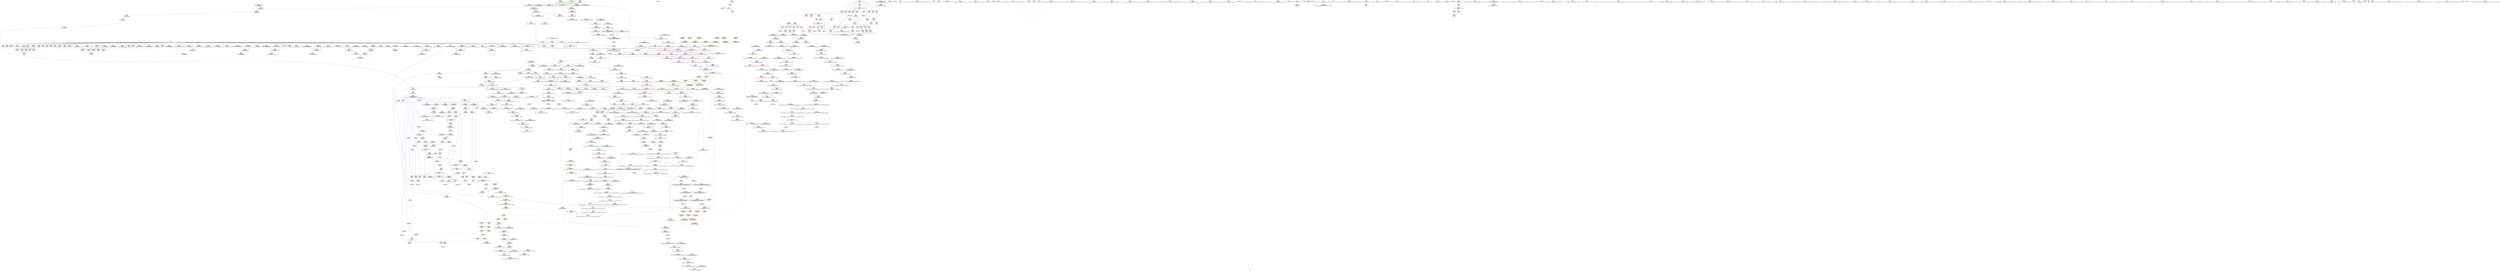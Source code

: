 digraph "SVFG" {
	label="SVFG";

	Node0x55c1c77e4ef0 [shape=record,color=grey,label="{NodeID: 0\nNullPtr|{|<s45>80}}"];
	Node0x55c1c77e4ef0 -> Node0x55c1c780d0e0[style=solid];
	Node0x55c1c77e4ef0 -> Node0x55c1c780d1e0[style=solid];
	Node0x55c1c77e4ef0 -> Node0x55c1c780d2b0[style=solid];
	Node0x55c1c77e4ef0 -> Node0x55c1c780d380[style=solid];
	Node0x55c1c77e4ef0 -> Node0x55c1c780d450[style=solid];
	Node0x55c1c77e4ef0 -> Node0x55c1c780d520[style=solid];
	Node0x55c1c77e4ef0 -> Node0x55c1c780d5f0[style=solid];
	Node0x55c1c77e4ef0 -> Node0x55c1c780d6c0[style=solid];
	Node0x55c1c77e4ef0 -> Node0x55c1c780d790[style=solid];
	Node0x55c1c77e4ef0 -> Node0x55c1c780d860[style=solid];
	Node0x55c1c77e4ef0 -> Node0x55c1c780d930[style=solid];
	Node0x55c1c77e4ef0 -> Node0x55c1c780da00[style=solid];
	Node0x55c1c77e4ef0 -> Node0x55c1c780dad0[style=solid];
	Node0x55c1c77e4ef0 -> Node0x55c1c780dba0[style=solid];
	Node0x55c1c77e4ef0 -> Node0x55c1c780dc70[style=solid];
	Node0x55c1c77e4ef0 -> Node0x55c1c780dd40[style=solid];
	Node0x55c1c77e4ef0 -> Node0x55c1c780de10[style=solid];
	Node0x55c1c77e4ef0 -> Node0x55c1c780dee0[style=solid];
	Node0x55c1c77e4ef0 -> Node0x55c1c780dfb0[style=solid];
	Node0x55c1c77e4ef0 -> Node0x55c1c780e080[style=solid];
	Node0x55c1c77e4ef0 -> Node0x55c1c780e150[style=solid];
	Node0x55c1c77e4ef0 -> Node0x55c1c780e220[style=solid];
	Node0x55c1c77e4ef0 -> Node0x55c1c780e2f0[style=solid];
	Node0x55c1c77e4ef0 -> Node0x55c1c780e3c0[style=solid];
	Node0x55c1c77e4ef0 -> Node0x55c1c780e490[style=solid];
	Node0x55c1c77e4ef0 -> Node0x55c1c78168c0[style=solid];
	Node0x55c1c77e4ef0 -> Node0x55c1c7816950[style=solid];
	Node0x55c1c77e4ef0 -> Node0x55c1c78169e0[style=solid];
	Node0x55c1c77e4ef0 -> Node0x55c1c7816ab0[style=solid];
	Node0x55c1c77e4ef0 -> Node0x55c1c7816b80[style=solid];
	Node0x55c1c77e4ef0 -> Node0x55c1c7816c50[style=solid];
	Node0x55c1c77e4ef0 -> Node0x55c1c7816d20[style=solid];
	Node0x55c1c77e4ef0 -> Node0x55c1c7816df0[style=solid];
	Node0x55c1c77e4ef0 -> Node0x55c1c7816ec0[style=solid];
	Node0x55c1c77e4ef0 -> Node0x55c1c7816f90[style=solid];
	Node0x55c1c77e4ef0 -> Node0x55c1c7817060[style=solid];
	Node0x55c1c77e4ef0 -> Node0x55c1c7817130[style=solid];
	Node0x55c1c77e4ef0 -> Node0x55c1c7817200[style=solid];
	Node0x55c1c77e4ef0 -> Node0x55c1c78172d0[style=solid];
	Node0x55c1c77e4ef0 -> Node0x55c1c7829bb0[style=solid];
	Node0x55c1c77e4ef0 -> Node0x55c1c782d250[style=solid];
	Node0x55c1c77e4ef0 -> Node0x55c1c782d320[style=solid];
	Node0x55c1c77e4ef0 -> Node0x55c1c782d3f0[style=solid];
	Node0x55c1c77e4ef0 -> Node0x55c1c7847e10[style=solid];
	Node0x55c1c77e4ef0 -> Node0x55c1c784a520[style=solid];
	Node0x55c1c77e4ef0:s45 -> Node0x55c1c78fc010[style=solid,color=red];
	Node0x55c1c78f0f70 [shape=record,color=black,label="{NodeID: 1550\n125 = PHI()\n}"];
	Node0x55c1c7815890 [shape=record,color=red,label="{NodeID: 443\n579\<--574\n\<--t\nmain\n}"];
	Node0x55c1c7815890 -> Node0x55c1c7848720[style=solid];
	Node0x55c1c7815890 -> Node0x55c1c7849c20[style=solid];
	Node0x55c1c7808f00 [shape=record,color=green,label="{NodeID: 111\n672\<--673\nexn.slot\<--exn.slot_field_insensitive\n_ZNSt12_Vector_baseIiSaIiEED2Ev\n}"];
	Node0x55c1c7808f00 -> Node0x55c1c7816250[style=solid];
	Node0x55c1c7808f00 -> Node0x55c1c782cf10[style=solid];
	Node0x55c1c78fa4b0 [shape=record,color=black,label="{NodeID: 1661\n1098 = PHI(541, )\n0th arg _ZSt8_DestroyIPiiEvT_S1_RSaIT0_E }"];
	Node0x55c1c78fa4b0 -> Node0x55c1c782fc90[style=solid];
	Node0x55c1c782b100 [shape=record,color=blue,label="{NodeID: 554\n347\<--343\n__n.addr\<--__n\n_ZNSt6vectorIiSaIiEEC2EmRKS0_\n}"];
	Node0x55c1c782b100 -> Node0x55c1c7813cf0[style=dashed];
	Node0x55c1c782b100 -> Node0x55c1c7813dc0[style=dashed];
	Node0x55c1c780dee0 [shape=record,color=black,label="{NodeID: 222\n325\<--3\nlpad.val92\<--dummyVal\n_Z5solvev\n}"];
	Node0x55c1c7830b30 [shape=record,color=blue,label="{NodeID: 665\n1205\<--280\n__assignable\<--\n_ZSt20uninitialized_fill_nIPimiET_S1_T0_RKT1_\n}"];
	Node0x55c1c781bcb0 [shape=record,color=purple,label="{NodeID: 333\n678\<--677\n_M_impl\<--this1\n_ZNSt12_Vector_baseIiSaIiEED2Ev\n}"];
	Node0x55c1c7805880 [shape=record,color=green,label="{NodeID: 1\n7\<--1\n__dso_handle\<--dummyObj\nGlob }"];
	Node0x55c1c78f1040 [shape=record,color=black,label="{NodeID: 1551\n39 = PHI()\n}"];
	Node0x55c1c7815960 [shape=record,color=red,label="{NodeID: 444\n592\<--589\nthis1\<--this.addr\n_ZN9__gnu_cxx13new_allocatorIiEC2Ev\n}"];
	Node0x55c1c7808fd0 [shape=record,color=green,label="{NodeID: 112\n674\<--675\nehselector.slot\<--ehselector.slot_field_insensitive\n_ZNSt12_Vector_baseIiSaIiEED2Ev\n}"];
	Node0x55c1c7808fd0 -> Node0x55c1c782cfe0[style=solid];
	Node0x55c1c78fa5c0 [shape=record,color=black,label="{NodeID: 1662\n1099 = PHI(545, )\n1st arg _ZSt8_DestroyIPiiEvT_S1_RSaIT0_E }"];
	Node0x55c1c78fa5c0 -> Node0x55c1c782fd60[style=solid];
	Node0x55c1c782b1d0 [shape=record,color=blue,label="{NodeID: 555\n349\<--344\n__a.addr\<--__a\n_ZNSt6vectorIiSaIiEEC2EmRKS0_\n}"];
	Node0x55c1c782b1d0 -> Node0x55c1c7813e90[style=dashed];
	Node0x55c1c780dfb0 [shape=record,color=black,label="{NodeID: 223\n370\<--3\n\<--dummyVal\n_ZNSt6vectorIiSaIiEEC2EmRKS0_\n}"];
	Node0x55c1c7830c00 [shape=record,color=blue,label="{NodeID: 666\n1222\<--1219\n__first.addr\<--__first\n_ZNSt22__uninitialized_fill_nILb1EE15__uninit_fill_nIPimiEET_S3_T0_RKT1_\n}"];
	Node0x55c1c7830c00 -> Node0x55c1c7829670[style=dashed];
	Node0x55c1c781bd80 [shape=record,color=purple,label="{NodeID: 334\n679\<--677\n_M_start\<--this1\n_ZNSt12_Vector_baseIiSaIiEED2Ev\n}"];
	Node0x55c1c781bd80 -> Node0x55c1c7816320[style=solid];
	Node0x55c1c7805910 [shape=record,color=green,label="{NodeID: 2\n8\<--1\n_ZSt3cin\<--dummyObj\nGlob }"];
	Node0x55c1c78f1110 [shape=record,color=black,label="{NodeID: 1552\n230 = PHI(400, )\n}"];
	Node0x55c1c78f1110 -> Node0x55c1c7813810[style=solid];
	Node0x55c1c7815a30 [shape=record,color=red,label="{NodeID: 445\n599\<--596\nthis1\<--this.addr\n_ZN9__gnu_cxx13new_allocatorIiED2Ev\n}"];
	Node0x55c1c78090a0 [shape=record,color=green,label="{NodeID: 113\n693\<--694\n_ZNSt12_Vector_baseIiSaIiEE13_M_deallocateEPim\<--_ZNSt12_Vector_baseIiSaIiEE13_M_deallocateEPim_field_insensitive\n}"];
	Node0x55c1c78fa6d0 [shape=record,color=black,label="{NodeID: 1663\n1100 = PHI(547, )\n2nd arg _ZSt8_DestroyIPiiEvT_S1_RSaIT0_E }"];
	Node0x55c1c78fa6d0 -> Node0x55c1c782fe30[style=solid];
	Node0x55c1c782b2a0 [shape=record,color=blue,label="{NodeID: 556\n351\<--371\nexn.slot\<--\n_ZNSt6vectorIiSaIiEEC2EmRKS0_\n}"];
	Node0x55c1c782b2a0 -> Node0x55c1c7813f60[style=dashed];
	Node0x55c1c780e080 [shape=record,color=black,label="{NodeID: 224\n371\<--3\n\<--dummyVal\n_ZNSt6vectorIiSaIiEEC2EmRKS0_\n}"];
	Node0x55c1c780e080 -> Node0x55c1c782b2a0[style=solid];
	Node0x55c1c7830cd0 [shape=record,color=blue,label="{NodeID: 667\n1224\<--1220\n__n.addr\<--__n\n_ZNSt22__uninitialized_fill_nILb1EE15__uninit_fill_nIPimiEET_S3_T0_RKT1_\n}"];
	Node0x55c1c7830cd0 -> Node0x55c1c7829740[style=dashed];
	Node0x55c1c781be50 [shape=record,color=purple,label="{NodeID: 335\n681\<--677\n_M_impl2\<--this1\n_ZNSt12_Vector_baseIiSaIiEED2Ev\n}"];
	Node0x55c1c7806390 [shape=record,color=green,label="{NodeID: 3\n9\<--1\n.str\<--dummyObj\nGlob }"];
	Node0x55c1c78f12b0 [shape=record,color=black,label="{NodeID: 1553\n234 = PHI(492, )\n|{<s0>34}}"];
	Node0x55c1c78f12b0:s0 -> Node0x55c1c78f78e0[style=solid,color=red];
	Node0x55c1c7815b00 [shape=record,color=red,label="{NodeID: 446\n618\<--605\nthis1\<--this.addr\n_ZNSt12_Vector_baseIiSaIiEEC2EmRKS0_\n|{|<s1>67}}"];
	Node0x55c1c7815b00 -> Node0x55c1c781b8a0[style=solid];
	Node0x55c1c7815b00:s1 -> Node0x55c1c78f55b0[style=solid,color=red];
	Node0x55c1c78091a0 [shape=record,color=green,label="{NodeID: 114\n712\<--713\nthis.addr\<--this.addr_field_insensitive\n_ZNSt12_Vector_baseIiSaIiEE12_Vector_implC2ERKS0_\n}"];
	Node0x55c1c78091a0 -> Node0x55c1c7816590[style=solid];
	Node0x55c1c78091a0 -> Node0x55c1c782d0b0[style=solid];
	Node0x55c1c78fa810 [shape=record,color=black,label="{NodeID: 1664\n423 = PHI(77, )\n0th arg _ZNSt6vectorIiSaIiEEC2EmRKiRKS0_ }"];
	Node0x55c1c78fa810 -> Node0x55c1c782b6b0[style=solid];
	Node0x55c1c782b370 [shape=record,color=blue,label="{NodeID: 557\n353\<--373\nehselector.slot\<--\n_ZNSt6vectorIiSaIiEEC2EmRKS0_\n}"];
	Node0x55c1c782b370 -> Node0x55c1c7814030[style=dashed];
	Node0x55c1c780e150 [shape=record,color=black,label="{NodeID: 225\n373\<--3\n\<--dummyVal\n_ZNSt6vectorIiSaIiEEC2EmRKS0_\n}"];
	Node0x55c1c780e150 -> Node0x55c1c782b370[style=solid];
	Node0x55c1c7830da0 [shape=record,color=blue,label="{NodeID: 668\n1226\<--1221\n__x.addr\<--__x\n_ZNSt22__uninitialized_fill_nILb1EE15__uninit_fill_nIPimiEET_S3_T0_RKT1_\n}"];
	Node0x55c1c7830da0 -> Node0x55c1c7829810[style=dashed];
	Node0x55c1c781bf20 [shape=record,color=purple,label="{NodeID: 336\n682\<--677\n_M_end_of_storage\<--this1\n_ZNSt12_Vector_baseIiSaIiEED2Ev\n}"];
	Node0x55c1c781bf20 -> Node0x55c1c78163f0[style=solid];
	Node0x55c1c7806420 [shape=record,color=green,label="{NodeID: 4\n11\<--1\n.str.1\<--dummyObj\nGlob }"];
	Node0x55c1c78f13f0 [shape=record,color=black,label="{NodeID: 1554\n237 = PHI(467, )\n}"];
	Node0x55c1c78f13f0 -> Node0x55c1c78138e0[style=solid];
	Node0x55c1c7815bd0 [shape=record,color=red,label="{NodeID: 447\n624\<--607\n\<--__n.addr\n_ZNSt12_Vector_baseIiSaIiEEC2EmRKS0_\n|{<s0>67}}"];
	Node0x55c1c7815bd0:s0 -> Node0x55c1c78f56c0[style=solid,color=red];
	Node0x55c1c780e620 [shape=record,color=green,label="{NodeID: 115\n714\<--715\n__a.addr\<--__a.addr_field_insensitive\n_ZNSt12_Vector_baseIiSaIiEE12_Vector_implC2ERKS0_\n}"];
	Node0x55c1c780e620 -> Node0x55c1c7816660[style=solid];
	Node0x55c1c780e620 -> Node0x55c1c782d180[style=solid];
	Node0x55c1c78fa950 [shape=record,color=black,label="{NodeID: 1665\n424 = PHI(171, )\n1st arg _ZNSt6vectorIiSaIiEEC2EmRKiRKS0_ }"];
	Node0x55c1c78fa950 -> Node0x55c1c782b780[style=solid];
	Node0x55c1c782b440 [shape=record,color=blue,label="{NodeID: 558\n391\<--390\nthis.addr\<--this\n_ZNSaIiED2Ev\n}"];
	Node0x55c1c782b440 -> Node0x55c1c7814100[style=dashed];
	Node0x55c1c780e220 [shape=record,color=black,label="{NodeID: 226\n382\<--3\nlpad.val\<--dummyVal\n_ZNSt6vectorIiSaIiEEC2EmRKS0_\n}"];
	Node0x55c1c781bff0 [shape=record,color=purple,label="{NodeID: 337\n684\<--677\n_M_impl3\<--this1\n_ZNSt12_Vector_baseIiSaIiEED2Ev\n}"];
	Node0x55c1c78064b0 [shape=record,color=green,label="{NodeID: 5\n13\<--1\n__PRETTY_FUNCTION__._Z5solvev\<--dummyObj\nGlob }"];
	Node0x55c1c78f1530 [shape=record,color=black,label="{NodeID: 1555\n243 = PHI(400, )\n}"];
	Node0x55c1c78f1530 -> Node0x55c1c782a810[style=solid];
	Node0x55c1c7815ca0 [shape=record,color=red,label="{NodeID: 448\n620\<--609\n\<--__a.addr\n_ZNSt12_Vector_baseIiSaIiEEC2EmRKS0_\n|{<s0>66}}"];
	Node0x55c1c7815ca0:s0 -> Node0x55c1c78f90d0[style=solid,color=red];
	Node0x55c1c788c230 [shape=record,color=yellow,style=double,label="{NodeID: 1223\n16V_1 = ENCHI(MR_16V_0)\npts\{80 \}\nFun[_ZNSt6vectorIiSaIiEEC2EmRKiRKS0_]|{<s0>57}}"];
	Node0x55c1c788c230:s0 -> Node0x55c1c7885fe0[style=dashed,color=red];
	Node0x55c1c780e6f0 [shape=record,color=green,label="{NodeID: 116\n722\<--723\n_ZNSaIiEC2ERKS_\<--_ZNSaIiEC2ERKS__field_insensitive\n}"];
	Node0x55c1c78faa90 [shape=record,color=black,label="{NodeID: 1666\n425 = PHI(79, )\n2nd arg _ZNSt6vectorIiSaIiEEC2EmRKiRKS0_ }"];
	Node0x55c1c78faa90 -> Node0x55c1c782b850[style=solid];
	Node0x55c1c782b510 [shape=record,color=blue,label="{NodeID: 559\n403\<--401\nthis.addr\<--this\n_ZNSt6vectorIiSaIiEEixEm\n}"];
	Node0x55c1c782b510 -> Node0x55c1c78141d0[style=dashed];
	Node0x55c1c780e2f0 [shape=record,color=black,label="{NodeID: 227\n383\<--3\nlpad.val2\<--dummyVal\n_ZNSt6vectorIiSaIiEEC2EmRKS0_\n}"];
	Node0x55c1c781c0c0 [shape=record,color=purple,label="{NodeID: 338\n685\<--677\n_M_start4\<--this1\n_ZNSt12_Vector_baseIiSaIiEED2Ev\n}"];
	Node0x55c1c781c0c0 -> Node0x55c1c78164c0[style=solid];
	Node0x55c1c7806540 [shape=record,color=green,label="{NodeID: 6\n16\<--1\n\<--dummyObj\nCan only get source location for instruction, argument, global var or function.}"];
	Node0x55c1c78f1670 [shape=record,color=black,label="{NodeID: 1556\n152 = PHI(400, )\n}"];
	Node0x55c1c78f1670 -> Node0x55c1c7813190[style=solid];
	Node0x55c1c7815d70 [shape=record,color=red,label="{NodeID: 449\n638\<--611\nexn\<--exn.slot\n_ZNSt12_Vector_baseIiSaIiEEC2EmRKS0_\n}"];
	Node0x55c1c780e7f0 [shape=record,color=green,label="{NodeID: 117\n734\<--735\nthis.addr\<--this.addr_field_insensitive\n_ZNSt12_Vector_baseIiSaIiEE17_M_create_storageEm\n}"];
	Node0x55c1c780e7f0 -> Node0x55c1c7816730[style=solid];
	Node0x55c1c780e7f0 -> Node0x55c1c782d4c0[style=solid];
	Node0x55c1c78fabd0 [shape=record,color=black,label="{NodeID: 1667\n426 = PHI(81, )\n3rd arg _ZNSt6vectorIiSaIiEEC2EmRKiRKS0_ }"];
	Node0x55c1c78fabd0 -> Node0x55c1c782b920[style=solid];
	Node0x55c1c782b5e0 [shape=record,color=blue,label="{NodeID: 560\n405\<--402\n__n.addr\<--__n\n_ZNSt6vectorIiSaIiEEixEm\n}"];
	Node0x55c1c782b5e0 -> Node0x55c1c78142a0[style=dashed];
	Node0x55c1c780e3c0 [shape=record,color=black,label="{NodeID: 228\n454\<--3\n\<--dummyVal\n_ZNSt6vectorIiSaIiEEC2EmRKiRKS0_\n}"];
	Node0x55c1c7847e10 [shape=record,color=black,label="{NodeID: 1003\n821 = PHI(816, 3, )\n}"];
	Node0x55c1c7847e10 -> Node0x55c1c7819790[style=solid];
	Node0x55c1c781c190 [shape=record,color=purple,label="{NodeID: 339\n695\<--677\n_M_impl5\<--this1\n_ZNSt12_Vector_baseIiSaIiEED2Ev\n|{<s0>72}}"];
	Node0x55c1c781c190:s0 -> Node0x55c1c78f7070[style=solid,color=red];
	Node0x55c1c78065d0 [shape=record,color=green,label="{NodeID: 7\n18\<--1\n_ZSt4cout\<--dummyObj\nGlob }"];
	Node0x55c1c78f17b0 [shape=record,color=black,label="{NodeID: 1557\n155 = PHI(400, )\n}"];
	Node0x55c1c78f17b0 -> Node0x55c1c7813260[style=solid];
	Node0x55c1c7815e40 [shape=record,color=red,label="{NodeID: 450\n639\<--613\nsel\<--ehselector.slot\n_ZNSt12_Vector_baseIiSaIiEEC2EmRKS0_\n}"];
	Node0x55c1c780e8c0 [shape=record,color=green,label="{NodeID: 118\n736\<--737\n__n.addr\<--__n.addr_field_insensitive\n_ZNSt12_Vector_baseIiSaIiEE17_M_create_storageEm\n}"];
	Node0x55c1c780e8c0 -> Node0x55c1c7816800[style=solid];
	Node0x55c1c780e8c0 -> Node0x55c1c7826680[style=solid];
	Node0x55c1c780e8c0 -> Node0x55c1c782d590[style=solid];
	Node0x55c1c78fad10 [shape=record,color=black,label="{NodeID: 1668\n529 = PHI(77, 77, 71, 63, 71, 63, )\n0th arg _ZNSt6vectorIiSaIiEED2Ev }"];
	Node0x55c1c78fad10 -> Node0x55c1c782c210[style=solid];
	Node0x55c1c782b6b0 [shape=record,color=blue,label="{NodeID: 561\n427\<--423\nthis.addr\<--this\n_ZNSt6vectorIiSaIiEEC2EmRKiRKS0_\n}"];
	Node0x55c1c782b6b0 -> Node0x55c1c7814440[style=dashed];
	Node0x55c1c780e490 [shape=record,color=black,label="{NodeID: 229\n455\<--3\n\<--dummyVal\n_ZNSt6vectorIiSaIiEEC2EmRKiRKS0_\n}"];
	Node0x55c1c780e490 -> Node0x55c1c782b9f0[style=solid];
	Node0x55c1c7847fa0 [shape=record,color=grey,label="{NodeID: 1004\n211 = Binary(206, 210, )\n}"];
	Node0x55c1c7847fa0 -> Node0x55c1c78494a0[style=solid];
	Node0x55c1c781c260 [shape=record,color=purple,label="{NodeID: 340\n703\<--677\n_M_impl6\<--this1\n_ZNSt12_Vector_baseIiSaIiEED2Ev\n|{<s0>73}}"];
	Node0x55c1c781c260:s0 -> Node0x55c1c78f7070[style=solid,color=red];
	Node0x55c1c7806660 [shape=record,color=green,label="{NodeID: 8\n19\<--1\n.str.2\<--dummyObj\nGlob }"];
	Node0x55c1c78f18f0 [shape=record,color=black,label="{NodeID: 1558\n169 = PHI()\n}"];
	Node0x55c1c7815f10 [shape=record,color=red,label="{NodeID: 451\n652\<--646\nthis1\<--this.addr\n_ZNSt6vectorIiSaIiEE21_M_default_initializeEm\n}"];
	Node0x55c1c7815f10 -> Node0x55c1c7818f70[style=solid];
	Node0x55c1c7815f10 -> Node0x55c1c7819040[style=solid];
	Node0x55c1c7815f10 -> Node0x55c1c7819110[style=solid];
	Node0x55c1c780e990 [shape=record,color=green,label="{NodeID: 119\n743\<--744\n_ZNSt12_Vector_baseIiSaIiEE11_M_allocateEm\<--_ZNSt12_Vector_baseIiSaIiEE11_M_allocateEm_field_insensitive\n}"];
	Node0x55c1c78fb260 [shape=record,color=black,label="{NodeID: 1669\n669 = PHI(375, 459, 553, 561, )\n0th arg _ZNSt12_Vector_baseIiSaIiEED2Ev }"];
	Node0x55c1c78fb260 -> Node0x55c1c782ce40[style=solid];
	Node0x55c1c782b780 [shape=record,color=blue,label="{NodeID: 562\n429\<--424\n__n.addr\<--__n\n_ZNSt6vectorIiSaIiEEC2EmRKiRKS0_\n}"];
	Node0x55c1c782b780 -> Node0x55c1c7814510[style=dashed];
	Node0x55c1c782b780 -> Node0x55c1c78145e0[style=dashed];
	Node0x55c1c78168c0 [shape=record,color=black,label="{NodeID: 230\n457\<--3\n\<--dummyVal\n_ZNSt6vectorIiSaIiEEC2EmRKiRKS0_\n}"];
	Node0x55c1c78168c0 -> Node0x55c1c782bac0[style=solid];
	Node0x55c1c7848120 [shape=record,color=grey,label="{NodeID: 1005\n864 = Binary(863, 691, )\n}"];
	Node0x55c1c781c330 [shape=record,color=purple,label="{NodeID: 341\n724\<--718\n_M_start\<--this1\n_ZNSt12_Vector_baseIiSaIiEE12_Vector_implC2ERKS0_\n}"];
	Node0x55c1c781c330 -> Node0x55c1c782d250[style=solid];
	Node0x55c1c78066f0 [shape=record,color=green,label="{NodeID: 9\n21\<--1\n.str.3\<--dummyObj\nGlob }"];
	Node0x55c1c78f19c0 [shape=record,color=black,label="{NodeID: 1559\n179 = PHI(400, )\n}"];
	Node0x55c1c78f19c0 -> Node0x55c1c7813330[style=solid];
	Node0x55c1c7815fe0 [shape=record,color=red,label="{NodeID: 452\n657\<--648\n\<--__n.addr\n_ZNSt6vectorIiSaIiEE21_M_default_initializeEm\n|{<s0>70}}"];
	Node0x55c1c7815fe0:s0 -> Node0x55c1c78f95d0[style=solid,color=red];
	Node0x55c1c780ea90 [shape=record,color=green,label="{NodeID: 120\n765\<--766\nthis.addr\<--this.addr_field_insensitive\n_ZNSt12_Vector_baseIiSaIiEE12_Vector_implD2Ev\n}"];
	Node0x55c1c780ea90 -> Node0x55c1c78268f0[style=solid];
	Node0x55c1c780ea90 -> Node0x55c1c782d8d0[style=solid];
	Node0x55c1c78fb430 [shape=record,color=black,label="{NodeID: 1670\n1172 = PHI(1158, )\n0th arg _ZSt24__uninitialized_fill_n_aIPimiiET_S1_T0_RKT1_RSaIT2_E }"];
	Node0x55c1c78fb430 -> Node0x55c1c7830580[style=solid];
	Node0x55c1c782b850 [shape=record,color=blue,label="{NodeID: 563\n431\<--425\n__value.addr\<--__value\n_ZNSt6vectorIiSaIiEEC2EmRKiRKS0_\n}"];
	Node0x55c1c782b850 -> Node0x55c1c78146b0[style=dashed];
	Node0x55c1c7816950 [shape=record,color=black,label="{NodeID: 231\n464\<--3\nlpad.val\<--dummyVal\n_ZNSt6vectorIiSaIiEEC2EmRKiRKS0_\n}"];
	Node0x55c1c78482a0 [shape=record,color=grey,label="{NodeID: 1006\n196 = Binary(195, 129, )\n}"];
	Node0x55c1c78482a0 -> Node0x55c1c782a670[style=solid];
	Node0x55c1c781c400 [shape=record,color=purple,label="{NodeID: 342\n726\<--718\n_M_finish\<--this1\n_ZNSt12_Vector_baseIiSaIiEE12_Vector_implC2ERKS0_\n}"];
	Node0x55c1c781c400 -> Node0x55c1c782d320[style=solid];
	Node0x55c1c7806780 [shape=record,color=green,label="{NodeID: 10\n23\<--1\n.str.4\<--dummyObj\nGlob }"];
	Node0x55c1c78f1b30 [shape=record,color=black,label="{NodeID: 1560\n181 = PHI(400, )\n}"];
	Node0x55c1c78f1b30 -> Node0x55c1c782a4d0[style=solid];
	Node0x55c1c78160b0 [shape=record,color=red,label="{NodeID: 453\n656\<--655\n\<--_M_start\n_ZNSt6vectorIiSaIiEE21_M_default_initializeEm\n|{<s0>70}}"];
	Node0x55c1c78160b0:s0 -> Node0x55c1c78f9490[style=solid,color=red];
	Node0x55c1c788c6c0 [shape=record,color=yellow,style=double,label="{NodeID: 1228\n74V_1 = ENCHI(MR_74V_0)\npts\{436 \}\nFun[_ZNSt6vectorIiSaIiEEC2EmRKiRKS0_]}"];
	Node0x55c1c788c6c0 -> Node0x55c1c782b9f0[style=dashed];
	Node0x55c1c780eb60 [shape=record,color=green,label="{NodeID: 121\n775\<--776\nthis.addr\<--this.addr_field_insensitive\n_ZNSaIiEC2ERKS_\n}"];
	Node0x55c1c780eb60 -> Node0x55c1c78269c0[style=solid];
	Node0x55c1c780eb60 -> Node0x55c1c782d9a0[style=solid];
	Node0x55c1c78fb540 [shape=record,color=black,label="{NodeID: 1671\n1173 = PHI(1159, )\n1st arg _ZSt24__uninitialized_fill_n_aIPimiiET_S1_T0_RKT1_RSaIT2_E }"];
	Node0x55c1c78fb540 -> Node0x55c1c7830650[style=solid];
	Node0x55c1c782b920 [shape=record,color=blue,label="{NodeID: 564\n433\<--426\n__a.addr\<--__a\n_ZNSt6vectorIiSaIiEEC2EmRKiRKS0_\n}"];
	Node0x55c1c782b920 -> Node0x55c1c7814780[style=dashed];
	Node0x55c1c78169e0 [shape=record,color=black,label="{NodeID: 232\n465\<--3\nlpad.val2\<--dummyVal\n_ZNSt6vectorIiSaIiEEC2EmRKiRKS0_\n}"];
	Node0x55c1c7848420 [shape=record,color=grey,label="{NodeID: 1007\n690 = Binary(689, 691, )\n|{<s0>71}}"];
	Node0x55c1c7848420:s0 -> Node0x55c1c78f5280[style=solid,color=red];
	Node0x55c1c781c4d0 [shape=record,color=purple,label="{NodeID: 343\n728\<--718\n_M_end_of_storage\<--this1\n_ZNSt12_Vector_baseIiSaIiEE12_Vector_implC2ERKS0_\n}"];
	Node0x55c1c781c4d0 -> Node0x55c1c782d3f0[style=solid];
	Node0x55c1c7806850 [shape=record,color=green,label="{NodeID: 11\n25\<--1\n.str.5\<--dummyObj\nGlob }"];
	Node0x55c1c78f1c70 [shape=record,color=black,label="{NodeID: 1561\n191 = PHI(400, )\n}"];
	Node0x55c1c78f1c70 -> Node0x55c1c7813400[style=solid];
	Node0x55c1c7816180 [shape=record,color=red,label="{NodeID: 454\n677\<--670\nthis1\<--this.addr\n_ZNSt12_Vector_baseIiSaIiEED2Ev\n|{|<s8>71}}"];
	Node0x55c1c7816180 -> Node0x55c1c781bcb0[style=solid];
	Node0x55c1c7816180 -> Node0x55c1c781bd80[style=solid];
	Node0x55c1c7816180 -> Node0x55c1c781be50[style=solid];
	Node0x55c1c7816180 -> Node0x55c1c781bf20[style=solid];
	Node0x55c1c7816180 -> Node0x55c1c781bff0[style=solid];
	Node0x55c1c7816180 -> Node0x55c1c781c0c0[style=solid];
	Node0x55c1c7816180 -> Node0x55c1c781c190[style=solid];
	Node0x55c1c7816180 -> Node0x55c1c781c260[style=solid];
	Node0x55c1c7816180:s8 -> Node0x55c1c78f5060[style=solid,color=red];
	Node0x55c1c788c7a0 [shape=record,color=yellow,style=double,label="{NodeID: 1229\n76V_1 = ENCHI(MR_76V_0)\npts\{438 \}\nFun[_ZNSt6vectorIiSaIiEEC2EmRKiRKS0_]}"];
	Node0x55c1c788c7a0 -> Node0x55c1c782bac0[style=dashed];
	Node0x55c1c780ec30 [shape=record,color=green,label="{NodeID: 122\n777\<--778\n__a.addr\<--__a.addr_field_insensitive\n_ZNSaIiEC2ERKS_\n}"];
	Node0x55c1c780ec30 -> Node0x55c1c7826a90[style=solid];
	Node0x55c1c780ec30 -> Node0x55c1c782da70[style=solid];
	Node0x55c1c78fb650 [shape=record,color=black,label="{NodeID: 1672\n1174 = PHI(1160, )\n2nd arg _ZSt24__uninitialized_fill_n_aIPimiiET_S1_T0_RKT1_RSaIT2_E }"];
	Node0x55c1c78fb650 -> Node0x55c1c7830720[style=solid];
	Node0x55c1c782b9f0 [shape=record,color=blue,label="{NodeID: 565\n435\<--455\nexn.slot\<--\n_ZNSt6vectorIiSaIiEEC2EmRKiRKS0_\n}"];
	Node0x55c1c782b9f0 -> Node0x55c1c7814850[style=dashed];
	Node0x55c1c7816ab0 [shape=record,color=black,label="{NodeID: 233\n556\<--3\n\<--dummyVal\n_ZNSt6vectorIiSaIiEED2Ev\n}"];
	Node0x55c1c78485a0 [shape=record,color=grey,label="{NodeID: 1008\n689 = Binary(687, 688, )\n}"];
	Node0x55c1c78485a0 -> Node0x55c1c7848420[style=solid];
	Node0x55c1c781c5a0 [shape=record,color=purple,label="{NodeID: 344\n745\<--740\n_M_impl\<--this1\n_ZNSt12_Vector_baseIiSaIiEE17_M_create_storageEm\n}"];
	Node0x55c1c7885fe0 [shape=record,color=yellow,style=double,label="{NodeID: 1119\n16V_1 = ENCHI(MR_16V_0)\npts\{80 \}\nFun[_ZNSt6vectorIiSaIiEE18_M_fill_initializeEmRKi]|{<s0>97}}"];
	Node0x55c1c7885fe0:s0 -> Node0x55c1c788d7e0[style=dashed,color=red];
	Node0x55c1c7806950 [shape=record,color=green,label="{NodeID: 12\n28\<--1\n\<--dummyObj\nCan only get source location for instruction, argument, global var or function.}"];
	Node0x55c1c78f1db0 [shape=record,color=black,label="{NodeID: 1562\n205 = PHI(400, )\n}"];
	Node0x55c1c78f1db0 -> Node0x55c1c78134d0[style=solid];
	Node0x55c1c7816250 [shape=record,color=red,label="{NodeID: 455\n706\<--672\nexn\<--exn.slot\n_ZNSt12_Vector_baseIiSaIiEED2Ev\n|{<s0>74}}"];
	Node0x55c1c7816250:s0 -> Node0x55c1c78f79f0[style=solid,color=red];
	Node0x55c1c788c880 [shape=record,color=yellow,style=double,label="{NodeID: 1230\n24V_1 = ENCHI(MR_24V_0)\npts\{866 \}\nFun[_ZNSt6vectorIiSaIiEEC2EmRKiRKS0_]|{<s0>57}}"];
	Node0x55c1c788c880:s0 -> Node0x55c1c78860f0[style=dashed,color=red];
	Node0x55c1c780ed00 [shape=record,color=green,label="{NodeID: 123\n786\<--787\n_ZN9__gnu_cxx13new_allocatorIiEC2ERKS1_\<--_ZN9__gnu_cxx13new_allocatorIiEC2ERKS1__field_insensitive\n}"];
	Node0x55c1c78fb760 [shape=record,color=black,label="{NodeID: 1673\n1175 = PHI(1162, )\n3rd arg _ZSt24__uninitialized_fill_n_aIPimiiET_S1_T0_RKT1_RSaIT2_E }"];
	Node0x55c1c78fb760 -> Node0x55c1c78307f0[style=solid];
	Node0x55c1c782bac0 [shape=record,color=blue,label="{NodeID: 566\n437\<--457\nehselector.slot\<--\n_ZNSt6vectorIiSaIiEEC2EmRKiRKS0_\n}"];
	Node0x55c1c782bac0 -> Node0x55c1c7814920[style=dashed];
	Node0x55c1c7816b80 [shape=record,color=black,label="{NodeID: 234\n557\<--3\n\<--dummyVal\n_ZNSt6vectorIiSaIiEED2Ev\n}"];
	Node0x55c1c7816b80 -> Node0x55c1c782c2e0[style=solid];
	Node0x55c1c7848720 [shape=record,color=grey,label="{NodeID: 1009\n580 = Binary(579, 173, )\n}"];
	Node0x55c1c7848720 -> Node0x55c1c782c550[style=solid];
	Node0x55c1c781c670 [shape=record,color=purple,label="{NodeID: 345\n746\<--740\n_M_start\<--this1\n_ZNSt12_Vector_baseIiSaIiEE17_M_create_storageEm\n}"];
	Node0x55c1c781c670 -> Node0x55c1c782d660[style=solid];
	Node0x55c1c78860f0 [shape=record,color=yellow,style=double,label="{NodeID: 1120\n24V_1 = ENCHI(MR_24V_0)\npts\{866 \}\nFun[_ZNSt6vectorIiSaIiEE18_M_fill_initializeEmRKi]|{<s0>97}}"];
	Node0x55c1c78860f0:s0 -> Node0x55c1c788d8f0[style=dashed,color=red];
	Node0x55c1c7806a50 [shape=record,color=green,label="{NodeID: 13\n90\<--1\n\<--dummyObj\nCan only get source location for instruction, argument, global var or function.}"];
	Node0x55c1c78f1ef0 [shape=record,color=black,label="{NodeID: 1563\n209 = PHI(400, )\n}"];
	Node0x55c1c78f1ef0 -> Node0x55c1c78135a0[style=solid];
	Node0x55c1c7816320 [shape=record,color=red,label="{NodeID: 456\n680\<--679\n\<--_M_start\n_ZNSt12_Vector_baseIiSaIiEED2Ev\n|{<s0>71}}"];
	Node0x55c1c7816320:s0 -> Node0x55c1c78f5170[style=solid,color=red];
	Node0x55c1c788c960 [shape=record,color=yellow,style=double,label="{NodeID: 1231\n30V_1 = ENCHI(MR_30V_0)\npts\{780000 \}\nFun[_ZNSt6vectorIiSaIiEEC2EmRKiRKS0_]|{<s0>56}}"];
	Node0x55c1c788c960:s0 -> Node0x55c1c78892e0[style=dashed,color=red];
	Node0x55c1c780ee00 [shape=record,color=green,label="{NodeID: 124\n792\<--793\nthis.addr\<--this.addr_field_insensitive\n_ZN9__gnu_cxx13new_allocatorIiEC2ERKS1_\n}"];
	Node0x55c1c780ee00 -> Node0x55c1c7826b60[style=solid];
	Node0x55c1c780ee00 -> Node0x55c1c782db40[style=solid];
	Node0x55c1c78fb870 [shape=record,color=black,label="{NodeID: 1674\n902 = PHI(546, 658, 1161, )\n0th arg _ZNSt12_Vector_baseIiSaIiEE19_M_get_Tp_allocatorEv }"];
	Node0x55c1c78fb870 -> Node0x55c1c782e5d0[style=solid];
	Node0x55c1c782bb90 [shape=record,color=blue,label="{NodeID: 567\n472\<--468\n__a.addr\<--__a\n_ZSt3maxIiERKT_S2_S2_\n}"];
	Node0x55c1c782bb90 -> Node0x55c1c7814ac0[style=dashed];
	Node0x55c1c782bb90 -> Node0x55c1c7814b90[style=dashed];
	Node0x55c1c7816c50 [shape=record,color=black,label="{NodeID: 235\n559\<--3\n\<--dummyVal\n_ZNSt6vectorIiSaIiEED2Ev\n}"];
	Node0x55c1c7816c50 -> Node0x55c1c782c3b0[style=solid];
	Node0x55c1c78488a0 [shape=record,color=grey,label="{NodeID: 1010\n128 = Binary(127, 129, )\n}"];
	Node0x55c1c78488a0 -> Node0x55c1c7829e50[style=solid];
	Node0x55c1c781c740 [shape=record,color=purple,label="{NodeID: 346\n748\<--740\n_M_impl2\<--this1\n_ZNSt12_Vector_baseIiSaIiEE17_M_create_storageEm\n}"];
	Node0x55c1c7806b50 [shape=record,color=green,label="{NodeID: 14\n129\<--1\n\<--dummyObj\nCan only get source location for instruction, argument, global var or function.}"];
	Node0x55c1c78f2030 [shape=record,color=black,label="{NodeID: 1564\n214 = PHI(400, )\n}"];
	Node0x55c1c78f2030 -> Node0x55c1c7813670[style=solid];
	Node0x55c1c78163f0 [shape=record,color=red,label="{NodeID: 457\n683\<--682\n\<--_M_end_of_storage\n_ZNSt12_Vector_baseIiSaIiEED2Ev\n}"];
	Node0x55c1c78163f0 -> Node0x55c1c78191e0[style=solid];
	Node0x55c1c788ca40 [shape=record,color=yellow,style=double,label="{NodeID: 1232\n80V_1 = ENCHI(MR_80V_0)\npts\{780001 \}\nFun[_ZNSt6vectorIiSaIiEEC2EmRKiRKS0_]|{<s0>56}}"];
	Node0x55c1c788ca40:s0 -> Node0x55c1c78892e0[style=dashed,color=red];
	Node0x55c1c780eed0 [shape=record,color=green,label="{NodeID: 125\n794\<--795\n.addr\<--.addr_field_insensitive\n_ZN9__gnu_cxx13new_allocatorIiEC2ERKS1_\n}"];
	Node0x55c1c780eed0 -> Node0x55c1c782dc10[style=solid];
	Node0x55c1c78fba00 [shape=record,color=black,label="{NodeID: 1675\n342 = PHI(63, 71, )\n0th arg _ZNSt6vectorIiSaIiEEC2EmRKS0_ }"];
	Node0x55c1c78fba00 -> Node0x55c1c782b030[style=solid];
	Node0x55c1c782bc60 [shape=record,color=blue,label="{NodeID: 568\n474\<--469\n__b.addr\<--__b\n_ZSt3maxIiERKT_S2_S2_\n}"];
	Node0x55c1c782bc60 -> Node0x55c1c7814c60[style=dashed];
	Node0x55c1c782bc60 -> Node0x55c1c7814d30[style=dashed];
	Node0x55c1c7816d20 [shape=record,color=black,label="{NodeID: 236\n629\<--3\n\<--dummyVal\n_ZNSt12_Vector_baseIiSaIiEEC2EmRKS0_\n}"];
	Node0x55c1c7848a20 [shape=record,color=grey,label="{NodeID: 1011\n264 = Binary(263, 129, )\n}"];
	Node0x55c1c7848a20 -> Node0x55c1c782ac20[style=solid];
	Node0x55c1c781c810 [shape=record,color=purple,label="{NodeID: 347\n749\<--740\n_M_start3\<--this1\n_ZNSt12_Vector_baseIiSaIiEE17_M_create_storageEm\n}"];
	Node0x55c1c781c810 -> Node0x55c1c7826750[style=solid];
	Node0x55c1c7806c50 [shape=record,color=green,label="{NodeID: 15\n153\<--1\n\<--dummyObj\nCan only get source location for instruction, argument, global var or function.|{<s0>16|<s1>17|<s2>23|<s3>24}}"];
	Node0x55c1c7806c50:s0 -> Node0x55c1c78f6b30[style=solid,color=red];
	Node0x55c1c7806c50:s1 -> Node0x55c1c78f6b30[style=solid,color=red];
	Node0x55c1c7806c50:s2 -> Node0x55c1c78f6b30[style=solid,color=red];
	Node0x55c1c7806c50:s3 -> Node0x55c1c78f6b30[style=solid,color=red];
	Node0x55c1c78f2170 [shape=record,color=black,label="{NodeID: 1565\n220 = PHI(400, )\n|{<s0>34}}"];
	Node0x55c1c78f2170:s0 -> Node0x55c1c78f77d0[style=solid,color=red];
	Node0x55c1c78164c0 [shape=record,color=red,label="{NodeID: 458\n686\<--685\n\<--_M_start4\n_ZNSt12_Vector_baseIiSaIiEED2Ev\n}"];
	Node0x55c1c78164c0 -> Node0x55c1c78192b0[style=solid];
	Node0x55c1c788cb20 [shape=record,color=yellow,style=double,label="{NodeID: 1233\n82V_1 = ENCHI(MR_82V_0)\npts\{780002 \}\nFun[_ZNSt6vectorIiSaIiEEC2EmRKiRKS0_]|{<s0>56}}"];
	Node0x55c1c788cb20:s0 -> Node0x55c1c78892e0[style=dashed,color=red];
	Node0x55c1c780efa0 [shape=record,color=green,label="{NodeID: 126\n803\<--804\nthis.addr\<--this.addr_field_insensitive\n_ZNSt12_Vector_baseIiSaIiEE11_M_allocateEm\n}"];
	Node0x55c1c780efa0 -> Node0x55c1c7826c30[style=solid];
	Node0x55c1c780efa0 -> Node0x55c1c782dce0[style=solid];
	Node0x55c1c78fbb50 [shape=record,color=black,label="{NodeID: 1676\n343 = PHI(95, 106, )\n1st arg _ZNSt6vectorIiSaIiEEC2EmRKS0_ }"];
	Node0x55c1c78fbb50 -> Node0x55c1c782b100[style=solid];
	Node0x55c1c782bd30 [shape=record,color=blue,label="{NodeID: 569\n470\<--484\nretval\<--\n_ZSt3maxIiERKT_S2_S2_\n}"];
	Node0x55c1c782bd30 -> Node0x55c1c7870b50[style=dashed];
	Node0x55c1c7816df0 [shape=record,color=black,label="{NodeID: 237\n630\<--3\n\<--dummyVal\n_ZNSt12_Vector_baseIiSaIiEEC2EmRKS0_\n}"];
	Node0x55c1c7816df0 -> Node0x55c1c782ca30[style=solid];
	Node0x55c1c7848ba0 [shape=record,color=grey,label="{NodeID: 1012\n293 = Binary(292, 129, )\n}"];
	Node0x55c1c7848ba0 -> Node0x55c1c782ae90[style=solid];
	Node0x55c1c781c8e0 [shape=record,color=purple,label="{NodeID: 348\n751\<--740\n_M_impl4\<--this1\n_ZNSt12_Vector_baseIiSaIiEE17_M_create_storageEm\n}"];
	Node0x55c1c7806d50 [shape=record,color=green,label="{NodeID: 16\n164\<--1\n\<--dummyObj\nCan only get source location for instruction, argument, global var or function.}"];
	Node0x55c1c78f22b0 [shape=record,color=black,label="{NodeID: 1566\n223 = PHI(400, )\n|{<s0>33}}"];
	Node0x55c1c78f22b0:s0 -> Node0x55c1c78f7d60[style=solid,color=red];
	Node0x55c1c7816590 [shape=record,color=red,label="{NodeID: 459\n718\<--712\nthis1\<--this.addr\n_ZNSt12_Vector_baseIiSaIiEE12_Vector_implC2ERKS0_\n}"];
	Node0x55c1c7816590 -> Node0x55c1c7819380[style=solid];
	Node0x55c1c7816590 -> Node0x55c1c781c330[style=solid];
	Node0x55c1c7816590 -> Node0x55c1c781c400[style=solid];
	Node0x55c1c7816590 -> Node0x55c1c781c4d0[style=solid];
	Node0x55c1c788cc00 [shape=record,color=yellow,style=double,label="{NodeID: 1234\n63V_1 = ENCHI(MR_63V_0)\npts\{640000 720000 780000 \}\nFun[_ZNSt6vectorIiSaIiEED2Ev]|{|<s1>61|<s2>62}}"];
	Node0x55c1c788cc00 -> Node0x55c1c78156f0[style=dashed];
	Node0x55c1c788cc00:s1 -> Node0x55c1c788d560[style=dashed,color=red];
	Node0x55c1c788cc00:s2 -> Node0x55c1c788d560[style=dashed,color=red];
	Node0x55c1c780f070 [shape=record,color=green,label="{NodeID: 127\n805\<--806\n__n.addr\<--__n.addr_field_insensitive\n_ZNSt12_Vector_baseIiSaIiEE11_M_allocateEm\n}"];
	Node0x55c1c780f070 -> Node0x55c1c7826d00[style=solid];
	Node0x55c1c780f070 -> Node0x55c1c7826dd0[style=solid];
	Node0x55c1c780f070 -> Node0x55c1c782ddb0[style=solid];
	Node0x55c1c78fbca0 [shape=record,color=black,label="{NodeID: 1677\n344 = PHI(65, 73, )\n2nd arg _ZNSt6vectorIiSaIiEEC2EmRKS0_ }"];
	Node0x55c1c78fbca0 -> Node0x55c1c782b1d0[style=solid];
	Node0x55c1c782be00 [shape=record,color=blue,label="{NodeID: 570\n470\<--487\nretval\<--\n_ZSt3maxIiERKT_S2_S2_\n}"];
	Node0x55c1c782be00 -> Node0x55c1c7870b50[style=dashed];
	Node0x55c1c7816ec0 [shape=record,color=black,label="{NodeID: 238\n632\<--3\n\<--dummyVal\n_ZNSt12_Vector_baseIiSaIiEEC2EmRKS0_\n}"];
	Node0x55c1c7816ec0 -> Node0x55c1c782cb00[style=solid];
	Node0x55c1c7848d20 [shape=record,color=grey,label="{NodeID: 1013\n1000 = Binary(999, 1001, )\n}"];
	Node0x55c1c7848d20 -> Node0x55c1c782f2d0[style=solid];
	Node0x55c1c781c9b0 [shape=record,color=purple,label="{NodeID: 349\n752\<--740\n_M_finish\<--this1\n_ZNSt12_Vector_baseIiSaIiEE17_M_create_storageEm\n}"];
	Node0x55c1c781c9b0 -> Node0x55c1c782d730[style=solid];
	Node0x55c1c7886470 [shape=record,color=yellow,style=double,label="{NodeID: 1124\n30V_1 = ENCHI(MR_30V_0)\npts\{780000 \}\nFun[_ZNSt6vectorIiSaIiEE18_M_fill_initializeEmRKi]}"];
	Node0x55c1c7886470 -> Node0x55c1c78290c0[style=dashed];
	Node0x55c1c7806e50 [shape=record,color=green,label="{NodeID: 17\n173\<--1\n\<--dummyObj\nCan only get source location for instruction, argument, global var or function.}"];
	Node0x55c1c78f23f0 [shape=record,color=black,label="{NodeID: 1567\n226 = PHI(400, )\n}"];
	Node0x55c1c78f23f0 -> Node0x55c1c7813740[style=solid];
	Node0x55c1c7816660 [shape=record,color=red,label="{NodeID: 460\n720\<--714\n\<--__a.addr\n_ZNSt12_Vector_baseIiSaIiEE12_Vector_implC2ERKS0_\n|{<s0>75}}"];
	Node0x55c1c7816660:s0 -> Node0x55c1c78f4c20[style=solid,color=red];
	Node0x55c1c788cd70 [shape=record,color=yellow,style=double,label="{NodeID: 1235\n105V_1 = ENCHI(MR_105V_0)\npts\{640001 720001 780001 \}\nFun[_ZNSt6vectorIiSaIiEED2Ev]}"];
	Node0x55c1c788cd70 -> Node0x55c1c78157c0[style=dashed];
	Node0x55c1c780f140 [shape=record,color=green,label="{NodeID: 128\n817\<--818\n_ZNSt16allocator_traitsISaIiEE8allocateERS0_m\<--_ZNSt16allocator_traitsISaIiEE8allocateERS0_m_field_insensitive\n}"];
	Node0x55c1c78fbdf0 [shape=record,color=black,label="{NodeID: 1678\n840 = PHI(833, )\n0th arg _ZN9__gnu_cxx13new_allocatorIiE8allocateEmPKv }"];
	Node0x55c1c78fbdf0 -> Node0x55c1c782e020[style=solid];
	Node0x55c1c782bed0 [shape=record,color=blue,label="{NodeID: 571\n497\<--493\n__a.addr\<--__a\n_ZSt3minIiERKT_S2_S2_\n}"];
	Node0x55c1c782bed0 -> Node0x55c1c7815070[style=dashed];
	Node0x55c1c782bed0 -> Node0x55c1c7815140[style=dashed];
	Node0x55c1c7816f90 [shape=record,color=black,label="{NodeID: 239\n640\<--3\nlpad.val\<--dummyVal\n_ZNSt12_Vector_baseIiSaIiEEC2EmRKS0_\n}"];
	Node0x55c1c7848ea0 [shape=record,color=grey,label="{NodeID: 1014\n285 = Binary(284, 129, )\n}"];
	Node0x55c1c7848ea0 -> Node0x55c1c782adc0[style=solid];
	Node0x55c1c781ca80 [shape=record,color=purple,label="{NodeID: 350\n754\<--740\n_M_impl5\<--this1\n_ZNSt12_Vector_baseIiSaIiEE17_M_create_storageEm\n}"];
	Node0x55c1c7806f50 [shape=record,color=green,label="{NodeID: 18\n280\<--1\n\<--dummyObj\nCan only get source location for instruction, argument, global var or function.}"];
	Node0x55c1c78f2530 [shape=record,color=black,label="{NodeID: 1568\n269 = PHI(400, )\n}"];
	Node0x55c1c78f2530 -> Node0x55c1c78139b0[style=solid];
	Node0x55c1c7816730 [shape=record,color=red,label="{NodeID: 461\n740\<--734\nthis1\<--this.addr\n_ZNSt12_Vector_baseIiSaIiEE17_M_create_storageEm\n|{|<s10>76}}"];
	Node0x55c1c7816730 -> Node0x55c1c781c5a0[style=solid];
	Node0x55c1c7816730 -> Node0x55c1c781c670[style=solid];
	Node0x55c1c7816730 -> Node0x55c1c781c740[style=solid];
	Node0x55c1c7816730 -> Node0x55c1c781c810[style=solid];
	Node0x55c1c7816730 -> Node0x55c1c781c8e0[style=solid];
	Node0x55c1c7816730 -> Node0x55c1c781c9b0[style=solid];
	Node0x55c1c7816730 -> Node0x55c1c781ca80[style=solid];
	Node0x55c1c7816730 -> Node0x55c1c781cb50[style=solid];
	Node0x55c1c7816730 -> Node0x55c1c781cc20[style=solid];
	Node0x55c1c7816730 -> Node0x55c1c781ccf0[style=solid];
	Node0x55c1c7816730:s10 -> Node0x55c1c78f7f80[style=solid,color=red];
	Node0x55c1c788ceb0 [shape=record,color=yellow,style=double,label="{NodeID: 1236\n107V_1 = ENCHI(MR_107V_0)\npts\{640002 720002 780002 \}\nFun[_ZNSt6vectorIiSaIiEED2Ev]|{<s0>61|<s1>62}}"];
	Node0x55c1c788ceb0:s0 -> Node0x55c1c788d6a0[style=dashed,color=red];
	Node0x55c1c788ceb0:s1 -> Node0x55c1c788d6a0[style=dashed,color=red];
	Node0x55c1c780f240 [shape=record,color=green,label="{NodeID: 129\n826\<--827\n__a.addr\<--__a.addr_field_insensitive\n_ZNSt16allocator_traitsISaIiEE8allocateERS0_m\n}"];
	Node0x55c1c780f240 -> Node0x55c1c7826ea0[style=solid];
	Node0x55c1c780f240 -> Node0x55c1c782de80[style=solid];
	Node0x55c1c78fbf00 [shape=record,color=black,label="{NodeID: 1679\n841 = PHI(834, )\n1st arg _ZN9__gnu_cxx13new_allocatorIiE8allocateEmPKv }"];
	Node0x55c1c78fbf00 -> Node0x55c1c782e0f0[style=solid];
	Node0x55c1c782bfa0 [shape=record,color=blue,label="{NodeID: 572\n499\<--494\n__b.addr\<--__b\n_ZSt3minIiERKT_S2_S2_\n}"];
	Node0x55c1c782bfa0 -> Node0x55c1c7815210[style=dashed];
	Node0x55c1c782bfa0 -> Node0x55c1c78152e0[style=dashed];
	Node0x55c1c7817060 [shape=record,color=black,label="{NodeID: 240\n641\<--3\nlpad.val2\<--dummyVal\n_ZNSt12_Vector_baseIiSaIiEEC2EmRKS0_\n}"];
	Node0x55c1c7849020 [shape=record,color=grey,label="{NodeID: 1015\n275 = Binary(270, 274, )\n}"];
	Node0x55c1c7849020 -> Node0x55c1c784a3a0[style=solid];
	Node0x55c1c781cb50 [shape=record,color=purple,label="{NodeID: 351\n755\<--740\n_M_start6\<--this1\n_ZNSt12_Vector_baseIiSaIiEE17_M_create_storageEm\n}"];
	Node0x55c1c781cb50 -> Node0x55c1c7826820[style=solid];
	Node0x55c1c7807050 [shape=record,color=green,label="{NodeID: 19\n691\<--1\n\<--dummyObj\nCan only get source location for instruction, argument, global var or function.}"];
	Node0x55c1c78f2670 [shape=record,color=black,label="{NodeID: 1569\n273 = PHI(400, )\n}"];
	Node0x55c1c78f2670 -> Node0x55c1c7813a80[style=solid];
	Node0x55c1c7816800 [shape=record,color=red,label="{NodeID: 462\n741\<--736\n\<--__n.addr\n_ZNSt12_Vector_baseIiSaIiEE17_M_create_storageEm\n|{<s0>76}}"];
	Node0x55c1c7816800:s0 -> Node0x55c1c78f8050[style=solid,color=red];
	Node0x55c1c780f310 [shape=record,color=green,label="{NodeID: 130\n828\<--829\n__n.addr\<--__n.addr_field_insensitive\n_ZNSt16allocator_traitsISaIiEE8allocateERS0_m\n}"];
	Node0x55c1c780f310 -> Node0x55c1c7826f70[style=solid];
	Node0x55c1c780f310 -> Node0x55c1c782df50[style=solid];
	Node0x55c1c78fc010 [shape=record,color=black,label="{NodeID: 1680\n842 = PHI(3, )\n2nd arg _ZN9__gnu_cxx13new_allocatorIiE8allocateEmPKv }"];
	Node0x55c1c78fc010 -> Node0x55c1c782e1c0[style=solid];
	Node0x55c1c782c070 [shape=record,color=blue,label="{NodeID: 573\n495\<--509\nretval\<--\n_ZSt3minIiERKT_S2_S2_\n}"];
	Node0x55c1c782c070 -> Node0x55c1c786f350[style=dashed];
	Node0x55c1c7817130 [shape=record,color=black,label="{NodeID: 241\n698\<--3\n\<--dummyVal\n_ZNSt12_Vector_baseIiSaIiEED2Ev\n}"];
	Node0x55c1c78491a0 [shape=record,color=grey,label="{NodeID: 1016\n232 = Binary(227, 231, )\n}"];
	Node0x55c1c78491a0 -> Node0x55c1c782a740[style=solid];
	Node0x55c1c781cc20 [shape=record,color=purple,label="{NodeID: 352\n759\<--740\n_M_impl7\<--this1\n_ZNSt12_Vector_baseIiSaIiEE17_M_create_storageEm\n}"];
	Node0x55c1c7807150 [shape=record,color=green,label="{NodeID: 20\n878\<--1\n\<--dummyObj\nCan only get source location for instruction, argument, global var or function.}"];
	Node0x55c1c78f27b0 [shape=record,color=black,label="{NodeID: 1570\n289 = PHI()\n}"];
	Node0x55c1c7826680 [shape=record,color=red,label="{NodeID: 463\n757\<--736\n\<--__n.addr\n_ZNSt12_Vector_baseIiSaIiEE17_M_create_storageEm\n}"];
	Node0x55c1c788d0d0 [shape=record,color=yellow,style=double,label="{NodeID: 1238\n111V_1 = ENCHI(MR_111V_0)\npts\{533 \}\nFun[_ZNSt6vectorIiSaIiEED2Ev]}"];
	Node0x55c1c788d0d0 -> Node0x55c1c782c2e0[style=dashed];
	Node0x55c1c780f3e0 [shape=record,color=green,label="{NodeID: 131\n836\<--837\n_ZN9__gnu_cxx13new_allocatorIiE8allocateEmPKv\<--_ZN9__gnu_cxx13new_allocatorIiE8allocateEmPKv_field_insensitive\n}"];
	Node0x55c1c782c140 [shape=record,color=blue,label="{NodeID: 574\n495\<--512\nretval\<--\n_ZSt3minIiERKT_S2_S2_\n}"];
	Node0x55c1c782c140 -> Node0x55c1c786f350[style=dashed];
	Node0x55c1c7817200 [shape=record,color=black,label="{NodeID: 242\n699\<--3\n\<--dummyVal\n_ZNSt12_Vector_baseIiSaIiEED2Ev\n}"];
	Node0x55c1c7817200 -> Node0x55c1c782cf10[style=solid];
	Node0x55c1c7849320 [shape=record,color=grey,label="{NodeID: 1017\n857 = cmp(853, 854, )\n}"];
	Node0x55c1c781ccf0 [shape=record,color=purple,label="{NodeID: 353\n760\<--740\n_M_end_of_storage\<--this1\n_ZNSt12_Vector_baseIiSaIiEE17_M_create_storageEm\n}"];
	Node0x55c1c781ccf0 -> Node0x55c1c782d800[style=solid];
	Node0x55c1c7807250 [shape=record,color=green,label="{NodeID: 21\n1001\<--1\n\<--dummyObj\nCan only get source location for instruction, argument, global var or function.}"];
	Node0x55c1c78f2880 [shape=record,color=black,label="{NodeID: 1571\n295 = PHI()\n}"];
	Node0x55c1c7826750 [shape=record,color=red,label="{NodeID: 464\n750\<--749\n\<--_M_start3\n_ZNSt12_Vector_baseIiSaIiEE17_M_create_storageEm\n}"];
	Node0x55c1c7826750 -> Node0x55c1c782d730[style=solid];
	Node0x55c1c788d1b0 [shape=record,color=yellow,style=double,label="{NodeID: 1239\n113V_1 = ENCHI(MR_113V_0)\npts\{535 \}\nFun[_ZNSt6vectorIiSaIiEED2Ev]}"];
	Node0x55c1c788d1b0 -> Node0x55c1c782c3b0[style=dashed];
	Node0x55c1c780f4e0 [shape=record,color=green,label="{NodeID: 132\n843\<--844\nthis.addr\<--this.addr_field_insensitive\n_ZN9__gnu_cxx13new_allocatorIiE8allocateEmPKv\n}"];
	Node0x55c1c780f4e0 -> Node0x55c1c7827040[style=solid];
	Node0x55c1c780f4e0 -> Node0x55c1c782e020[style=solid];
	Node0x55c1c782c210 [shape=record,color=blue,label="{NodeID: 575\n530\<--529\nthis.addr\<--this\n_ZNSt6vectorIiSaIiEED2Ev\n}"];
	Node0x55c1c782c210 -> Node0x55c1c7815550[style=dashed];
	Node0x55c1c78172d0 [shape=record,color=black,label="{NodeID: 243\n701\<--3\n\<--dummyVal\n_ZNSt12_Vector_baseIiSaIiEED2Ev\n}"];
	Node0x55c1c78172d0 -> Node0x55c1c782cfe0[style=solid];
	Node0x55c1c78494a0 [shape=record,color=grey,label="{NodeID: 1018\n216 = cmp(211, 215, )\n}"];
	Node0x55c1c781cdc0 [shape=record,color=purple,label="{NodeID: 354\n813\<--809\n_M_impl\<--this1\n_ZNSt12_Vector_baseIiSaIiEE11_M_allocateEm\n}"];
	Node0x55c1c781cdc0 -> Node0x55c1c78196c0[style=solid];
	Node0x55c1c7807350 [shape=record,color=green,label="{NodeID: 22\n4\<--6\n_ZStL8__ioinit\<--_ZStL8__ioinit_field_insensitive\nGlob }"];
	Node0x55c1c7807350 -> Node0x55c1c781aa40[style=solid];
	Node0x55c1c78f2950 [shape=record,color=black,label="{NodeID: 1572\n299 = PHI()\n}"];
	Node0x55c1c7826820 [shape=record,color=red,label="{NodeID: 465\n756\<--755\n\<--_M_start6\n_ZNSt12_Vector_baseIiSaIiEE17_M_create_storageEm\n}"];
	Node0x55c1c7826820 -> Node0x55c1c781d510[style=solid];
	Node0x55c1c780f5b0 [shape=record,color=green,label="{NodeID: 133\n845\<--846\n__n.addr\<--__n.addr_field_insensitive\n_ZN9__gnu_cxx13new_allocatorIiE8allocateEmPKv\n}"];
	Node0x55c1c780f5b0 -> Node0x55c1c7827110[style=solid];
	Node0x55c1c780f5b0 -> Node0x55c1c78271e0[style=solid];
	Node0x55c1c780f5b0 -> Node0x55c1c782e0f0[style=solid];
	Node0x55c1c782c2e0 [shape=record,color=blue,label="{NodeID: 576\n532\<--557\nexn.slot\<--\n_ZNSt6vectorIiSaIiEED2Ev\n}"];
	Node0x55c1c782c2e0 -> Node0x55c1c7815620[style=dashed];
	Node0x55c1c78173a0 [shape=record,color=black,label="{NodeID: 244\n571\<--16\nmain_ret\<--\nmain\n}"];
	Node0x55c1c7849620 [shape=record,color=grey,label="{NodeID: 1019\n193 = cmp(192, 173, )\n}"];
	Node0x55c1c781ce90 [shape=record,color=purple,label="{NodeID: 355\n907\<--906\n_M_impl\<--this1\n_ZNSt12_Vector_baseIiSaIiEE19_M_get_Tp_allocatorEv\n}"];
	Node0x55c1c781ce90 -> Node0x55c1c7819d40[style=solid];
	Node0x55c1c7886a10 [shape=record,color=yellow,style=double,label="{NodeID: 1130\n63V_1 = ENCHI(MR_63V_0)\npts\{640000 720000 780000 \}\nFun[_ZNSt6vectorIiSaIiEEixEm]}"];
	Node0x55c1c7886a10 -> Node0x55c1c7814370[style=dashed];
	Node0x55c1c7807450 [shape=record,color=green,label="{NodeID: 23\n15\<--17\n_ZZ5solvevE4test\<--_ZZ5solvevE4test_field_insensitive\nGlob }"];
	Node0x55c1c7807450 -> Node0x55c1c781d5e0[style=solid];
	Node0x55c1c7807450 -> Node0x55c1c78298e0[style=solid];
	Node0x55c1c7807450 -> Node0x55c1c782ae90[style=solid];
	Node0x55c1c78f2a20 [shape=record,color=black,label="{NodeID: 1573\n304 = PHI()\n}"];
	Node0x55c1c78268f0 [shape=record,color=red,label="{NodeID: 466\n768\<--765\nthis1\<--this.addr\n_ZNSt12_Vector_baseIiSaIiEE12_Vector_implD2Ev\n}"];
	Node0x55c1c78268f0 -> Node0x55c1c7819450[style=solid];
	Node0x55c1c788d3a0 [shape=record,color=yellow,style=double,label="{NodeID: 1241\n195V_1 = ENCHI(MR_195V_0)\npts\{673 \}\nFun[_ZNSt12_Vector_baseIiSaIiEED2Ev]}"];
	Node0x55c1c788d3a0 -> Node0x55c1c782cf10[style=dashed];
	Node0x55c1c780f680 [shape=record,color=green,label="{NodeID: 134\n847\<--848\n.addr\<--.addr_field_insensitive\n_ZN9__gnu_cxx13new_allocatorIiE8allocateEmPKv\n}"];
	Node0x55c1c780f680 -> Node0x55c1c782e1c0[style=solid];
	Node0x55c1c782c3b0 [shape=record,color=blue,label="{NodeID: 577\n534\<--559\nehselector.slot\<--\n_ZNSt6vectorIiSaIiEED2Ev\n}"];
	Node0x55c1c7817470 [shape=record,color=black,label="{NodeID: 245\n40\<--41\n\<--_ZNSt8ios_base4InitD1Ev\nCan only get source location for instruction, argument, global var or function.}"];
	Node0x55c1c78497a0 [shape=record,color=grey,label="{NodeID: 1020\n187 = cmp(185, 186, )\n}"];
	Node0x55c1c781cf60 [shape=record,color=purple,label="{NodeID: 356\n1004\<--1003\nincdec.ptr\<--\n_ZSt10__fill_n_aIPimiEN9__gnu_cxx11__enable_ifIXsr11__is_scalarIT1_EE7__valueET_E6__typeES4_T0_RKS3_\n}"];
	Node0x55c1c781cf60 -> Node0x55c1c782f3a0[style=solid];
	Node0x55c1c7807550 [shape=record,color=green,label="{NodeID: 24\n27\<--31\nllvm.global_ctors\<--llvm.global_ctors_field_insensitive\nGlob }"];
	Node0x55c1c7807550 -> Node0x55c1c781b0c0[style=solid];
	Node0x55c1c7807550 -> Node0x55c1c781b1c0[style=solid];
	Node0x55c1c7807550 -> Node0x55c1c781b2c0[style=solid];
	Node0x55c1c78f2af0 [shape=record,color=black,label="{NodeID: 1574\n307 = PHI()\n}"];
	Node0x55c1c78269c0 [shape=record,color=red,label="{NodeID: 467\n781\<--775\nthis1\<--this.addr\n_ZNSaIiEC2ERKS_\n}"];
	Node0x55c1c78269c0 -> Node0x55c1c7819520[style=solid];
	Node0x55c1c788d480 [shape=record,color=yellow,style=double,label="{NodeID: 1242\n197V_1 = ENCHI(MR_197V_0)\npts\{675 \}\nFun[_ZNSt12_Vector_baseIiSaIiEED2Ev]}"];
	Node0x55c1c788d480 -> Node0x55c1c782cfe0[style=dashed];
	Node0x55c1c780f750 [shape=record,color=green,label="{NodeID: 135\n855\<--856\n_ZNK9__gnu_cxx13new_allocatorIiE8max_sizeEv\<--_ZNK9__gnu_cxx13new_allocatorIiE8max_sizeEv_field_insensitive\n}"];
	Node0x55c1c782c480 [shape=record,color=blue,label="{NodeID: 578\n572\<--16\nretval\<--\nmain\n}"];
	Node0x55c1c7817570 [shape=record,color=black,label="{NodeID: 246\n95\<--94\nconv\<--\n_Z5solvev\n|{<s0>5}}"];
	Node0x55c1c7817570:s0 -> Node0x55c1c78fbb50[style=solid,color=red];
	Node0x55c1c7849920 [shape=record,color=grey,label="{NodeID: 1021\n201 = cmp(199, 200, )\n}"];
	Node0x55c1c781d030 [shape=record,color=purple,label="{NodeID: 357\n1033\<--1029\n_M_impl\<--this1\n_ZNSt12_Vector_baseIiSaIiEE13_M_deallocateEPim\n}"];
	Node0x55c1c781d030 -> Node0x55c1c781a2f0[style=solid];
	Node0x55c1c7807650 [shape=record,color=green,label="{NodeID: 25\n32\<--33\n__cxx_global_var_init\<--__cxx_global_var_init_field_insensitive\n}"];
	Node0x55c1c78f2bc0 [shape=record,color=black,label="{NodeID: 1575\n309 = PHI()\n}"];
	Node0x55c1c7826a90 [shape=record,color=red,label="{NodeID: 468\n783\<--777\n\<--__a.addr\n_ZNSaIiEC2ERKS_\n}"];
	Node0x55c1c7826a90 -> Node0x55c1c78195f0[style=solid];
	Node0x55c1c788d560 [shape=record,color=yellow,style=double,label="{NodeID: 1243\n63V_1 = ENCHI(MR_63V_0)\npts\{640000 720000 780000 \}\nFun[_ZNSt12_Vector_baseIiSaIiEED2Ev]}"];
	Node0x55c1c788d560 -> Node0x55c1c7816320[style=dashed];
	Node0x55c1c788d560 -> Node0x55c1c78164c0[style=dashed];
	Node0x55c1c780f850 [shape=record,color=green,label="{NodeID: 136\n860\<--861\n_ZSt17__throw_bad_allocv\<--_ZSt17__throw_bad_allocv_field_insensitive\n}"];
	Node0x55c1c782c550 [shape=record,color=blue,label="{NodeID: 579\n574\<--580\nt\<--dec\nmain\n}"];
	Node0x55c1c782c550 -> Node0x55c1c7815890[style=dashed];
	Node0x55c1c782c550 -> Node0x55c1c782c550[style=dashed];
	Node0x55c1c7817640 [shape=record,color=black,label="{NodeID: 247\n106\<--105\nconv1\<--\n_Z5solvev\n|{<s0>8}}"];
	Node0x55c1c7817640:s0 -> Node0x55c1c78fbb50[style=solid,color=red];
	Node0x55c1c7849aa0 [shape=record,color=grey,label="{NodeID: 1022\n157 = cmp(154, 156, )\n}"];
	Node0x55c1c781d100 [shape=record,color=purple,label="{NodeID: 358\n1156\<--1155\n_M_impl\<--\n_ZNSt6vectorIiSaIiEE18_M_fill_initializeEmRKi\n}"];
	Node0x55c1c7886d70 [shape=record,color=yellow,style=double,label="{NodeID: 1133\n24V_1 = ENCHI(MR_24V_0)\npts\{866 \}\nFun[_ZSt25__uninitialized_default_nIPimET_S1_T0_]|{<s0>85}}"];
	Node0x55c1c7886d70:s0 -> Node0x55c1c7885380[style=dashed,color=red];
	Node0x55c1c7807750 [shape=record,color=green,label="{NodeID: 26\n36\<--37\n_ZNSt8ios_base4InitC1Ev\<--_ZNSt8ios_base4InitC1Ev_field_insensitive\n}"];
	Node0x55c1c78f2cc0 [shape=record,color=black,label="{NodeID: 1576\n816 = PHI(823, )\n}"];
	Node0x55c1c78f2cc0 -> Node0x55c1c7847e10[style=solid];
	Node0x55c1c7826b60 [shape=record,color=red,label="{NodeID: 469\n798\<--792\nthis1\<--this.addr\n_ZN9__gnu_cxx13new_allocatorIiEC2ERKS1_\n}"];
	Node0x55c1c788d6a0 [shape=record,color=yellow,style=double,label="{NodeID: 1244\n107V_1 = ENCHI(MR_107V_0)\npts\{640002 720002 780002 \}\nFun[_ZNSt12_Vector_baseIiSaIiEED2Ev]}"];
	Node0x55c1c788d6a0 -> Node0x55c1c78163f0[style=dashed];
	Node0x55c1c780f950 [shape=record,color=green,label="{NodeID: 137\n865\<--866\ncall2\<--call2_field_insensitive\n_ZN9__gnu_cxx13new_allocatorIiE8allocateEmPKv\n}"];
	Node0x55c1c780f950 -> Node0x55c1c7819a00[style=solid];
	Node0x55c1c782c620 [shape=record,color=blue,label="{NodeID: 580\n589\<--588\nthis.addr\<--this\n_ZN9__gnu_cxx13new_allocatorIiEC2Ev\n}"];
	Node0x55c1c782c620 -> Node0x55c1c7815960[style=dashed];
	Node0x55c1c7817710 [shape=record,color=black,label="{NodeID: 248\n117\<--116\nconv5\<--\n_Z5solvev\n|{<s0>10}}"];
	Node0x55c1c7817710:s0 -> Node0x55c1c78f6b30[style=solid,color=red];
	Node0x55c1c7849c20 [shape=record,color=grey,label="{NodeID: 1023\n582 = cmp(579, 16, )\n}"];
	Node0x55c1c781d1d0 [shape=record,color=purple,label="{NodeID: 359\n1157\<--1155\n_M_start\<--\n_ZNSt6vectorIiSaIiEE18_M_fill_initializeEmRKi\n}"];
	Node0x55c1c781d1d0 -> Node0x55c1c78290c0[style=solid];
	Node0x55c1c7807850 [shape=record,color=green,label="{NodeID: 27\n42\<--43\n__cxa_atexit\<--__cxa_atexit_field_insensitive\n}"];
	Node0x55c1c78f2ef0 [shape=record,color=black,label="{NodeID: 1577\n835 = PHI(839, )\n}"];
	Node0x55c1c78f2ef0 -> Node0x55c1c7819930[style=solid];
	Node0x55c1c7826c30 [shape=record,color=red,label="{NodeID: 470\n809\<--803\nthis1\<--this.addr\n_ZNSt12_Vector_baseIiSaIiEE11_M_allocateEm\n}"];
	Node0x55c1c7826c30 -> Node0x55c1c781cdc0[style=solid];
	Node0x55c1c788d7e0 [shape=record,color=yellow,style=double,label="{NodeID: 1245\n16V_1 = ENCHI(MR_16V_0)\npts\{80 \}\nFun[_ZSt24__uninitialized_fill_n_aIPimiiET_S1_T0_RKT1_RSaIT2_E]|{<s0>98}}"];
	Node0x55c1c788d7e0:s0 -> Node0x55c1c788b8e0[style=dashed,color=red];
	Node0x55c1c780fa20 [shape=record,color=green,label="{NodeID: 138\n867\<--868\n_Znwm\<--_Znwm_field_insensitive\n}"];
	Node0x55c1c782c6f0 [shape=record,color=blue,label="{NodeID: 581\n596\<--595\nthis.addr\<--this\n_ZN9__gnu_cxx13new_allocatorIiED2Ev\n}"];
	Node0x55c1c782c6f0 -> Node0x55c1c7815a30[style=dashed];
	Node0x55c1c78177e0 [shape=record,color=black,label="{NodeID: 249\n123\<--122\nconv10\<--\n_Z5solvev\n|{<s0>12}}"];
	Node0x55c1c78177e0:s0 -> Node0x55c1c78f6b30[style=solid,color=red];
	Node0x55c1c7849da0 [shape=record,color=grey,label="{NodeID: 1024\n114 = cmp(112, 113, )\n}"];
	Node0x55c1c781d2a0 [shape=record,color=purple,label="{NodeID: 360\n1167\<--1166\n_M_impl3\<--\n_ZNSt6vectorIiSaIiEE18_M_fill_initializeEmRKi\n}"];
	Node0x55c1c7807950 [shape=record,color=green,label="{NodeID: 28\n41\<--47\n_ZNSt8ios_base4InitD1Ev\<--_ZNSt8ios_base4InitD1Ev_field_insensitive\n}"];
	Node0x55c1c7807950 -> Node0x55c1c7817470[style=solid];
	Node0x55c1c78f3030 [shape=record,color=black,label="{NodeID: 1578\n547 = PHI(901, )\n|{<s0>60}}"];
	Node0x55c1c78f3030:s0 -> Node0x55c1c78fa6d0[style=solid,color=red];
	Node0x55c1c7826d00 [shape=record,color=red,label="{NodeID: 471\n810\<--805\n\<--__n.addr\n_ZNSt12_Vector_baseIiSaIiEE11_M_allocateEm\n}"];
	Node0x55c1c7826d00 -> Node0x55c1c7849f20[style=solid];
	Node0x55c1c788d8f0 [shape=record,color=yellow,style=double,label="{NodeID: 1246\n24V_1 = ENCHI(MR_24V_0)\npts\{866 \}\nFun[_ZSt24__uninitialized_fill_n_aIPimiiET_S1_T0_RKT1_RSaIT2_E]|{<s0>98}}"];
	Node0x55c1c788d8f0:s0 -> Node0x55c1c788b9f0[style=dashed,color=red];
	Node0x55c1c780fb20 [shape=record,color=green,label="{NodeID: 139\n873\<--874\nthis.addr\<--this.addr_field_insensitive\n_ZNK9__gnu_cxx13new_allocatorIiE8max_sizeEv\n}"];
	Node0x55c1c780fb20 -> Node0x55c1c78272b0[style=solid];
	Node0x55c1c780fb20 -> Node0x55c1c782e290[style=solid];
	Node0x55c1c782c7c0 [shape=record,color=blue,label="{NodeID: 582\n605\<--602\nthis.addr\<--this\n_ZNSt12_Vector_baseIiSaIiEEC2EmRKS0_\n}"];
	Node0x55c1c782c7c0 -> Node0x55c1c7815b00[style=dashed];
	Node0x55c1c78178b0 [shape=record,color=black,label="{NodeID: 250\n171\<--170\nconv19\<--\n_Z5solvev\n|{<s0>21}}"];
	Node0x55c1c78178b0:s0 -> Node0x55c1c78fa950[style=solid,color=red];
	Node0x55c1c7849f20 [shape=record,color=grey,label="{NodeID: 1025\n811 = cmp(810, 153, )\n}"];
	Node0x55c1c781d370 [shape=record,color=purple,label="{NodeID: 361\n1168\<--1166\n_M_finish\<--\n_ZNSt6vectorIiSaIiEE18_M_fill_initializeEmRKi\n}"];
	Node0x55c1c781d370 -> Node0x55c1c78304b0[style=solid];
	Node0x55c1c7807a50 [shape=record,color=green,label="{NodeID: 29\n54\<--55\n_Z5solvev\<--_Z5solvev_field_insensitive\n}"];
	Node0x55c1c78f3170 [shape=record,color=black,label="{NodeID: 1579\n577 = PHI()\n}"];
	Node0x55c1c7826dd0 [shape=record,color=red,label="{NodeID: 472\n815\<--805\n\<--__n.addr\n_ZNSt12_Vector_baseIiSaIiEE11_M_allocateEm\n|{<s0>79}}"];
	Node0x55c1c7826dd0:s0 -> Node0x55c1c78f9990[style=solid,color=red];
	Node0x55c1c780fbf0 [shape=record,color=green,label="{NodeID: 140\n886\<--887\n__first.addr\<--__first.addr_field_insensitive\n_ZSt27__uninitialized_default_n_aIPimiET_S1_T0_RSaIT1_E\n}"];
	Node0x55c1c780fbf0 -> Node0x55c1c7827380[style=solid];
	Node0x55c1c780fbf0 -> Node0x55c1c782e360[style=solid];
	Node0x55c1c782c890 [shape=record,color=blue,label="{NodeID: 583\n607\<--603\n__n.addr\<--__n\n_ZNSt12_Vector_baseIiSaIiEEC2EmRKS0_\n}"];
	Node0x55c1c782c890 -> Node0x55c1c7815bd0[style=dashed];
	Node0x55c1c7817980 [shape=record,color=black,label="{NodeID: 251\n190\<--189\nconv30\<--\n_Z5solvev\n|{<s0>25}}"];
	Node0x55c1c7817980:s0 -> Node0x55c1c78f6b30[style=solid,color=red];
	Node0x55c1c784a0a0 [shape=record,color=grey,label="{NodeID: 1026\n993 = cmp(992, 153, )\n}"];
	Node0x55c1c781d440 [shape=record,color=purple,label="{NodeID: 362\n415\<--413\nadd.ptr\<--\n_ZNSt6vectorIiSaIiEEixEm\n}"];
	Node0x55c1c781d440 -> Node0x55c1c7818750[style=solid];
	Node0x55c1c7807b50 [shape=record,color=green,label="{NodeID: 30\n57\<--58\ncan\<--can_field_insensitive\n_Z5solvev\n}"];
	Node0x55c1c7807b50 -> Node0x55c1c781d6b0[style=solid];
	Node0x55c1c7807b50 -> Node0x55c1c7829cb0[style=solid];
	Node0x55c1c7807b50 -> Node0x55c1c782acf0[style=solid];
	Node0x55c1c78f3240 [shape=record,color=black,label="{NodeID: 1580\n659 = PHI(901, )\n|{<s0>70}}"];
	Node0x55c1c78f3240:s0 -> Node0x55c1c78f9710[style=solid,color=red];
	Node0x55c1c7826ea0 [shape=record,color=red,label="{NodeID: 473\n832\<--826\n\<--__a.addr\n_ZNSt16allocator_traitsISaIiEE8allocateERS0_m\n}"];
	Node0x55c1c7826ea0 -> Node0x55c1c7819860[style=solid];
	Node0x55c1c780fcc0 [shape=record,color=green,label="{NodeID: 141\n888\<--889\n__n.addr\<--__n.addr_field_insensitive\n_ZSt27__uninitialized_default_n_aIPimiET_S1_T0_RSaIT1_E\n}"];
	Node0x55c1c780fcc0 -> Node0x55c1c7827450[style=solid];
	Node0x55c1c780fcc0 -> Node0x55c1c782e430[style=solid];
	Node0x55c1c782c960 [shape=record,color=blue,label="{NodeID: 584\n609\<--604\n__a.addr\<--__a\n_ZNSt12_Vector_baseIiSaIiEEC2EmRKS0_\n}"];
	Node0x55c1c782c960 -> Node0x55c1c7815ca0[style=dashed];
	Node0x55c1c7817a50 [shape=record,color=black,label="{NodeID: 252\n204\<--203\nconv36\<--\n_Z5solvev\n|{<s0>26}}"];
	Node0x55c1c7817a50:s0 -> Node0x55c1c78f6b30[style=solid,color=red];
	Node0x55c1c784a220 [shape=record,color=grey,label="{NodeID: 1027\n507 = cmp(504, 506, )\n}"];
	Node0x55c1c781d510 [shape=record,color=purple,label="{NodeID: 363\n758\<--756\nadd.ptr\<--\n_ZNSt12_Vector_baseIiSaIiEE17_M_create_storageEm\n}"];
	Node0x55c1c781d510 -> Node0x55c1c782d800[style=solid];
	Node0x55c1c7807c20 [shape=record,color=green,label="{NodeID: 31\n59\<--60\nn\<--n_field_insensitive\n_Z5solvev\n}"];
	Node0x55c1c7807c20 -> Node0x55c1c781d780[style=solid];
	Node0x55c1c7807c20 -> Node0x55c1c781d850[style=solid];
	Node0x55c1c7807c20 -> Node0x55c1c781d920[style=solid];
	Node0x55c1c7807c20 -> Node0x55c1c781d9f0[style=solid];
	Node0x55c1c7807c20 -> Node0x55c1c781dac0[style=solid];
	Node0x55c1c7807c20 -> Node0x55c1c781db90[style=solid];
	Node0x55c1c78f33b0 [shape=record,color=black,label="{NodeID: 1581\n660 = PHI(882, )\n}"];
	Node0x55c1c78f33b0 -> Node0x55c1c782cd70[style=solid];
	Node0x55c1c7826f70 [shape=record,color=red,label="{NodeID: 474\n834\<--828\n\<--__n.addr\n_ZNSt16allocator_traitsISaIiEE8allocateERS0_m\n|{<s0>80}}"];
	Node0x55c1c7826f70:s0 -> Node0x55c1c78fbf00[style=solid,color=red];
	Node0x55c1c780fd90 [shape=record,color=green,label="{NodeID: 142\n890\<--891\n.addr\<--.addr_field_insensitive\n_ZSt27__uninitialized_default_n_aIPimiET_S1_T0_RSaIT1_E\n}"];
	Node0x55c1c780fd90 -> Node0x55c1c782e500[style=solid];
	Node0x55c1c782ca30 [shape=record,color=blue,label="{NodeID: 585\n611\<--630\nexn.slot\<--\n_ZNSt12_Vector_baseIiSaIiEEC2EmRKS0_\n}"];
	Node0x55c1c782ca30 -> Node0x55c1c7815d70[style=dashed];
	Node0x55c1c7817b20 [shape=record,color=black,label="{NodeID: 253\n208\<--207\nconv38\<--\n_Z5solvev\n|{<s0>27}}"];
	Node0x55c1c7817b20:s0 -> Node0x55c1c78f6b30[style=solid,color=red];
	Node0x55c1c784a3a0 [shape=record,color=grey,label="{NodeID: 1028\n277 = cmp(275, 276, )\n}"];
	Node0x55c1c781d5e0 [shape=record,color=red,label="{NodeID: 364\n292\<--15\n\<--_ZZ5solvevE4test\n_Z5solvev\n}"];
	Node0x55c1c781d5e0 -> Node0x55c1c7848ba0[style=solid];
	Node0x55c1c7887340 [shape=record,color=yellow,style=double,label="{NodeID: 1139\n22V_1 = ENCHI(MR_22V_0)\npts\{88 \}\nFun[_ZSt3maxIiERKT_S2_S2_]}"];
	Node0x55c1c7887340 -> Node0x55c1c7814ed0[style=dashed];
	Node0x55c1c7807cf0 [shape=record,color=green,label="{NodeID: 32\n61\<--62\nD\<--D_field_insensitive\n_Z5solvev\n}"];
	Node0x55c1c7807cf0 -> Node0x55c1c781dc60[style=solid];
	Node0x55c1c78f34f0 [shape=record,color=black,label="{NodeID: 1582\n742 = PHI(800, )\n}"];
	Node0x55c1c78f34f0 -> Node0x55c1c782d660[style=solid];
	Node0x55c1c7827040 [shape=record,color=red,label="{NodeID: 475\n852\<--843\nthis1\<--this.addr\n_ZN9__gnu_cxx13new_allocatorIiE8allocateEmPKv\n|{<s0>81}}"];
	Node0x55c1c7827040:s0 -> Node0x55c1c78f75b0[style=solid,color=red];
	Node0x55c1c780fe60 [shape=record,color=green,label="{NodeID: 143\n898\<--899\n_ZSt25__uninitialized_default_nIPimET_S1_T0_\<--_ZSt25__uninitialized_default_nIPimET_S1_T0__field_insensitive\n}"];
	Node0x55c1c782cb00 [shape=record,color=blue,label="{NodeID: 586\n613\<--632\nehselector.slot\<--\n_ZNSt12_Vector_baseIiSaIiEEC2EmRKS0_\n}"];
	Node0x55c1c782cb00 -> Node0x55c1c7815e40[style=dashed];
	Node0x55c1c7817bf0 [shape=record,color=black,label="{NodeID: 254\n213\<--212\nconv41\<--\n_Z5solvev\n|{<s0>28}}"];
	Node0x55c1c7817bf0:s0 -> Node0x55c1c78f6b30[style=solid,color=red];
	Node0x55c1c784a520 [shape=record,color=grey,label="{NodeID: 1029\n1031 = cmp(1030, 3, )\n}"];
	Node0x55c1c781d6b0 [shape=record,color=red,label="{NodeID: 365\n300\<--57\n\<--can\n_Z5solvev\n}"];
	Node0x55c1c781d6b0 -> Node0x55c1c7818270[style=solid];
	Node0x55c1c7807dc0 [shape=record,color=green,label="{NodeID: 33\n63\<--64\nl\<--l_field_insensitive\n_Z5solvev\n|{<s0>5|<s1>12|<s2>17|<s3>30|<s4>48|<s5>50}}"];
	Node0x55c1c7807dc0:s0 -> Node0x55c1c78fba00[style=solid,color=red];
	Node0x55c1c7807dc0:s1 -> Node0x55c1c78f5d20[style=solid,color=red];
	Node0x55c1c7807dc0:s2 -> Node0x55c1c78f5d20[style=solid,color=red];
	Node0x55c1c7807dc0:s3 -> Node0x55c1c78f5d20[style=solid,color=red];
	Node0x55c1c7807dc0:s4 -> Node0x55c1c78fad10[style=solid,color=red];
	Node0x55c1c7807dc0:s5 -> Node0x55c1c78fad10[style=solid,color=red];
	Node0x55c1c78f3630 [shape=record,color=black,label="{NodeID: 1583\n854 = PHI(871, )\n}"];
	Node0x55c1c78f3630 -> Node0x55c1c7849320[style=solid];
	Node0x55c1c7827110 [shape=record,color=red,label="{NodeID: 476\n853\<--845\n\<--__n.addr\n_ZN9__gnu_cxx13new_allocatorIiE8allocateEmPKv\n}"];
	Node0x55c1c7827110 -> Node0x55c1c7849320[style=solid];
	Node0x55c1c780ff60 [shape=record,color=green,label="{NodeID: 144\n903\<--904\nthis.addr\<--this.addr_field_insensitive\n_ZNSt12_Vector_baseIiSaIiEE19_M_get_Tp_allocatorEv\n}"];
	Node0x55c1c780ff60 -> Node0x55c1c7827520[style=solid];
	Node0x55c1c780ff60 -> Node0x55c1c782e5d0[style=solid];
	Node0x55c1c782cbd0 [shape=record,color=blue,label="{NodeID: 587\n646\<--644\nthis.addr\<--this\n_ZNSt6vectorIiSaIiEE21_M_default_initializeEm\n}"];
	Node0x55c1c782cbd0 -> Node0x55c1c7815f10[style=dashed];
	Node0x55c1c7817cc0 [shape=record,color=black,label="{NodeID: 255\n219\<--218\nconv45\<--\n_Z5solvev\n|{<s0>29}}"];
	Node0x55c1c7817cc0:s0 -> Node0x55c1c78f6b30[style=solid,color=red];
	Node0x55c1c784a6a0 [shape=record,color=grey,label="{NodeID: 1030\n482 = cmp(479, 481, )\n}"];
	Node0x55c1c781d780 [shape=record,color=red,label="{NodeID: 366\n94\<--59\n\<--n\n_Z5solvev\n}"];
	Node0x55c1c781d780 -> Node0x55c1c7817570[style=solid];
	Node0x55c1c7807e90 [shape=record,color=green,label="{NodeID: 34\n65\<--66\nref.tmp\<--ref.tmp_field_insensitive\n_Z5solvev\n|{<s0>4|<s1>5|<s2>6|<s3>14}}"];
	Node0x55c1c7807e90:s0 -> Node0x55c1c78f7200[style=solid,color=red];
	Node0x55c1c7807e90:s1 -> Node0x55c1c78fbca0[style=solid,color=red];
	Node0x55c1c7807e90:s2 -> Node0x55c1c78f44f0[style=solid,color=red];
	Node0x55c1c7807e90:s3 -> Node0x55c1c78f44f0[style=solid,color=red];
	Node0x55c1c78f3770 [shape=record,color=black,label="{NodeID: 1584\n897 = PHI(910, )\n}"];
	Node0x55c1c78f3770 -> Node0x55c1c7819c70[style=solid];
	Node0x55c1c78271e0 [shape=record,color=red,label="{NodeID: 477\n863\<--845\n\<--__n.addr\n_ZN9__gnu_cxx13new_allocatorIiE8allocateEmPKv\n}"];
	Node0x55c1c78271e0 -> Node0x55c1c7848120[style=solid];
	Node0x55c1c7810030 [shape=record,color=green,label="{NodeID: 145\n913\<--914\n__first.addr\<--__first.addr_field_insensitive\n_ZSt25__uninitialized_default_nIPimET_S1_T0_\n}"];
	Node0x55c1c7810030 -> Node0x55c1c78275f0[style=solid];
	Node0x55c1c7810030 -> Node0x55c1c782e6a0[style=solid];
	Node0x55c1c782cca0 [shape=record,color=blue,label="{NodeID: 588\n648\<--645\n__n.addr\<--__n\n_ZNSt6vectorIiSaIiEE21_M_default_initializeEm\n}"];
	Node0x55c1c782cca0 -> Node0x55c1c7815fe0[style=dashed];
	Node0x55c1c7817d90 [shape=record,color=black,label="{NodeID: 256\n222\<--221\nconv47\<--\n_Z5solvev\n|{<s0>30}}"];
	Node0x55c1c7817d90:s0 -> Node0x55c1c78f6b30[style=solid,color=red];
	Node0x55c1c786e140 [shape=record,color=black,label="{NodeID: 1031\nMR_4V_4 = PHI(MR_4V_7, MR_4V_2, )\npts\{58 \}\n}"];
	Node0x55c1c786e140 -> Node0x55c1c781d6b0[style=dashed];
	Node0x55c1c786e140 -> Node0x55c1c782acf0[style=dashed];
	Node0x55c1c786e140 -> Node0x55c1c786e140[style=dashed];
	Node0x55c1c781d850 [shape=record,color=red,label="{NodeID: 367\n105\<--59\n\<--n\n_Z5solvev\n}"];
	Node0x55c1c781d850 -> Node0x55c1c7817640[style=solid];
	Node0x55c1c7807f60 [shape=record,color=green,label="{NodeID: 35\n67\<--68\nexn.slot\<--exn.slot_field_insensitive\n_Z5solvev\n}"];
	Node0x55c1c7807f60 -> Node0x55c1c781dd30[style=solid];
	Node0x55c1c7807f60 -> Node0x55c1c7829f20[style=solid];
	Node0x55c1c7807f60 -> Node0x55c1c782a0c0[style=solid];
	Node0x55c1c7807f60 -> Node0x55c1c782a260[style=solid];
	Node0x55c1c7807f60 -> Node0x55c1c782a8e0[style=solid];
	Node0x55c1c7807f60 -> Node0x55c1c782aa80[style=solid];
	Node0x55c1c78f38b0 [shape=record,color=black,label="{NodeID: 1585\n924 = PHI(928, )\n}"];
	Node0x55c1c78f38b0 -> Node0x55c1c7819ee0[style=solid];
	Node0x55c1c78272b0 [shape=record,color=red,label="{NodeID: 478\n876\<--873\nthis1\<--this.addr\n_ZNK9__gnu_cxx13new_allocatorIiE8max_sizeEv\n}"];
	Node0x55c1c7810100 [shape=record,color=green,label="{NodeID: 146\n915\<--916\n__n.addr\<--__n.addr_field_insensitive\n_ZSt25__uninitialized_default_nIPimET_S1_T0_\n}"];
	Node0x55c1c7810100 -> Node0x55c1c78276c0[style=solid];
	Node0x55c1c7810100 -> Node0x55c1c782e770[style=solid];
	Node0x55c1c782cd70 [shape=record,color=blue,label="{NodeID: 589\n665\<--660\n_M_finish\<--call2\n_ZNSt6vectorIiSaIiEE21_M_default_initializeEm\n|{<s0>53}}"];
	Node0x55c1c782cd70:s0 -> Node0x55c1c787f290[style=dashed,color=blue];
	Node0x55c1c7817e60 [shape=record,color=black,label="{NodeID: 257\n225\<--224\nconv50\<--\n_Z5solvev\n|{<s0>31}}"];
	Node0x55c1c7817e60:s0 -> Node0x55c1c78f6b30[style=solid,color=red];
	Node0x55c1c786e230 [shape=record,color=black,label="{NodeID: 1032\nMR_18V_4 = PHI(MR_18V_5, MR_18V_3, )\npts\{84 \}\n}"];
	Node0x55c1c786e230 -> Node0x55c1c781e210[style=dashed];
	Node0x55c1c786e230 -> Node0x55c1c781e2e0[style=dashed];
	Node0x55c1c786e230 -> Node0x55c1c781e3b0[style=dashed];
	Node0x55c1c786e230 -> Node0x55c1c781e480[style=dashed];
	Node0x55c1c786e230 -> Node0x55c1c781e550[style=dashed];
	Node0x55c1c786e230 -> Node0x55c1c78128a0[style=dashed];
	Node0x55c1c786e230 -> Node0x55c1c7812970[style=dashed];
	Node0x55c1c786e230 -> Node0x55c1c7812a40[style=dashed];
	Node0x55c1c786e230 -> Node0x55c1c7812b10[style=dashed];
	Node0x55c1c786e230 -> Node0x55c1c782adc0[style=dashed];
	Node0x55c1c781d920 [shape=record,color=red,label="{NodeID: 368\n113\<--59\n\<--n\n_Z5solvev\n}"];
	Node0x55c1c781d920 -> Node0x55c1c7849da0[style=solid];
	Node0x55c1c78876f0 [shape=record,color=yellow,style=double,label="{NodeID: 1143\n24V_1 = ENCHI(MR_24V_0)\npts\{866 \}\nFun[_ZSt3maxIiERKT_S2_S2_]}"];
	Node0x55c1c78876f0 -> Node0x55c1c7814e00[style=dashed];
	Node0x55c1c78876f0 -> Node0x55c1c7814ed0[style=dashed];
	Node0x55c1c7808030 [shape=record,color=green,label="{NodeID: 36\n69\<--70\nehselector.slot\<--ehselector.slot_field_insensitive\n_Z5solvev\n}"];
	Node0x55c1c7808030 -> Node0x55c1c781de00[style=solid];
	Node0x55c1c7808030 -> Node0x55c1c7829ff0[style=solid];
	Node0x55c1c7808030 -> Node0x55c1c782a190[style=solid];
	Node0x55c1c7808030 -> Node0x55c1c782a330[style=solid];
	Node0x55c1c7808030 -> Node0x55c1c782a9b0[style=solid];
	Node0x55c1c7808030 -> Node0x55c1c782ab50[style=solid];
	Node0x55c1c78f39f0 [shape=record,color=black,label="{NodeID: 1586\n942 = PHI(946, )\n}"];
	Node0x55c1c78f39f0 -> Node0x55c1c7819fb0[style=solid];
	Node0x55c1c7827380 [shape=record,color=red,label="{NodeID: 479\n895\<--886\n\<--__first.addr\n_ZSt27__uninitialized_default_n_aIPimiET_S1_T0_RSaIT1_E\n|{<s0>84}}"];
	Node0x55c1c7827380:s0 -> Node0x55c1c78f7390[style=solid,color=red];
	Node0x55c1c788e050 [shape=record,color=yellow,style=double,label="{NodeID: 1254\n46V_1 = ENCHI(MR_46V_0)\npts\{352 \}\nFun[_ZNSt6vectorIiSaIiEEC2EmRKS0_]}"];
	Node0x55c1c788e050 -> Node0x55c1c782b2a0[style=dashed];
	Node0x55c1c78101d0 [shape=record,color=green,label="{NodeID: 147\n917\<--918\n__assignable\<--__assignable_field_insensitive\n_ZSt25__uninitialized_default_nIPimET_S1_T0_\n}"];
	Node0x55c1c78101d0 -> Node0x55c1c782e840[style=solid];
	Node0x55c1c782ce40 [shape=record,color=blue,label="{NodeID: 590\n670\<--669\nthis.addr\<--this\n_ZNSt12_Vector_baseIiSaIiEED2Ev\n}"];
	Node0x55c1c782ce40 -> Node0x55c1c7816180[style=dashed];
	Node0x55c1c7817f30 [shape=record,color=black,label="{NodeID: 258\n229\<--228\nconv52\<--\n_Z5solvev\n|{<s0>32}}"];
	Node0x55c1c7817f30:s0 -> Node0x55c1c78f6b30[style=solid,color=red];
	Node0x55c1c786e730 [shape=record,color=black,label="{NodeID: 1033\nMR_20V_3 = PHI(MR_20V_7, MR_20V_1, )\npts\{86 \}\n}"];
	Node0x55c1c786e730 -> Node0x55c1c782a670[style=dashed];
	Node0x55c1c786e730 -> Node0x55c1c786e730[style=dashed];
	Node0x55c1c781d9f0 [shape=record,color=red,label="{NodeID: 369\n170\<--59\n\<--n\n_Z5solvev\n}"];
	Node0x55c1c781d9f0 -> Node0x55c1c78178b0[style=solid];
	Node0x55c1c7808100 [shape=record,color=green,label="{NodeID: 37\n71\<--72\nd\<--d_field_insensitive\n_Z5solvev\n|{<s0>8|<s1>10|<s2>16|<s3>23|<s4>26|<s5>28|<s6>31|<s7>32|<s8>38|<s9>47|<s10>49}}"];
	Node0x55c1c7808100:s0 -> Node0x55c1c78fba00[style=solid,color=red];
	Node0x55c1c7808100:s1 -> Node0x55c1c78f5d20[style=solid,color=red];
	Node0x55c1c7808100:s2 -> Node0x55c1c78f5d20[style=solid,color=red];
	Node0x55c1c7808100:s3 -> Node0x55c1c78f5d20[style=solid,color=red];
	Node0x55c1c7808100:s4 -> Node0x55c1c78f5d20[style=solid,color=red];
	Node0x55c1c7808100:s5 -> Node0x55c1c78f5d20[style=solid,color=red];
	Node0x55c1c7808100:s6 -> Node0x55c1c78f5d20[style=solid,color=red];
	Node0x55c1c7808100:s7 -> Node0x55c1c78f5d20[style=solid,color=red];
	Node0x55c1c7808100:s8 -> Node0x55c1c78f5d20[style=solid,color=red];
	Node0x55c1c7808100:s9 -> Node0x55c1c78fad10[style=solid,color=red];
	Node0x55c1c7808100:s10 -> Node0x55c1c78fad10[style=solid,color=red];
	Node0x55c1c78f3b30 [shape=record,color=black,label="{NodeID: 1587\n960 = PHI(1009, )\n|{<s0>88}}"];
	Node0x55c1c78f3b30:s0 -> Node0x55c1c78f8390[style=solid,color=red];
	Node0x55c1c7827450 [shape=record,color=red,label="{NodeID: 480\n896\<--888\n\<--__n.addr\n_ZSt27__uninitialized_default_n_aIPimiET_S1_T0_RSaIT1_E\n|{<s0>84}}"];
	Node0x55c1c7827450:s0 -> Node0x55c1c78f74a0[style=solid,color=red];
	Node0x55c1c788e130 [shape=record,color=yellow,style=double,label="{NodeID: 1255\n48V_1 = ENCHI(MR_48V_0)\npts\{354 \}\nFun[_ZNSt6vectorIiSaIiEEC2EmRKS0_]}"];
	Node0x55c1c788e130 -> Node0x55c1c782b370[style=dashed];
	Node0x55c1c78102a0 [shape=record,color=green,label="{NodeID: 148\n925\<--926\n_ZNSt27__uninitialized_default_n_1ILb1EE18__uninit_default_nIPimEET_S3_T0_\<--_ZNSt27__uninitialized_default_n_1ILb1EE18__uninit_default_nIPimEET_S3_T0__field_insensitive\n}"];
	Node0x55c1c782cf10 [shape=record,color=blue,label="{NodeID: 591\n672\<--699\nexn.slot\<--\n_ZNSt12_Vector_baseIiSaIiEED2Ev\n}"];
	Node0x55c1c782cf10 -> Node0x55c1c7816250[style=dashed];
	Node0x55c1c7818000 [shape=record,color=black,label="{NodeID: 259\n242\<--241\nconv59\<--\n_Z5solvev\n|{<s0>35}}"];
	Node0x55c1c7818000:s0 -> Node0x55c1c78f6b30[style=solid,color=red];
	Node0x55c1c786e820 [shape=record,color=black,label="{NodeID: 1034\nMR_22V_3 = PHI(MR_22V_7, MR_22V_1, )\npts\{88 \}\n}"];
	Node0x55c1c786e820 -> Node0x55c1c782a740[style=dashed];
	Node0x55c1c786e820 -> Node0x55c1c786e820[style=dashed];
	Node0x55c1c786e820 -> Node0x55c1c78833a0[style=dashed];
	Node0x55c1c781dac0 [shape=record,color=red,label="{NodeID: 370\n186\<--59\n\<--n\n_Z5solvev\n}"];
	Node0x55c1c781dac0 -> Node0x55c1c78497a0[style=solid];
	Node0x55c1c78081d0 [shape=record,color=green,label="{NodeID: 38\n73\<--74\nref.tmp2\<--ref.tmp2_field_insensitive\n_Z5solvev\n|{<s0>7|<s1>8|<s2>9|<s3>15}}"];
	Node0x55c1c78081d0:s0 -> Node0x55c1c78f7200[style=solid,color=red];
	Node0x55c1c78081d0:s1 -> Node0x55c1c78fbca0[style=solid,color=red];
	Node0x55c1c78081d0:s2 -> Node0x55c1c78f44f0[style=solid,color=red];
	Node0x55c1c78081d0:s3 -> Node0x55c1c78f44f0[style=solid,color=red];
	Node0x55c1c78f3c70 [shape=record,color=black,label="{NodeID: 1588\n965 = PHI(969, )\n}"];
	Node0x55c1c78f3c70 -> Node0x55c1c781a080[style=solid];
	Node0x55c1c7827520 [shape=record,color=red,label="{NodeID: 481\n906\<--903\nthis1\<--this.addr\n_ZNSt12_Vector_baseIiSaIiEE19_M_get_Tp_allocatorEv\n}"];
	Node0x55c1c7827520 -> Node0x55c1c781ce90[style=solid];
	Node0x55c1c788e210 [shape=record,color=yellow,style=double,label="{NodeID: 1256\n24V_1 = ENCHI(MR_24V_0)\npts\{866 \}\nFun[_ZNSt6vectorIiSaIiEEC2EmRKS0_]|{<s0>53}}"];
	Node0x55c1c788e210:s0 -> Node0x55c1c7884db0[style=dashed,color=red];
	Node0x55c1c78103a0 [shape=record,color=green,label="{NodeID: 149\n931\<--932\n__first.addr\<--__first.addr_field_insensitive\n_ZNSt27__uninitialized_default_n_1ILb1EE18__uninit_default_nIPimEET_S3_T0_\n}"];
	Node0x55c1c78103a0 -> Node0x55c1c7827790[style=solid];
	Node0x55c1c78103a0 -> Node0x55c1c782e910[style=solid];
	Node0x55c1c782cfe0 [shape=record,color=blue,label="{NodeID: 592\n674\<--701\nehselector.slot\<--\n_ZNSt12_Vector_baseIiSaIiEED2Ev\n}"];
	Node0x55c1c78180d0 [shape=record,color=black,label="{NodeID: 260\n268\<--267\nconv64\<--\n_Z5solvev\n|{<s0>38}}"];
	Node0x55c1c78180d0:s0 -> Node0x55c1c78f6b30[style=solid,color=red];
	Node0x55c1c7870180 [shape=record,color=black,label="{NodeID: 1035\nMR_24V_7 = PHI(MR_24V_11, MR_24V_6, )\npts\{866 \}\n|{|<s3>65}}"];
	Node0x55c1c7870180 -> Node0x55c1c7813400[style=dashed];
	Node0x55c1c7870180 -> Node0x55c1c7870180[style=dashed];
	Node0x55c1c7870180 -> Node0x55c1c787ba80[style=dashed];
	Node0x55c1c7870180:s3 -> Node0x55c1c7874c50[style=dashed,color=blue];
	Node0x55c1c781db90 [shape=record,color=red,label="{NodeID: 371\n200\<--59\n\<--n\n_Z5solvev\n}"];
	Node0x55c1c781db90 -> Node0x55c1c7849920[style=solid];
	Node0x55c1c78082a0 [shape=record,color=green,label="{NodeID: 39\n75\<--76\ni\<--i_field_insensitive\n_Z5solvev\n}"];
	Node0x55c1c78082a0 -> Node0x55c1c781ded0[style=solid];
	Node0x55c1c78082a0 -> Node0x55c1c781dfa0[style=solid];
	Node0x55c1c78082a0 -> Node0x55c1c781e070[style=solid];
	Node0x55c1c78082a0 -> Node0x55c1c781e140[style=solid];
	Node0x55c1c78082a0 -> Node0x55c1c7829d80[style=solid];
	Node0x55c1c78082a0 -> Node0x55c1c7829e50[style=solid];
	Node0x55c1c78f3db0 [shape=record,color=black,label="{NodeID: 1589\n1044 = PHI()\n}"];
	Node0x55c1c78275f0 [shape=record,color=red,label="{NodeID: 482\n922\<--913\n\<--__first.addr\n_ZSt25__uninitialized_default_nIPimET_S1_T0_\n|{<s0>85}}"];
	Node0x55c1c78275f0:s0 -> Node0x55c1c78f5390[style=solid,color=red];
	Node0x55c1c788e2f0 [shape=record,color=yellow,style=double,label="{NodeID: 1257\n51V_1 = ENCHI(MR_51V_0)\npts\{640000 720000 \}\nFun[_ZNSt6vectorIiSaIiEEC2EmRKS0_]|{<s0>52}}"];
	Node0x55c1c788e2f0:s0 -> Node0x55c1c78892e0[style=dashed,color=red];
	Node0x55c1c7810470 [shape=record,color=green,label="{NodeID: 150\n933\<--934\n__n.addr\<--__n.addr_field_insensitive\n_ZNSt27__uninitialized_default_n_1ILb1EE18__uninit_default_nIPimEET_S3_T0_\n}"];
	Node0x55c1c7810470 -> Node0x55c1c7827860[style=solid];
	Node0x55c1c7810470 -> Node0x55c1c782e9e0[style=solid];
	Node0x55c1c782d0b0 [shape=record,color=blue,label="{NodeID: 593\n712\<--710\nthis.addr\<--this\n_ZNSt12_Vector_baseIiSaIiEE12_Vector_implC2ERKS0_\n}"];
	Node0x55c1c782d0b0 -> Node0x55c1c7816590[style=dashed];
	Node0x55c1c78181a0 [shape=record,color=black,label="{NodeID: 261\n272\<--271\nconv66\<--\n_Z5solvev\n|{<s0>39}}"];
	Node0x55c1c78181a0:s0 -> Node0x55c1c78f6b30[style=solid,color=red];
	Node0x55c1c7870650 [shape=record,color=black,label="{NodeID: 1036\nMR_14V_3 = PHI(MR_14V_4, MR_14V_2, )\npts\{76 \}\n}"];
	Node0x55c1c7870650 -> Node0x55c1c781ded0[style=dashed];
	Node0x55c1c7870650 -> Node0x55c1c781dfa0[style=dashed];
	Node0x55c1c7870650 -> Node0x55c1c781e070[style=dashed];
	Node0x55c1c7870650 -> Node0x55c1c781e140[style=dashed];
	Node0x55c1c7870650 -> Node0x55c1c7829e50[style=dashed];
	Node0x55c1c781dc60 [shape=record,color=red,label="{NodeID: 372\n276\<--61\n\<--D\n_Z5solvev\n}"];
	Node0x55c1c781dc60 -> Node0x55c1c784a3a0[style=solid];
	Node0x55c1c7808370 [shape=record,color=green,label="{NodeID: 40\n77\<--78\nbest\<--best_field_insensitive\n_Z5solvev\n|{<s0>21|<s1>24|<s2>25|<s3>27|<s4>29|<s5>35|<s6>37|<s7>39|<s8>46}}"];
	Node0x55c1c7808370:s0 -> Node0x55c1c78fa810[style=solid,color=red];
	Node0x55c1c7808370:s1 -> Node0x55c1c78f5d20[style=solid,color=red];
	Node0x55c1c7808370:s2 -> Node0x55c1c78f5d20[style=solid,color=red];
	Node0x55c1c7808370:s3 -> Node0x55c1c78f5d20[style=solid,color=red];
	Node0x55c1c7808370:s4 -> Node0x55c1c78f5d20[style=solid,color=red];
	Node0x55c1c7808370:s5 -> Node0x55c1c78f5d20[style=solid,color=red];
	Node0x55c1c7808370:s6 -> Node0x55c1c78fad10[style=solid,color=red];
	Node0x55c1c7808370:s7 -> Node0x55c1c78f5d20[style=solid,color=red];
	Node0x55c1c7808370:s8 -> Node0x55c1c78fad10[style=solid,color=red];
	Node0x55c1c78f3e80 [shape=record,color=black,label="{NodeID: 1590\n1162 = PHI(901, )\n|{<s0>97}}"];
	Node0x55c1c78f3e80:s0 -> Node0x55c1c78fb760[style=solid,color=red];
	Node0x55c1c78276c0 [shape=record,color=red,label="{NodeID: 483\n923\<--915\n\<--__n.addr\n_ZSt25__uninitialized_default_nIPimET_S1_T0_\n|{<s0>85}}"];
	Node0x55c1c78276c0:s0 -> Node0x55c1c78f54a0[style=solid,color=red];
	Node0x55c1c788e400 [shape=record,color=yellow,style=double,label="{NodeID: 1258\n53V_1 = ENCHI(MR_53V_0)\npts\{640001 720001 \}\nFun[_ZNSt6vectorIiSaIiEEC2EmRKS0_]|{<s0>52}}"];
	Node0x55c1c788e400:s0 -> Node0x55c1c78892e0[style=dashed,color=red];
	Node0x55c1c7810540 [shape=record,color=green,label="{NodeID: 151\n935\<--936\nref.tmp\<--ref.tmp_field_insensitive\n_ZNSt27__uninitialized_default_n_1ILb1EE18__uninit_default_nIPimEET_S3_T0_\n|{|<s1>86}}"];
	Node0x55c1c7810540 -> Node0x55c1c782eab0[style=solid];
	Node0x55c1c7810540:s1 -> Node0x55c1c78fa220[style=solid,color=red];
	Node0x55c1c782d180 [shape=record,color=blue,label="{NodeID: 594\n714\<--711\n__a.addr\<--__a\n_ZNSt12_Vector_baseIiSaIiEE12_Vector_implC2ERKS0_\n}"];
	Node0x55c1c782d180 -> Node0x55c1c7816660[style=dashed];
	Node0x55c1c7818270 [shape=record,color=black,label="{NodeID: 262\n301\<--300\ntobool\<--\n_Z5solvev\n}"];
	Node0x55c1c7870b50 [shape=record,color=black,label="{NodeID: 1037\nMR_85V_3 = PHI(MR_85V_4, MR_85V_2, )\npts\{471 \}\n}"];
	Node0x55c1c7870b50 -> Node0x55c1c78149f0[style=dashed];
	Node0x55c1c781dd30 [shape=record,color=red,label="{NodeID: 373\n322\<--67\nexn\<--exn.slot\n_Z5solvev\n}"];
	Node0x55c1c7808440 [shape=record,color=green,label="{NodeID: 41\n79\<--80\nref.tmp20\<--ref.tmp20_field_insensitive\n_Z5solvev\n|{|<s1>21}}"];
	Node0x55c1c7808440 -> Node0x55c1c782a400[style=solid];
	Node0x55c1c7808440:s1 -> Node0x55c1c78faa90[style=solid,color=red];
	Node0x55c1c78f3ff0 [shape=record,color=black,label="{NodeID: 1591\n1163 = PHI(1171, )\n}"];
	Node0x55c1c78f3ff0 -> Node0x55c1c78304b0[style=solid];
	Node0x55c1c7827790 [shape=record,color=red,label="{NodeID: 484\n939\<--931\n\<--__first.addr\n_ZNSt27__uninitialized_default_n_1ILb1EE18__uninit_default_nIPimEET_S3_T0_\n|{<s0>86}}"];
	Node0x55c1c7827790:s0 -> Node0x55c1c78f9e90[style=solid,color=red];
	Node0x55c1c7810610 [shape=record,color=green,label="{NodeID: 152\n943\<--944\n_ZSt6fill_nIPimiET_S1_T0_RKT1_\<--_ZSt6fill_nIPimiET_S1_T0_RKT1__field_insensitive\n}"];
	Node0x55c1c782d250 [shape=record,color=blue, style = dotted,label="{NodeID: 595\n724\<--3\n_M_start\<--dummyVal\n_ZNSt12_Vector_baseIiSaIiEE12_Vector_implC2ERKS0_\n|{<s0>66}}"];
	Node0x55c1c782d250:s0 -> Node0x55c1c787fbf0[style=dashed,color=blue];
	Node0x55c1c7818340 [shape=record,color=black,label="{NodeID: 263\n336\<--335\n\<--this1\n_ZNSaIiEC2Ev\n|{<s0>51}}"];
	Node0x55c1c7818340:s0 -> Node0x55c1c78f4d30[style=solid,color=red];
	Node0x55c1c781de00 [shape=record,color=red,label="{NodeID: 374\n323\<--69\nsel\<--ehselector.slot\n_Z5solvev\n}"];
	Node0x55c1c7887c90 [shape=record,color=yellow,style=double,label="{NodeID: 1149\n22V_1 = ENCHI(MR_22V_0)\npts\{88 \}\nFun[_ZSt3minIiERKT_S2_S2_]}"];
	Node0x55c1c7887c90 -> Node0x55c1c78153b0[style=dashed];
	Node0x55c1c7808510 [shape=record,color=green,label="{NodeID: 42\n81\<--82\nref.tmp21\<--ref.tmp21_field_insensitive\n_Z5solvev\n|{<s0>20|<s1>21|<s2>22|<s3>36}}"];
	Node0x55c1c7808510:s0 -> Node0x55c1c78f7200[style=solid,color=red];
	Node0x55c1c7808510:s1 -> Node0x55c1c78fabd0[style=solid,color=red];
	Node0x55c1c7808510:s2 -> Node0x55c1c78f44f0[style=solid,color=red];
	Node0x55c1c7808510:s3 -> Node0x55c1c78f44f0[style=solid,color=red];
	Node0x55c1c78f4130 [shape=record,color=black,label="{NodeID: 1592\n1191 = PHI(1195, )\n}"];
	Node0x55c1c78f4130 -> Node0x55c1c781a7d0[style=solid];
	Node0x55c1c7827860 [shape=record,color=red,label="{NodeID: 485\n940\<--933\n\<--__n.addr\n_ZNSt27__uninitialized_default_n_1ILb1EE18__uninit_default_nIPimEET_S3_T0_\n|{<s0>86}}"];
	Node0x55c1c7827860:s0 -> Node0x55c1c78fa0a0[style=solid,color=red];
	Node0x55c1c788e5f0 [shape=record,color=yellow,style=double,label="{NodeID: 1260\n55V_1 = ENCHI(MR_55V_0)\npts\{640002 720002 \}\nFun[_ZNSt6vectorIiSaIiEEC2EmRKS0_]|{<s0>52}}"];
	Node0x55c1c788e5f0:s0 -> Node0x55c1c78892e0[style=dashed,color=red];
	Node0x55c1c7810710 [shape=record,color=green,label="{NodeID: 153\n950\<--951\n__first.addr\<--__first.addr_field_insensitive\n_ZSt6fill_nIPimiET_S1_T0_RKT1_\n}"];
	Node0x55c1c7810710 -> Node0x55c1c7827930[style=solid];
	Node0x55c1c7810710 -> Node0x55c1c782eb80[style=solid];
	Node0x55c1c782d320 [shape=record,color=blue, style = dotted,label="{NodeID: 596\n726\<--3\n_M_finish\<--dummyVal\n_ZNSt12_Vector_baseIiSaIiEE12_Vector_implC2ERKS0_\n|{<s0>66}}"];
	Node0x55c1c782d320:s0 -> Node0x55c1c787fbf0[style=dashed,color=blue];
	Node0x55c1c7818410 [shape=record,color=black,label="{NodeID: 264\n359\<--358\n\<--this1\n_ZNSt6vectorIiSaIiEEC2EmRKS0_\n|{<s0>52}}"];
	Node0x55c1c7818410:s0 -> Node0x55c1c78f8750[style=solid,color=red];
	Node0x55c1c781ded0 [shape=record,color=red,label="{NodeID: 375\n112\<--75\n\<--i\n_Z5solvev\n}"];
	Node0x55c1c781ded0 -> Node0x55c1c7849da0[style=solid];
	Node0x55c1c78085e0 [shape=record,color=green,label="{NodeID: 43\n83\<--84\ni26\<--i26_field_insensitive\n_Z5solvev\n}"];
	Node0x55c1c78085e0 -> Node0x55c1c781e210[style=solid];
	Node0x55c1c78085e0 -> Node0x55c1c781e2e0[style=solid];
	Node0x55c1c78085e0 -> Node0x55c1c781e3b0[style=solid];
	Node0x55c1c78085e0 -> Node0x55c1c781e480[style=solid];
	Node0x55c1c78085e0 -> Node0x55c1c781e550[style=solid];
	Node0x55c1c78085e0 -> Node0x55c1c78128a0[style=solid];
	Node0x55c1c78085e0 -> Node0x55c1c7812970[style=solid];
	Node0x55c1c78085e0 -> Node0x55c1c7812a40[style=solid];
	Node0x55c1c78085e0 -> Node0x55c1c7812b10[style=solid];
	Node0x55c1c78085e0 -> Node0x55c1c782a5a0[style=solid];
	Node0x55c1c78085e0 -> Node0x55c1c782adc0[style=solid];
	Node0x55c1c78f4270 [shape=record,color=black,label="{NodeID: 1593\n1214 = PHI(1218, )\n}"];
	Node0x55c1c78f4270 -> Node0x55c1c781a8a0[style=solid];
	Node0x55c1c7827930 [shape=record,color=red,label="{NodeID: 486\n959\<--950\n\<--__first.addr\n_ZSt6fill_nIPimiET_S1_T0_RKT1_\n|{<s0>87}}"];
	Node0x55c1c7827930:s0 -> Node0x55c1c78f76c0[style=solid,color=red];
	Node0x55c1c78107e0 [shape=record,color=green,label="{NodeID: 154\n952\<--953\n__n.addr\<--__n.addr_field_insensitive\n_ZSt6fill_nIPimiET_S1_T0_RKT1_\n}"];
	Node0x55c1c78107e0 -> Node0x55c1c7827a00[style=solid];
	Node0x55c1c78107e0 -> Node0x55c1c782ec50[style=solid];
	Node0x55c1c782d3f0 [shape=record,color=blue, style = dotted,label="{NodeID: 597\n728\<--3\n_M_end_of_storage\<--dummyVal\n_ZNSt12_Vector_baseIiSaIiEE12_Vector_implC2ERKS0_\n|{<s0>66}}"];
	Node0x55c1c782d3f0:s0 -> Node0x55c1c787fbf0[style=dashed,color=blue];
	Node0x55c1c78184e0 [shape=record,color=black,label="{NodeID: 265\n375\<--358\n\<--this1\n_ZNSt6vectorIiSaIiEEC2EmRKS0_\n|{<s0>54}}"];
	Node0x55c1c78184e0:s0 -> Node0x55c1c78fb260[style=solid,color=red];
	Node0x55c1c781dfa0 [shape=record,color=red,label="{NodeID: 376\n116\<--75\n\<--i\n_Z5solvev\n}"];
	Node0x55c1c781dfa0 -> Node0x55c1c7817710[style=solid];
	Node0x55c1c78086b0 [shape=record,color=green,label="{NodeID: 44\n85\<--86\nj\<--j_field_insensitive\n_Z5solvev\n}"];
	Node0x55c1c78086b0 -> Node0x55c1c7812be0[style=solid];
	Node0x55c1c78086b0 -> Node0x55c1c7812cb0[style=solid];
	Node0x55c1c78086b0 -> Node0x55c1c7812d80[style=solid];
	Node0x55c1c78086b0 -> Node0x55c1c7812e50[style=solid];
	Node0x55c1c78086b0 -> Node0x55c1c7812f20[style=solid];
	Node0x55c1c78086b0 -> Node0x55c1c7812ff0[style=solid];
	Node0x55c1c78086b0 -> Node0x55c1c78130c0[style=solid];
	Node0x55c1c78086b0 -> Node0x55c1c782a670[style=solid];
	Node0x55c1c78086b0 -> Node0x55c1c782ac20[style=solid];
	Node0x55c1c78f43b0 [shape=record,color=black,label="{NodeID: 1594\n1234 = PHI(946, )\n}"];
	Node0x55c1c78f43b0 -> Node0x55c1c781a970[style=solid];
	Node0x55c1c7827a00 [shape=record,color=red,label="{NodeID: 487\n963\<--952\n\<--__n.addr\n_ZSt6fill_nIPimiET_S1_T0_RKT1_\n|{<s0>88}}"];
	Node0x55c1c7827a00:s0 -> Node0x55c1c78f84d0[style=solid,color=red];
	Node0x55c1c78108b0 [shape=record,color=green,label="{NodeID: 155\n954\<--955\n__value.addr\<--__value.addr_field_insensitive\n_ZSt6fill_nIPimiET_S1_T0_RKT1_\n}"];
	Node0x55c1c78108b0 -> Node0x55c1c7827ad0[style=solid];
	Node0x55c1c78108b0 -> Node0x55c1c782ed20[style=solid];
	Node0x55c1c782d4c0 [shape=record,color=blue,label="{NodeID: 598\n734\<--732\nthis.addr\<--this\n_ZNSt12_Vector_baseIiSaIiEE17_M_create_storageEm\n}"];
	Node0x55c1c782d4c0 -> Node0x55c1c7816730[style=dashed];
	Node0x55c1c78185b0 [shape=record,color=black,label="{NodeID: 266\n395\<--394\n\<--this1\n_ZNSaIiED2Ev\n|{<s0>55}}"];
	Node0x55c1c78185b0:s0 -> Node0x55c1c78fa3a0[style=solid,color=red];
	Node0x55c1c781e070 [shape=record,color=red,label="{NodeID: 377\n122\<--75\n\<--i\n_Z5solvev\n}"];
	Node0x55c1c781e070 -> Node0x55c1c78177e0[style=solid];
	Node0x55c1c7808780 [shape=record,color=green,label="{NodeID: 45\n87\<--88\nref.tmp49\<--ref.tmp49_field_insensitive\n_Z5solvev\n|{|<s1>33}}"];
	Node0x55c1c7808780 -> Node0x55c1c782a740[style=solid];
	Node0x55c1c7808780:s1 -> Node0x55c1c78f7e70[style=solid,color=red];
	Node0x55c1c78f44f0 [shape=record,color=black,label="{NodeID: 1595\n390 = PHI(65, 73, 65, 73, 81, 81, 769, )\n0th arg _ZNSaIiED2Ev }"];
	Node0x55c1c78f44f0 -> Node0x55c1c782b440[style=solid];
	Node0x55c1c7827ad0 [shape=record,color=red,label="{NodeID: 488\n964\<--954\n\<--__value.addr\n_ZSt6fill_nIPimiET_S1_T0_RKT1_\n|{<s0>88}}"];
	Node0x55c1c7827ad0:s0 -> Node0x55c1c78f8610[style=solid,color=red];
	Node0x55c1c7810980 [shape=record,color=green,label="{NodeID: 156\n961\<--962\n_ZSt12__niter_baseIPiET_S1_\<--_ZSt12__niter_baseIPiET_S1__field_insensitive\n}"];
	Node0x55c1c782d590 [shape=record,color=blue,label="{NodeID: 599\n736\<--733\n__n.addr\<--__n\n_ZNSt12_Vector_baseIiSaIiEE17_M_create_storageEm\n}"];
	Node0x55c1c782d590 -> Node0x55c1c7816800[style=dashed];
	Node0x55c1c782d590 -> Node0x55c1c7826680[style=dashed];
	Node0x55c1c7818680 [shape=record,color=black,label="{NodeID: 267\n410\<--409\n\<--this1\n_ZNSt6vectorIiSaIiEEixEm\n}"];
	Node0x55c1c7818680 -> Node0x55c1c781b3c0[style=solid];
	Node0x55c1c7818680 -> Node0x55c1c781b490[style=solid];
	Node0x55c1c781e140 [shape=record,color=red,label="{NodeID: 378\n127\<--75\n\<--i\n_Z5solvev\n}"];
	Node0x55c1c781e140 -> Node0x55c1c78488a0[style=solid];
	Node0x55c1c7888070 [shape=record,color=yellow,style=double,label="{NodeID: 1153\n24V_1 = ENCHI(MR_24V_0)\npts\{866 \}\nFun[_ZSt3minIiERKT_S2_S2_]}"];
	Node0x55c1c7888070 -> Node0x55c1c7815480[style=dashed];
	Node0x55c1c7808850 [shape=record,color=green,label="{NodeID: 46\n92\<--93\n_ZNSirsERi\<--_ZNSirsERi_field_insensitive\n}"];
	Node0x55c1c78f4b10 [shape=record,color=black,label="{NodeID: 1596\n773 = PHI(719, )\n0th arg _ZNSaIiEC2ERKS_ }"];
	Node0x55c1c78f4b10 -> Node0x55c1c782d9a0[style=solid];
	Node0x55c1c7827ba0 [shape=record,color=red,label="{NodeID: 489\n996\<--973\n\<--__first.addr\n_ZSt10__fill_n_aIPimiEN9__gnu_cxx11__enable_ifIXsr11__is_scalarIT1_EE7__valueET_E6__typeES4_T0_RKS3_\n}"];
	Node0x55c1c7827ba0 -> Node0x55c1c782f200[style=solid];
	Node0x55c1c7810a80 [shape=record,color=green,label="{NodeID: 157\n966\<--967\n_ZSt10__fill_n_aIPimiEN9__gnu_cxx11__enable_ifIXsr11__is_scalarIT1_EE7__valueET_E6__typeES4_T0_RKS3_\<--_ZSt10__fill_n_aIPimiEN9__gnu_cxx11__enable_ifIXsr11__is_scalarIT1_EE7__valueET_E6__typeES4_T0_RKS3__field_insensitive\n}"];
	Node0x55c1c782d660 [shape=record,color=blue,label="{NodeID: 600\n746\<--742\n_M_start\<--call\n_ZNSt12_Vector_baseIiSaIiEE17_M_create_storageEm\n|{|<s2>67}}"];
	Node0x55c1c782d660 -> Node0x55c1c7826750[style=dashed];
	Node0x55c1c782d660 -> Node0x55c1c7826820[style=dashed];
	Node0x55c1c782d660:s2 -> Node0x55c1c787fdb0[style=dashed,color=blue];
	Node0x55c1c7818750 [shape=record,color=black,label="{NodeID: 268\n400\<--415\n_ZNSt6vectorIiSaIiEEixEm_ret\<--add.ptr\n_ZNSt6vectorIiSaIiEEixEm\n|{<s0>10|<s1>12|<s2>16|<s3>17|<s4>23|<s5>24|<s6>25|<s7>26|<s8>27|<s9>28|<s10>29|<s11>30|<s12>31|<s13>32|<s14>35|<s15>38|<s16>39}}"];
	Node0x55c1c7818750:s0 -> Node0x55c1c78e5230[style=solid,color=blue];
	Node0x55c1c7818750:s1 -> Node0x55c1c78f0e10[style=solid,color=blue];
	Node0x55c1c7818750:s2 -> Node0x55c1c78f1670[style=solid,color=blue];
	Node0x55c1c7818750:s3 -> Node0x55c1c78f17b0[style=solid,color=blue];
	Node0x55c1c7818750:s4 -> Node0x55c1c78f19c0[style=solid,color=blue];
	Node0x55c1c7818750:s5 -> Node0x55c1c78f1b30[style=solid,color=blue];
	Node0x55c1c7818750:s6 -> Node0x55c1c78f1c70[style=solid,color=blue];
	Node0x55c1c7818750:s7 -> Node0x55c1c78f1db0[style=solid,color=blue];
	Node0x55c1c7818750:s8 -> Node0x55c1c78f1ef0[style=solid,color=blue];
	Node0x55c1c7818750:s9 -> Node0x55c1c78f2030[style=solid,color=blue];
	Node0x55c1c7818750:s10 -> Node0x55c1c78f2170[style=solid,color=blue];
	Node0x55c1c7818750:s11 -> Node0x55c1c78f22b0[style=solid,color=blue];
	Node0x55c1c7818750:s12 -> Node0x55c1c78f23f0[style=solid,color=blue];
	Node0x55c1c7818750:s13 -> Node0x55c1c78f1110[style=solid,color=blue];
	Node0x55c1c7818750:s14 -> Node0x55c1c78f1530[style=solid,color=blue];
	Node0x55c1c7818750:s15 -> Node0x55c1c78f2530[style=solid,color=blue];
	Node0x55c1c7818750:s16 -> Node0x55c1c78f2670[style=solid,color=blue];
	Node0x55c1c781e210 [shape=record,color=red,label="{NodeID: 379\n185\<--83\n\<--i26\n_Z5solvev\n}"];
	Node0x55c1c781e210 -> Node0x55c1c78497a0[style=solid];
	Node0x55c1c7808950 [shape=record,color=green,label="{NodeID: 47\n97\<--98\n_ZNSaIiEC2Ev\<--_ZNSaIiEC2Ev_field_insensitive\n}"];
	Node0x55c1c78f4c20 [shape=record,color=black,label="{NodeID: 1597\n774 = PHI(720, )\n1st arg _ZNSaIiEC2ERKS_ }"];
	Node0x55c1c78f4c20 -> Node0x55c1c782da70[style=solid];
	Node0x55c1c7827c70 [shape=record,color=red,label="{NodeID: 490\n1003\<--973\n\<--__first.addr\n_ZSt10__fill_n_aIPimiEN9__gnu_cxx11__enable_ifIXsr11__is_scalarIT1_EE7__valueET_E6__typeES4_T0_RKS3_\n}"];
	Node0x55c1c7827c70 -> Node0x55c1c781cf60[style=solid];
	Node0x55c1c7810b80 [shape=record,color=green,label="{NodeID: 158\n973\<--974\n__first.addr\<--__first.addr_field_insensitive\n_ZSt10__fill_n_aIPimiEN9__gnu_cxx11__enable_ifIXsr11__is_scalarIT1_EE7__valueET_E6__typeES4_T0_RKS3_\n}"];
	Node0x55c1c7810b80 -> Node0x55c1c7827ba0[style=solid];
	Node0x55c1c7810b80 -> Node0x55c1c7827c70[style=solid];
	Node0x55c1c7810b80 -> Node0x55c1c7827d40[style=solid];
	Node0x55c1c7810b80 -> Node0x55c1c782edf0[style=solid];
	Node0x55c1c7810b80 -> Node0x55c1c782f3a0[style=solid];
	Node0x55c1c782d730 [shape=record,color=blue,label="{NodeID: 601\n752\<--750\n_M_finish\<--\n_ZNSt12_Vector_baseIiSaIiEE17_M_create_storageEm\n|{<s0>67}}"];
	Node0x55c1c782d730:s0 -> Node0x55c1c787fdb0[style=dashed,color=blue];
	Node0x55c1c7818820 [shape=record,color=black,label="{NodeID: 269\n444\<--443\n\<--this1\n_ZNSt6vectorIiSaIiEEC2EmRKiRKS0_\n|{<s0>56}}"];
	Node0x55c1c7818820:s0 -> Node0x55c1c78f8750[style=solid,color=red];
	Node0x55c1c781e2e0 [shape=record,color=red,label="{NodeID: 380\n189\<--83\n\<--i26\n_Z5solvev\n}"];
	Node0x55c1c781e2e0 -> Node0x55c1c7817980[style=solid];
	Node0x55c1c7809a70 [shape=record,color=green,label="{NodeID: 48\n100\<--101\n_ZNSt6vectorIiSaIiEEC2EmRKS0_\<--_ZNSt6vectorIiSaIiEEC2EmRKS0__field_insensitive\n}"];
	Node0x55c1c78f4d30 [shape=record,color=black,label="{NodeID: 1598\n588 = PHI(336, )\n0th arg _ZN9__gnu_cxx13new_allocatorIiEC2Ev }"];
	Node0x55c1c78f4d30 -> Node0x55c1c782c620[style=solid];
	Node0x55c1c7827d40 [shape=record,color=red,label="{NodeID: 491\n1007\<--973\n\<--__first.addr\n_ZSt10__fill_n_aIPimiEN9__gnu_cxx11__enable_ifIXsr11__is_scalarIT1_EE7__valueET_E6__typeES4_T0_RKS3_\n}"];
	Node0x55c1c7827d40 -> Node0x55c1c781a150[style=solid];
	Node0x55c1c7810c50 [shape=record,color=green,label="{NodeID: 159\n975\<--976\n__n.addr\<--__n.addr_field_insensitive\n_ZSt10__fill_n_aIPimiEN9__gnu_cxx11__enable_ifIXsr11__is_scalarIT1_EE7__valueET_E6__typeES4_T0_RKS3_\n}"];
	Node0x55c1c7810c50 -> Node0x55c1c7827e10[style=solid];
	Node0x55c1c7810c50 -> Node0x55c1c782eec0[style=solid];
	Node0x55c1c782d800 [shape=record,color=blue,label="{NodeID: 602\n760\<--758\n_M_end_of_storage\<--add.ptr\n_ZNSt12_Vector_baseIiSaIiEE17_M_create_storageEm\n|{<s0>67}}"];
	Node0x55c1c782d800:s0 -> Node0x55c1c787fdb0[style=dashed,color=blue];
	Node0x55c1c78188f0 [shape=record,color=black,label="{NodeID: 270\n459\<--443\n\<--this1\n_ZNSt6vectorIiSaIiEEC2EmRKiRKS0_\n|{<s0>58}}"];
	Node0x55c1c78188f0:s0 -> Node0x55c1c78fb260[style=solid,color=red];
	Node0x55c1c781e3b0 [shape=record,color=red,label="{NodeID: 381\n195\<--83\n\<--i26\n_Z5solvev\n}"];
	Node0x55c1c781e3b0 -> Node0x55c1c78482a0[style=solid];
	Node0x55c1c7888340 [shape=record,color=yellow,style=double,label="{NodeID: 1156\n16V_1 = ENCHI(MR_16V_0)\npts\{80 \}\nFun[_ZNSt22__uninitialized_fill_nILb1EE15__uninit_fill_nIPimiEET_S3_T0_RKT1_]|{<s0>100}}"];
	Node0x55c1c7888340:s0 -> Node0x55c1c788b530[style=dashed,color=red];
	Node0x55c1c7809b70 [shape=record,color=green,label="{NodeID: 49\n103\<--104\n_ZNSaIiED2Ev\<--_ZNSaIiED2Ev_field_insensitive\n}"];
	Node0x55c1c78f4e40 [shape=record,color=black,label="{NodeID: 1599\n644 = PHI(358, )\n0th arg _ZNSt6vectorIiSaIiEE21_M_default_initializeEm }"];
	Node0x55c1c78f4e40 -> Node0x55c1c782cbd0[style=solid];
	Node0x55c1c7827e10 [shape=record,color=red,label="{NodeID: 492\n989\<--975\n\<--__n.addr\n_ZSt10__fill_n_aIPimiEN9__gnu_cxx11__enable_ifIXsr11__is_scalarIT1_EE7__valueET_E6__typeES4_T0_RKS3_\n}"];
	Node0x55c1c7827e10 -> Node0x55c1c782f130[style=solid];
	Node0x55c1c7810d20 [shape=record,color=green,label="{NodeID: 160\n977\<--978\n__value.addr\<--__value.addr_field_insensitive\n_ZSt10__fill_n_aIPimiEN9__gnu_cxx11__enable_ifIXsr11__is_scalarIT1_EE7__valueET_E6__typeES4_T0_RKS3_\n}"];
	Node0x55c1c7810d20 -> Node0x55c1c7827ee0[style=solid];
	Node0x55c1c7810d20 -> Node0x55c1c782ef90[style=solid];
	Node0x55c1c782d8d0 [shape=record,color=blue,label="{NodeID: 603\n765\<--764\nthis.addr\<--this\n_ZNSt12_Vector_baseIiSaIiEE12_Vector_implD2Ev\n}"];
	Node0x55c1c782d8d0 -> Node0x55c1c78268f0[style=dashed];
	Node0x55c1c78189c0 [shape=record,color=black,label="{NodeID: 271\n467\<--490\n_ZSt3maxIiERKT_S2_S2__ret\<--\n_ZSt3maxIiERKT_S2_S2_\n|{<s0>34}}"];
	Node0x55c1c78189c0:s0 -> Node0x55c1c78f13f0[style=solid,color=blue];
	Node0x55c1c781e480 [shape=record,color=red,label="{NodeID: 382\n203\<--83\n\<--i26\n_Z5solvev\n}"];
	Node0x55c1c781e480 -> Node0x55c1c7817a50[style=solid];
	Node0x55c1c7888450 [shape=record,color=yellow,style=double,label="{NodeID: 1157\n24V_1 = ENCHI(MR_24V_0)\npts\{866 \}\nFun[_ZNSt22__uninitialized_fill_nILb1EE15__uninit_fill_nIPimiEET_S3_T0_RKT1_]|{<s0>100}}"];
	Node0x55c1c7888450:s0 -> Node0x55c1c788b640[style=dashed,color=red];
	Node0x55c1c7809c70 [shape=record,color=green,label="{NodeID: 50\n119\<--120\n_ZNSt6vectorIiSaIiEEixEm\<--_ZNSt6vectorIiSaIiEEixEm_field_insensitive\n}"];
	Node0x55c1c78f4f50 [shape=record,color=black,label="{NodeID: 1600\n645 = PHI(365, )\n1st arg _ZNSt6vectorIiSaIiEE21_M_default_initializeEm }"];
	Node0x55c1c78f4f50 -> Node0x55c1c782cca0[style=solid];
	Node0x55c1c7827ee0 [shape=record,color=red,label="{NodeID: 493\n986\<--977\n\<--__value.addr\n_ZSt10__fill_n_aIPimiEN9__gnu_cxx11__enable_ifIXsr11__is_scalarIT1_EE7__valueET_E6__typeES4_T0_RKS3_\n}"];
	Node0x55c1c7827ee0 -> Node0x55c1c7828220[style=solid];
	Node0x55c1c7810df0 [shape=record,color=green,label="{NodeID: 161\n979\<--980\n__tmp\<--__tmp_field_insensitive\n_ZSt10__fill_n_aIPimiEN9__gnu_cxx11__enable_ifIXsr11__is_scalarIT1_EE7__valueET_E6__typeES4_T0_RKS3_\n}"];
	Node0x55c1c7810df0 -> Node0x55c1c7827fb0[style=solid];
	Node0x55c1c7810df0 -> Node0x55c1c782f060[style=solid];
	Node0x55c1c782d9a0 [shape=record,color=blue,label="{NodeID: 604\n775\<--773\nthis.addr\<--this\n_ZNSaIiEC2ERKS_\n}"];
	Node0x55c1c782d9a0 -> Node0x55c1c78269c0[style=dashed];
	Node0x55c1c7818a90 [shape=record,color=black,label="{NodeID: 272\n492\<--515\n_ZSt3minIiERKT_S2_S2__ret\<--\n_ZSt3minIiERKT_S2_S2_\n|{<s0>33}}"];
	Node0x55c1c7818a90:s0 -> Node0x55c1c78f12b0[style=solid,color=blue];
	Node0x55c1c781e550 [shape=record,color=red,label="{NodeID: 383\n207\<--83\n\<--i26\n_Z5solvev\n}"];
	Node0x55c1c781e550 -> Node0x55c1c7817b20[style=solid];
	Node0x55c1c7809d70 [shape=record,color=green,label="{NodeID: 51\n165\<--166\n__assert_fail\<--__assert_fail_field_insensitive\n}"];
	Node0x55c1c78f5060 [shape=record,color=black,label="{NodeID: 1601\n1017 = PHI(677, )\n0th arg _ZNSt12_Vector_baseIiSaIiEE13_M_deallocateEPim }"];
	Node0x55c1c78f5060 -> Node0x55c1c782f540[style=solid];
	Node0x55c1c7827fb0 [shape=record,color=red,label="{NodeID: 494\n995\<--979\n\<--__tmp\n_ZSt10__fill_n_aIPimiEN9__gnu_cxx11__enable_ifIXsr11__is_scalarIT1_EE7__valueET_E6__typeES4_T0_RKS3_\n}"];
	Node0x55c1c7827fb0 -> Node0x55c1c782f200[style=solid];
	Node0x55c1c7810ec0 [shape=record,color=green,label="{NodeID: 162\n981\<--982\n__niter\<--__niter_field_insensitive\n_ZSt10__fill_n_aIPimiEN9__gnu_cxx11__enable_ifIXsr11__is_scalarIT1_EE7__valueET_E6__typeES4_T0_RKS3_\n}"];
	Node0x55c1c7810ec0 -> Node0x55c1c7828080[style=solid];
	Node0x55c1c7810ec0 -> Node0x55c1c7828150[style=solid];
	Node0x55c1c7810ec0 -> Node0x55c1c782f130[style=solid];
	Node0x55c1c7810ec0 -> Node0x55c1c782f2d0[style=solid];
	Node0x55c1c782da70 [shape=record,color=blue,label="{NodeID: 605\n777\<--774\n__a.addr\<--__a\n_ZNSaIiEC2ERKS_\n}"];
	Node0x55c1c782da70 -> Node0x55c1c7826a90[style=dashed];
	Node0x55c1c7818b60 [shape=record,color=black,label="{NodeID: 273\n538\<--537\n\<--this1\n_ZNSt6vectorIiSaIiEED2Ev\n}"];
	Node0x55c1c7818b60 -> Node0x55c1c781b560[style=solid];
	Node0x55c1c7818b60 -> Node0x55c1c781b630[style=solid];
	Node0x55c1c78128a0 [shape=record,color=red,label="{NodeID: 384\n228\<--83\n\<--i26\n_Z5solvev\n}"];
	Node0x55c1c78128a0 -> Node0x55c1c7817f30[style=solid];
	Node0x55c1c7809e70 [shape=record,color=green,label="{NodeID: 52\n176\<--177\n_ZNSt6vectorIiSaIiEEC2EmRKiRKS0_\<--_ZNSt6vectorIiSaIiEEC2EmRKiRKS0__field_insensitive\n}"];
	Node0x55c1c78f5170 [shape=record,color=black,label="{NodeID: 1602\n1018 = PHI(680, )\n1st arg _ZNSt12_Vector_baseIiSaIiEE13_M_deallocateEPim }"];
	Node0x55c1c78f5170 -> Node0x55c1c782f610[style=solid];
	Node0x55c1c7828080 [shape=record,color=red,label="{NodeID: 495\n992\<--981\n\<--__niter\n_ZSt10__fill_n_aIPimiEN9__gnu_cxx11__enable_ifIXsr11__is_scalarIT1_EE7__valueET_E6__typeES4_T0_RKS3_\n}"];
	Node0x55c1c7828080 -> Node0x55c1c784a0a0[style=solid];
	Node0x55c1c7810f90 [shape=record,color=green,label="{NodeID: 163\n1011\<--1012\n__it.addr\<--__it.addr_field_insensitive\n_ZSt12__niter_baseIPiET_S1_\n}"];
	Node0x55c1c7810f90 -> Node0x55c1c78282f0[style=solid];
	Node0x55c1c7810f90 -> Node0x55c1c782f470[style=solid];
	Node0x55c1c782db40 [shape=record,color=blue,label="{NodeID: 606\n792\<--790\nthis.addr\<--this\n_ZN9__gnu_cxx13new_allocatorIiEC2ERKS1_\n}"];
	Node0x55c1c782db40 -> Node0x55c1c7826b60[style=dashed];
	Node0x55c1c7818c30 [shape=record,color=black,label="{NodeID: 274\n542\<--537\n\<--this1\n_ZNSt6vectorIiSaIiEED2Ev\n}"];
	Node0x55c1c7818c30 -> Node0x55c1c781b700[style=solid];
	Node0x55c1c7818c30 -> Node0x55c1c781b7d0[style=solid];
	Node0x55c1c7812970 [shape=record,color=red,label="{NodeID: 385\n267\<--83\n\<--i26\n_Z5solvev\n}"];
	Node0x55c1c7812970 -> Node0x55c1c78180d0[style=solid];
	Node0x55c1c7809f70 [shape=record,color=green,label="{NodeID: 53\n235\<--236\n_ZSt3minIiERKT_S2_S2_\<--_ZSt3minIiERKT_S2_S2__field_insensitive\n}"];
	Node0x55c1c78f5280 [shape=record,color=black,label="{NodeID: 1603\n1019 = PHI(690, )\n2nd arg _ZNSt12_Vector_baseIiSaIiEE13_M_deallocateEPim }"];
	Node0x55c1c78f5280 -> Node0x55c1c782f6e0[style=solid];
	Node0x55c1c7828150 [shape=record,color=red,label="{NodeID: 496\n999\<--981\n\<--__niter\n_ZSt10__fill_n_aIPimiEN9__gnu_cxx11__enable_ifIXsr11__is_scalarIT1_EE7__valueET_E6__typeES4_T0_RKS3_\n}"];
	Node0x55c1c7828150 -> Node0x55c1c7848d20[style=solid];
	Node0x55c1c7811060 [shape=record,color=green,label="{NodeID: 164\n1020\<--1021\nthis.addr\<--this.addr_field_insensitive\n_ZNSt12_Vector_baseIiSaIiEE13_M_deallocateEPim\n}"];
	Node0x55c1c7811060 -> Node0x55c1c78283c0[style=solid];
	Node0x55c1c7811060 -> Node0x55c1c782f540[style=solid];
	Node0x55c1c782dc10 [shape=record,color=blue,label="{NodeID: 607\n794\<--791\n.addr\<--\n_ZN9__gnu_cxx13new_allocatorIiEC2ERKS1_\n}"];
	Node0x55c1c7818d00 [shape=record,color=black,label="{NodeID: 275\n546\<--537\n\<--this1\n_ZNSt6vectorIiSaIiEED2Ev\n|{<s0>59}}"];
	Node0x55c1c7818d00:s0 -> Node0x55c1c78fb870[style=solid,color=red];
	Node0x55c1c7874c50 [shape=record,color=black,label="{NodeID: 1050\nMR_168V_2 = PHI(MR_168V_3, MR_168V_1, )\npts\{17 866 \}\n|{<s0>65|<s1>65|<s2>65}}"];
	Node0x55c1c7874c50:s0 -> Node0x55c1c781d5e0[style=dashed,color=red];
	Node0x55c1c7874c50:s1 -> Node0x55c1c782ae90[style=dashed,color=red];
	Node0x55c1c7874c50:s2 -> Node0x55c1c788ae00[style=dashed,color=red];
	Node0x55c1c7812a40 [shape=record,color=red,label="{NodeID: 386\n271\<--83\n\<--i26\n_Z5solvev\n}"];
	Node0x55c1c7812a40 -> Node0x55c1c78181a0[style=solid];
	Node0x55c1c780a070 [shape=record,color=green,label="{NodeID: 54\n238\<--239\n_ZSt3maxIiERKT_S2_S2_\<--_ZSt3maxIiERKT_S2_S2__field_insensitive\n}"];
	Node0x55c1c78f5390 [shape=record,color=black,label="{NodeID: 1604\n929 = PHI(922, )\n0th arg _ZNSt27__uninitialized_default_n_1ILb1EE18__uninit_default_nIPimEET_S3_T0_ }"];
	Node0x55c1c78f5390 -> Node0x55c1c782e910[style=solid];
	Node0x55c1c7828220 [shape=record,color=red,label="{NodeID: 497\n987\<--986\n\<--\n_ZSt10__fill_n_aIPimiEN9__gnu_cxx11__enable_ifIXsr11__is_scalarIT1_EE7__valueET_E6__typeES4_T0_RKS3_\n}"];
	Node0x55c1c7828220 -> Node0x55c1c782f060[style=solid];
	Node0x55c1c7811130 [shape=record,color=green,label="{NodeID: 165\n1022\<--1023\n__p.addr\<--__p.addr_field_insensitive\n_ZNSt12_Vector_baseIiSaIiEE13_M_deallocateEPim\n}"];
	Node0x55c1c7811130 -> Node0x55c1c7828490[style=solid];
	Node0x55c1c7811130 -> Node0x55c1c7828560[style=solid];
	Node0x55c1c7811130 -> Node0x55c1c782f610[style=solid];
	Node0x55c1c782dce0 [shape=record,color=blue,label="{NodeID: 608\n803\<--801\nthis.addr\<--this\n_ZNSt12_Vector_baseIiSaIiEE11_M_allocateEm\n}"];
	Node0x55c1c782dce0 -> Node0x55c1c7826c30[style=dashed];
	Node0x55c1c7818dd0 [shape=record,color=black,label="{NodeID: 276\n553\<--537\n\<--this1\n_ZNSt6vectorIiSaIiEED2Ev\n|{<s0>61}}"];
	Node0x55c1c7818dd0:s0 -> Node0x55c1c78fb260[style=solid,color=red];
	Node0x55c1c7812b10 [shape=record,color=red,label="{NodeID: 387\n284\<--83\n\<--i26\n_Z5solvev\n}"];
	Node0x55c1c7812b10 -> Node0x55c1c7848ea0[style=solid];
	Node0x55c1c780a170 [shape=record,color=green,label="{NodeID: 55\n259\<--260\n_ZNSt6vectorIiSaIiEED2Ev\<--_ZNSt6vectorIiSaIiEED2Ev_field_insensitive\n}"];
	Node0x55c1c78f54a0 [shape=record,color=black,label="{NodeID: 1605\n930 = PHI(923, )\n1st arg _ZNSt27__uninitialized_default_n_1ILb1EE18__uninit_default_nIPimEET_S3_T0_ }"];
	Node0x55c1c78f54a0 -> Node0x55c1c782e9e0[style=solid];
	Node0x55c1c78282f0 [shape=record,color=red,label="{NodeID: 498\n1014\<--1011\n\<--__it.addr\n_ZSt12__niter_baseIPiET_S1_\n}"];
	Node0x55c1c78282f0 -> Node0x55c1c781a220[style=solid];
	Node0x55c1c7811200 [shape=record,color=green,label="{NodeID: 166\n1024\<--1025\n__n.addr\<--__n.addr_field_insensitive\n_ZNSt12_Vector_baseIiSaIiEE13_M_deallocateEPim\n}"];
	Node0x55c1c7811200 -> Node0x55c1c7828630[style=solid];
	Node0x55c1c7811200 -> Node0x55c1c782f6e0[style=solid];
	Node0x55c1c782ddb0 [shape=record,color=blue,label="{NodeID: 609\n805\<--802\n__n.addr\<--__n\n_ZNSt12_Vector_baseIiSaIiEE11_M_allocateEm\n}"];
	Node0x55c1c782ddb0 -> Node0x55c1c7826d00[style=dashed];
	Node0x55c1c782ddb0 -> Node0x55c1c7826dd0[style=dashed];
	Node0x55c1c7818ea0 [shape=record,color=black,label="{NodeID: 277\n561\<--537\n\<--this1\n_ZNSt6vectorIiSaIiEED2Ev\n|{<s0>62}}"];
	Node0x55c1c7818ea0:s0 -> Node0x55c1c78fb260[style=solid,color=red];
	Node0x55c1c7812be0 [shape=record,color=red,label="{NodeID: 388\n199\<--85\n\<--j\n_Z5solvev\n}"];
	Node0x55c1c7812be0 -> Node0x55c1c7849920[style=solid];
	Node0x55c1c780a270 [shape=record,color=green,label="{NodeID: 56\n290\<--291\n_ZStlsISt11char_traitsIcEERSt13basic_ostreamIcT_ES5_PKc\<--_ZStlsISt11char_traitsIcEERSt13basic_ostreamIcT_ES5_PKc_field_insensitive\n}"];
	Node0x55c1c78f55b0 [shape=record,color=black,label="{NodeID: 1606\n732 = PHI(618, )\n0th arg _ZNSt12_Vector_baseIiSaIiEE17_M_create_storageEm }"];
	Node0x55c1c78f55b0 -> Node0x55c1c782d4c0[style=solid];
	Node0x55c1c78283c0 [shape=record,color=red,label="{NodeID: 499\n1029\<--1020\nthis1\<--this.addr\n_ZNSt12_Vector_baseIiSaIiEE13_M_deallocateEPim\n}"];
	Node0x55c1c78283c0 -> Node0x55c1c781d030[style=solid];
	Node0x55c1c78112d0 [shape=record,color=green,label="{NodeID: 167\n1038\<--1039\n_ZNSt16allocator_traitsISaIiEE10deallocateERS0_Pim\<--_ZNSt16allocator_traitsISaIiEE10deallocateERS0_Pim_field_insensitive\n}"];
	Node0x55c1c782de80 [shape=record,color=blue,label="{NodeID: 610\n826\<--824\n__a.addr\<--__a\n_ZNSt16allocator_traitsISaIiEE8allocateERS0_m\n}"];
	Node0x55c1c782de80 -> Node0x55c1c7826ea0[style=dashed];
	Node0x55c1c7818f70 [shape=record,color=black,label="{NodeID: 278\n653\<--652\n\<--this1\n_ZNSt6vectorIiSaIiEE21_M_default_initializeEm\n}"];
	Node0x55c1c7818f70 -> Node0x55c1c781b970[style=solid];
	Node0x55c1c7818f70 -> Node0x55c1c781ba40[style=solid];
	Node0x55c1c7812cb0 [shape=record,color=red,label="{NodeID: 389\n212\<--85\n\<--j\n_Z5solvev\n}"];
	Node0x55c1c7812cb0 -> Node0x55c1c7817bf0[style=solid];
	Node0x55c1c780a370 [shape=record,color=green,label="{NodeID: 57\n296\<--297\n_ZNSolsEi\<--_ZNSolsEi_field_insensitive\n}"];
	Node0x55c1c78f56c0 [shape=record,color=black,label="{NodeID: 1607\n733 = PHI(624, )\n1st arg _ZNSt12_Vector_baseIiSaIiEE17_M_create_storageEm }"];
	Node0x55c1c78f56c0 -> Node0x55c1c782d590[style=solid];
	Node0x55c1c7828490 [shape=record,color=red,label="{NodeID: 500\n1030\<--1022\n\<--__p.addr\n_ZNSt12_Vector_baseIiSaIiEE13_M_deallocateEPim\n}"];
	Node0x55c1c7828490 -> Node0x55c1c784a520[style=solid];
	Node0x55c1c78113d0 [shape=record,color=green,label="{NodeID: 168\n1045\<--1046\n__cxa_begin_catch\<--__cxa_begin_catch_field_insensitive\n}"];
	Node0x55c1c782df50 [shape=record,color=blue,label="{NodeID: 611\n828\<--825\n__n.addr\<--__n\n_ZNSt16allocator_traitsISaIiEE8allocateERS0_m\n}"];
	Node0x55c1c782df50 -> Node0x55c1c7826f70[style=dashed];
	Node0x55c1c7819040 [shape=record,color=black,label="{NodeID: 279\n658\<--652\n\<--this1\n_ZNSt6vectorIiSaIiEE21_M_default_initializeEm\n|{<s0>69}}"];
	Node0x55c1c7819040:s0 -> Node0x55c1c78fb870[style=solid,color=red];
	Node0x55c1c7812d80 [shape=record,color=red,label="{NodeID: 390\n218\<--85\n\<--j\n_Z5solvev\n}"];
	Node0x55c1c7812d80 -> Node0x55c1c7817cc0[style=solid];
	Node0x55c1c780a470 [shape=record,color=green,label="{NodeID: 58\n310\<--311\n_ZSt4endlIcSt11char_traitsIcEERSt13basic_ostreamIT_T0_ES6_\<--_ZSt4endlIcSt11char_traitsIcEERSt13basic_ostreamIT_T0_ES6__field_insensitive\n}"];
	Node0x55c1c78f57d0 [shape=record,color=black,label="{NodeID: 1608\n1142 = PHI(443, )\n0th arg _ZNSt6vectorIiSaIiEE18_M_fill_initializeEmRKi }"];
	Node0x55c1c78f57d0 -> Node0x55c1c7830240[style=solid];
	Node0x55c1c7828560 [shape=record,color=red,label="{NodeID: 501\n1035\<--1022\n\<--__p.addr\n_ZNSt12_Vector_baseIiSaIiEE13_M_deallocateEPim\n|{<s0>89}}"];
	Node0x55c1c7828560:s0 -> Node0x55c1c78f8d70[style=solid,color=red];
	Node0x55c1c78114d0 [shape=record,color=green,label="{NodeID: 169\n1048\<--1049\n_ZSt9terminatev\<--_ZSt9terminatev_field_insensitive\n}"];
	Node0x55c1c782e020 [shape=record,color=blue,label="{NodeID: 612\n843\<--840\nthis.addr\<--this\n_ZN9__gnu_cxx13new_allocatorIiE8allocateEmPKv\n}"];
	Node0x55c1c782e020 -> Node0x55c1c7827040[style=dashed];
	Node0x55c1c7819110 [shape=record,color=black,label="{NodeID: 280\n663\<--652\n\<--this1\n_ZNSt6vectorIiSaIiEE21_M_default_initializeEm\n}"];
	Node0x55c1c7819110 -> Node0x55c1c781bb10[style=solid];
	Node0x55c1c7819110 -> Node0x55c1c781bbe0[style=solid];
	Node0x55c1c7812e50 [shape=record,color=red,label="{NodeID: 391\n221\<--85\n\<--j\n_Z5solvev\n}"];
	Node0x55c1c7812e50 -> Node0x55c1c7817d90[style=solid];
	Node0x55c1c780a570 [shape=record,color=green,label="{NodeID: 59\n312\<--313\n_ZNSolsEPFRSoS_E\<--_ZNSolsEPFRSoS_E_field_insensitive\n}"];
	Node0x55c1c78f58e0 [shape=record,color=black,label="{NodeID: 1609\n1143 = PHI(448, )\n1st arg _ZNSt6vectorIiSaIiEE18_M_fill_initializeEmRKi }"];
	Node0x55c1c78f58e0 -> Node0x55c1c7830310[style=solid];
	Node0x55c1c7828630 [shape=record,color=red,label="{NodeID: 502\n1036\<--1024\n\<--__n.addr\n_ZNSt12_Vector_baseIiSaIiEE13_M_deallocateEPim\n|{<s0>89}}"];
	Node0x55c1c7828630:s0 -> Node0x55c1c78f8e80[style=solid,color=red];
	Node0x55c1c78115d0 [shape=record,color=green,label="{NodeID: 170\n1058\<--1059\n__a.addr\<--__a.addr_field_insensitive\n_ZNSt16allocator_traitsISaIiEE10deallocateERS0_Pim\n}"];
	Node0x55c1c78115d0 -> Node0x55c1c7828700[style=solid];
	Node0x55c1c78115d0 -> Node0x55c1c782f7b0[style=solid];
	Node0x55c1c782e0f0 [shape=record,color=blue,label="{NodeID: 613\n845\<--841\n__n.addr\<--__n\n_ZN9__gnu_cxx13new_allocatorIiE8allocateEmPKv\n}"];
	Node0x55c1c782e0f0 -> Node0x55c1c7827110[style=dashed];
	Node0x55c1c782e0f0 -> Node0x55c1c78271e0[style=dashed];
	Node0x55c1c78191e0 [shape=record,color=black,label="{NodeID: 281\n687\<--683\nsub.ptr.lhs.cast\<--\n_ZNSt12_Vector_baseIiSaIiEED2Ev\n}"];
	Node0x55c1c78191e0 -> Node0x55c1c78485a0[style=solid];
	Node0x55c1c7812f20 [shape=record,color=red,label="{NodeID: 392\n224\<--85\n\<--j\n_Z5solvev\n}"];
	Node0x55c1c7812f20 -> Node0x55c1c7817e60[style=solid];
	Node0x55c1c7888d40 [shape=record,color=yellow,style=double,label="{NodeID: 1167\n264V_1 = ENCHI(MR_264V_0)\npts\{80 936 \}\nFun[_ZSt10__fill_n_aIPimiEN9__gnu_cxx11__enable_ifIXsr11__is_scalarIT1_EE7__valueET_E6__typeES4_T0_RKS3_]}"];
	Node0x55c1c7888d40 -> Node0x55c1c7828220[style=dashed];
	Node0x55c1c780a670 [shape=record,color=green,label="{NodeID: 60\n332\<--333\nthis.addr\<--this.addr_field_insensitive\n_ZNSaIiEC2Ev\n}"];
	Node0x55c1c780a670 -> Node0x55c1c7813b50[style=solid];
	Node0x55c1c780a670 -> Node0x55c1c782af60[style=solid];
	Node0x55c1c78f59f0 [shape=record,color=black,label="{NodeID: 1610\n1144 = PHI(449, )\n2nd arg _ZNSt6vectorIiSaIiEE18_M_fill_initializeEmRKi }"];
	Node0x55c1c78f59f0 -> Node0x55c1c78303e0[style=solid];
	Node0x55c1c7828700 [shape=record,color=red,label="{NodeID: 503\n1067\<--1058\n\<--__a.addr\n_ZNSt16allocator_traitsISaIiEE10deallocateERS0_Pim\n}"];
	Node0x55c1c7828700 -> Node0x55c1c781a3c0[style=solid];
	Node0x55c1c78116a0 [shape=record,color=green,label="{NodeID: 171\n1060\<--1061\n__p.addr\<--__p.addr_field_insensitive\n_ZNSt16allocator_traitsISaIiEE10deallocateERS0_Pim\n}"];
	Node0x55c1c78116a0 -> Node0x55c1c78287d0[style=solid];
	Node0x55c1c78116a0 -> Node0x55c1c782f880[style=solid];
	Node0x55c1c782e1c0 [shape=record,color=blue,label="{NodeID: 614\n847\<--842\n.addr\<--\n_ZN9__gnu_cxx13new_allocatorIiE8allocateEmPKv\n}"];
	Node0x55c1c78192b0 [shape=record,color=black,label="{NodeID: 282\n688\<--686\nsub.ptr.rhs.cast\<--\n_ZNSt12_Vector_baseIiSaIiEED2Ev\n}"];
	Node0x55c1c78192b0 -> Node0x55c1c78485a0[style=solid];
	Node0x55c1c7812ff0 [shape=record,color=red,label="{NodeID: 393\n241\<--85\n\<--j\n_Z5solvev\n}"];
	Node0x55c1c7812ff0 -> Node0x55c1c7818000[style=solid];
	Node0x55c1c780a740 [shape=record,color=green,label="{NodeID: 61\n338\<--339\n_ZN9__gnu_cxx13new_allocatorIiEC2Ev\<--_ZN9__gnu_cxx13new_allocatorIiEC2Ev_field_insensitive\n}"];
	Node0x55c1c78f5b00 [shape=record,color=black,label="{NodeID: 1611\n790 = PHI(782, )\n0th arg _ZN9__gnu_cxx13new_allocatorIiEC2ERKS1_ }"];
	Node0x55c1c78f5b00 -> Node0x55c1c782db40[style=solid];
	Node0x55c1c78287d0 [shape=record,color=red,label="{NodeID: 504\n1069\<--1060\n\<--__p.addr\n_ZNSt16allocator_traitsISaIiEE10deallocateERS0_Pim\n|{<s0>92}}"];
	Node0x55c1c78287d0:s0 -> Node0x55c1c785ed30[style=solid,color=red];
	Node0x55c1c7811770 [shape=record,color=green,label="{NodeID: 172\n1062\<--1063\n__n.addr\<--__n.addr_field_insensitive\n_ZNSt16allocator_traitsISaIiEE10deallocateERS0_Pim\n}"];
	Node0x55c1c7811770 -> Node0x55c1c78288a0[style=solid];
	Node0x55c1c7811770 -> Node0x55c1c782f950[style=solid];
	Node0x55c1c782e290 [shape=record,color=blue,label="{NodeID: 615\n873\<--872\nthis.addr\<--this\n_ZNK9__gnu_cxx13new_allocatorIiE8max_sizeEv\n}"];
	Node0x55c1c782e290 -> Node0x55c1c78272b0[style=dashed];
	Node0x55c1c7819380 [shape=record,color=black,label="{NodeID: 283\n719\<--718\n\<--this1\n_ZNSt12_Vector_baseIiSaIiEE12_Vector_implC2ERKS0_\n|{<s0>75}}"];
	Node0x55c1c7819380:s0 -> Node0x55c1c78f4b10[style=solid,color=red];
	Node0x55c1c78130c0 [shape=record,color=red,label="{NodeID: 394\n263\<--85\n\<--j\n_Z5solvev\n}"];
	Node0x55c1c78130c0 -> Node0x55c1c7848a20[style=solid];
	Node0x55c1c780a840 [shape=record,color=green,label="{NodeID: 62\n345\<--346\nthis.addr\<--this.addr_field_insensitive\n_ZNSt6vectorIiSaIiEEC2EmRKS0_\n}"];
	Node0x55c1c780a840 -> Node0x55c1c7813c20[style=solid];
	Node0x55c1c780a840 -> Node0x55c1c782b030[style=solid];
	Node0x55c1c78f5c10 [shape=record,color=black,label="{NodeID: 1612\n791 = PHI(784, )\n1st arg _ZN9__gnu_cxx13new_allocatorIiEC2ERKS1_ }"];
	Node0x55c1c78f5c10 -> Node0x55c1c782dc10[style=solid];
	Node0x55c1c78288a0 [shape=record,color=red,label="{NodeID: 505\n1070\<--1062\n\<--__n.addr\n_ZNSt16allocator_traitsISaIiEE10deallocateERS0_Pim\n|{<s0>92}}"];
	Node0x55c1c78288a0:s0 -> Node0x55c1c785ee40[style=solid,color=red];
	Node0x55c1c7811840 [shape=record,color=green,label="{NodeID: 173\n1072\<--1073\n_ZN9__gnu_cxx13new_allocatorIiE10deallocateEPim\<--_ZN9__gnu_cxx13new_allocatorIiE10deallocateEPim_field_insensitive\n}"];
	Node0x55c1c782e360 [shape=record,color=blue,label="{NodeID: 616\n886\<--883\n__first.addr\<--__first\n_ZSt27__uninitialized_default_n_aIPimiET_S1_T0_RSaIT1_E\n}"];
	Node0x55c1c782e360 -> Node0x55c1c7827380[style=dashed];
	Node0x55c1c7819450 [shape=record,color=black,label="{NodeID: 284\n769\<--768\n\<--this1\n_ZNSt12_Vector_baseIiSaIiEE12_Vector_implD2Ev\n|{<s0>77}}"];
	Node0x55c1c7819450:s0 -> Node0x55c1c78f44f0[style=solid,color=red];
	Node0x55c1c7813190 [shape=record,color=red,label="{NodeID: 395\n154\<--152\n\<--call14\n_Z5solvev\n}"];
	Node0x55c1c7813190 -> Node0x55c1c7849aa0[style=solid];
	Node0x55c1c780a910 [shape=record,color=green,label="{NodeID: 63\n347\<--348\n__n.addr\<--__n.addr_field_insensitive\n_ZNSt6vectorIiSaIiEEC2EmRKS0_\n}"];
	Node0x55c1c780a910 -> Node0x55c1c7813cf0[style=solid];
	Node0x55c1c780a910 -> Node0x55c1c7813dc0[style=solid];
	Node0x55c1c780a910 -> Node0x55c1c782b100[style=solid];
	Node0x55c1c78f5d20 [shape=record,color=black,label="{NodeID: 1613\n401 = PHI(71, 63, 71, 63, 71, 77, 77, 71, 77, 71, 77, 63, 71, 71, 77, 71, 77, )\n0th arg _ZNSt6vectorIiSaIiEEixEm }"];
	Node0x55c1c78f5d20 -> Node0x55c1c782b510[style=solid];
	Node0x55c1c7828970 [shape=record,color=red,label="{NodeID: 506\n1088\<--1079\nthis1\<--this.addr\n_ZN9__gnu_cxx13new_allocatorIiE10deallocateEPim\n}"];
	Node0x55c1c7811940 [shape=record,color=green,label="{NodeID: 174\n1079\<--1080\nthis.addr\<--this.addr_field_insensitive\n_ZN9__gnu_cxx13new_allocatorIiE10deallocateEPim\n}"];
	Node0x55c1c7811940 -> Node0x55c1c7828970[style=solid];
	Node0x55c1c7811940 -> Node0x55c1c782fa20[style=solid];
	Node0x55c1c782e430 [shape=record,color=blue,label="{NodeID: 617\n888\<--884\n__n.addr\<--__n\n_ZSt27__uninitialized_default_n_aIPimiET_S1_T0_RSaIT1_E\n}"];
	Node0x55c1c782e430 -> Node0x55c1c7827450[style=dashed];
	Node0x55c1c7819520 [shape=record,color=black,label="{NodeID: 285\n782\<--781\n\<--this1\n_ZNSaIiEC2ERKS_\n|{<s0>78}}"];
	Node0x55c1c7819520:s0 -> Node0x55c1c78f5b00[style=solid,color=red];
	Node0x55c1c7813260 [shape=record,color=red,label="{NodeID: 396\n156\<--155\n\<--call15\n_Z5solvev\n}"];
	Node0x55c1c7813260 -> Node0x55c1c7849aa0[style=solid];
	Node0x55c1c7889120 [shape=record,color=yellow,style=double,label="{NodeID: 1171\n180V_1 = ENCHI(MR_180V_0)\npts\{612 \}\nFun[_ZNSt12_Vector_baseIiSaIiEEC2EmRKS0_]}"];
	Node0x55c1c7889120 -> Node0x55c1c782ca30[style=dashed];
	Node0x55c1c780a9e0 [shape=record,color=green,label="{NodeID: 64\n349\<--350\n__a.addr\<--__a.addr_field_insensitive\n_ZNSt6vectorIiSaIiEEC2EmRKS0_\n}"];
	Node0x55c1c780a9e0 -> Node0x55c1c7813e90[style=solid];
	Node0x55c1c780a9e0 -> Node0x55c1c782b1d0[style=solid];
	Node0x55c1c78f6b30 [shape=record,color=black,label="{NodeID: 1614\n402 = PHI(117, 123, 153, 153, 153, 153, 190, 204, 208, 213, 219, 222, 225, 229, 242, 268, 272, )\n1st arg _ZNSt6vectorIiSaIiEEixEm }"];
	Node0x55c1c78f6b30 -> Node0x55c1c782b5e0[style=solid];
	Node0x55c1c7828a40 [shape=record,color=red,label="{NodeID: 507\n1089\<--1081\n\<--__p.addr\n_ZN9__gnu_cxx13new_allocatorIiE10deallocateEPim\n}"];
	Node0x55c1c7828a40 -> Node0x55c1c781a490[style=solid];
	Node0x55c1c7811a10 [shape=record,color=green,label="{NodeID: 175\n1081\<--1082\n__p.addr\<--__p.addr_field_insensitive\n_ZN9__gnu_cxx13new_allocatorIiE10deallocateEPim\n}"];
	Node0x55c1c7811a10 -> Node0x55c1c7828a40[style=solid];
	Node0x55c1c7811a10 -> Node0x55c1c782faf0[style=solid];
	Node0x55c1c782e500 [shape=record,color=blue,label="{NodeID: 618\n890\<--885\n.addr\<--\n_ZSt27__uninitialized_default_n_aIPimiET_S1_T0_RSaIT1_E\n}"];
	Node0x55c1c78195f0 [shape=record,color=black,label="{NodeID: 286\n784\<--783\n\<--\n_ZNSaIiEC2ERKS_\n|{<s0>78}}"];
	Node0x55c1c78195f0:s0 -> Node0x55c1c78f5c10[style=solid,color=red];
	Node0x55c1c7813330 [shape=record,color=red,label="{NodeID: 397\n180\<--179\n\<--call24\n_Z5solvev\n}"];
	Node0x55c1c7813330 -> Node0x55c1c782a4d0[style=solid];
	Node0x55c1c7889200 [shape=record,color=yellow,style=double,label="{NodeID: 1172\n182V_1 = ENCHI(MR_182V_0)\npts\{614 \}\nFun[_ZNSt12_Vector_baseIiSaIiEEC2EmRKS0_]}"];
	Node0x55c1c7889200 -> Node0x55c1c782cb00[style=dashed];
	Node0x55c1c780aab0 [shape=record,color=green,label="{NodeID: 65\n351\<--352\nexn.slot\<--exn.slot_field_insensitive\n_ZNSt6vectorIiSaIiEEC2EmRKS0_\n}"];
	Node0x55c1c780aab0 -> Node0x55c1c7813f60[style=solid];
	Node0x55c1c780aab0 -> Node0x55c1c782b2a0[style=solid];
	Node0x55c1c78f7070 [shape=record,color=black,label="{NodeID: 1615\n764 = PHI(619, 695, 703, )\n0th arg _ZNSt12_Vector_baseIiSaIiEE12_Vector_implD2Ev }"];
	Node0x55c1c78f7070 -> Node0x55c1c782d8d0[style=solid];
	Node0x55c1c7828b10 [shape=record,color=red,label="{NodeID: 508\n1110\<--1101\n\<--__first.addr\n_ZSt8_DestroyIPiiEvT_S1_RSaIT0_E\n|{<s0>94}}"];
	Node0x55c1c7828b10:s0 -> Node0x55c1c78f9210[style=solid,color=red];
	Node0x55c1c7811ae0 [shape=record,color=green,label="{NodeID: 176\n1083\<--1084\n.addr\<--.addr_field_insensitive\n_ZN9__gnu_cxx13new_allocatorIiE10deallocateEPim\n}"];
	Node0x55c1c7811ae0 -> Node0x55c1c782fbc0[style=solid];
	Node0x55c1c782e5d0 [shape=record,color=blue,label="{NodeID: 619\n903\<--902\nthis.addr\<--this\n_ZNSt12_Vector_baseIiSaIiEE19_M_get_Tp_allocatorEv\n}"];
	Node0x55c1c782e5d0 -> Node0x55c1c7827520[style=dashed];
	Node0x55c1c78196c0 [shape=record,color=black,label="{NodeID: 287\n814\<--813\n\<--_M_impl\n_ZNSt12_Vector_baseIiSaIiEE11_M_allocateEm\n|{<s0>79}}"];
	Node0x55c1c78196c0:s0 -> Node0x55c1c78f9850[style=solid,color=red];
	Node0x55c1c7813400 [shape=record,color=red,label="{NodeID: 398\n192\<--191\n\<--call31\n_Z5solvev\n}"];
	Node0x55c1c7813400 -> Node0x55c1c7849620[style=solid];
	Node0x55c1c78892e0 [shape=record,color=yellow,style=double,label="{NodeID: 1173\n184V_1 = ENCHI(MR_184V_0)\npts\{640000 640001 640002 720000 720001 720002 780000 780001 780002 \}\nFun[_ZNSt12_Vector_baseIiSaIiEEC2EmRKS0_]|{<s0>66|<s1>66|<s2>66}}"];
	Node0x55c1c78892e0:s0 -> Node0x55c1c782d250[style=dashed,color=red];
	Node0x55c1c78892e0:s1 -> Node0x55c1c782d320[style=dashed,color=red];
	Node0x55c1c78892e0:s2 -> Node0x55c1c782d3f0[style=dashed,color=red];
	Node0x55c1c780ab80 [shape=record,color=green,label="{NodeID: 66\n353\<--354\nehselector.slot\<--ehselector.slot_field_insensitive\n_ZNSt6vectorIiSaIiEEC2EmRKS0_\n}"];
	Node0x55c1c780ab80 -> Node0x55c1c7814030[style=solid];
	Node0x55c1c780ab80 -> Node0x55c1c782b370[style=solid];
	Node0x55c1c78f7200 [shape=record,color=black,label="{NodeID: 1616\n331 = PHI(65, 73, 81, )\n0th arg _ZNSaIiEC2Ev }"];
	Node0x55c1c78f7200 -> Node0x55c1c782af60[style=solid];
	Node0x55c1c7828be0 [shape=record,color=red,label="{NodeID: 509\n1111\<--1103\n\<--__last.addr\n_ZSt8_DestroyIPiiEvT_S1_RSaIT0_E\n|{<s0>94}}"];
	Node0x55c1c7828be0:s0 -> Node0x55c1c78f9350[style=solid,color=red];
	Node0x55c1c7811bb0 [shape=record,color=green,label="{NodeID: 177\n1092\<--1093\n_ZdlPv\<--_ZdlPv_field_insensitive\n}"];
	Node0x55c1c782e6a0 [shape=record,color=blue,label="{NodeID: 620\n913\<--911\n__first.addr\<--__first\n_ZSt25__uninitialized_default_nIPimET_S1_T0_\n}"];
	Node0x55c1c782e6a0 -> Node0x55c1c78275f0[style=dashed];
	Node0x55c1c7819790 [shape=record,color=black,label="{NodeID: 288\n800\<--821\n_ZNSt12_Vector_baseIiSaIiEE11_M_allocateEm_ret\<--cond\n_ZNSt12_Vector_baseIiSaIiEE11_M_allocateEm\n|{<s0>76}}"];
	Node0x55c1c7819790:s0 -> Node0x55c1c78f34f0[style=solid,color=blue];
	Node0x55c1c78134d0 [shape=record,color=red,label="{NodeID: 399\n206\<--205\n\<--call37\n_Z5solvev\n}"];
	Node0x55c1c78134d0 -> Node0x55c1c7847fa0[style=solid];
	Node0x55c1c780ac50 [shape=record,color=green,label="{NodeID: 67\n363\<--364\n_ZNSt12_Vector_baseIiSaIiEEC2EmRKS0_\<--_ZNSt12_Vector_baseIiSaIiEEC2EmRKS0__field_insensitive\n}"];
	Node0x55c1c78f7390 [shape=record,color=black,label="{NodeID: 1617\n911 = PHI(895, )\n0th arg _ZSt25__uninitialized_default_nIPimET_S1_T0_ }"];
	Node0x55c1c78f7390 -> Node0x55c1c782e6a0[style=solid];
	Node0x55c1c7828cb0 [shape=record,color=red,label="{NodeID: 510\n1125\<--1119\n\<--__first.addr\n_ZSt8_DestroyIPiEvT_S1_\n|{<s0>95}}"];
	Node0x55c1c7828cb0:s0 -> Node0x55c1c78f7b40[style=solid,color=red];
	Node0x55c1c7811cb0 [shape=record,color=green,label="{NodeID: 178\n1101\<--1102\n__first.addr\<--__first.addr_field_insensitive\n_ZSt8_DestroyIPiiEvT_S1_RSaIT0_E\n}"];
	Node0x55c1c7811cb0 -> Node0x55c1c7828b10[style=solid];
	Node0x55c1c7811cb0 -> Node0x55c1c782fc90[style=solid];
	Node0x55c1c782e770 [shape=record,color=blue,label="{NodeID: 621\n915\<--912\n__n.addr\<--__n\n_ZSt25__uninitialized_default_nIPimET_S1_T0_\n}"];
	Node0x55c1c782e770 -> Node0x55c1c78276c0[style=dashed];
	Node0x55c1c7819860 [shape=record,color=black,label="{NodeID: 289\n833\<--832\n\<--\n_ZNSt16allocator_traitsISaIiEE8allocateERS0_m\n|{<s0>80}}"];
	Node0x55c1c7819860:s0 -> Node0x55c1c78fbdf0[style=solid,color=red];
	Node0x55c1c78135a0 [shape=record,color=red,label="{NodeID: 400\n210\<--209\n\<--call39\n_Z5solvev\n}"];
	Node0x55c1c78135a0 -> Node0x55c1c7847fa0[style=solid];
	Node0x55c1c780ad50 [shape=record,color=green,label="{NodeID: 68\n367\<--368\n_ZNSt6vectorIiSaIiEE21_M_default_initializeEm\<--_ZNSt6vectorIiSaIiEE21_M_default_initializeEm_field_insensitive\n}"];
	Node0x55c1c78f74a0 [shape=record,color=black,label="{NodeID: 1618\n912 = PHI(896, )\n1st arg _ZSt25__uninitialized_default_nIPimET_S1_T0_ }"];
	Node0x55c1c78f74a0 -> Node0x55c1c782e770[style=solid];
	Node0x55c1c7828d80 [shape=record,color=red,label="{NodeID: 511\n1126\<--1121\n\<--__last.addr\n_ZSt8_DestroyIPiEvT_S1_\n|{<s0>95}}"];
	Node0x55c1c7828d80:s0 -> Node0x55c1c78f7c50[style=solid,color=red];
	Node0x55c1c7811d80 [shape=record,color=green,label="{NodeID: 179\n1103\<--1104\n__last.addr\<--__last.addr_field_insensitive\n_ZSt8_DestroyIPiiEvT_S1_RSaIT0_E\n}"];
	Node0x55c1c7811d80 -> Node0x55c1c7828be0[style=solid];
	Node0x55c1c7811d80 -> Node0x55c1c782fd60[style=solid];
	Node0x55c1c782e840 [shape=record,color=blue,label="{NodeID: 622\n917\<--280\n__assignable\<--\n_ZSt25__uninitialized_default_nIPimET_S1_T0_\n}"];
	Node0x55c1c7819930 [shape=record,color=black,label="{NodeID: 290\n823\<--835\n_ZNSt16allocator_traitsISaIiEE8allocateERS0_m_ret\<--call\n_ZNSt16allocator_traitsISaIiEE8allocateERS0_m\n|{<s0>79}}"];
	Node0x55c1c7819930:s0 -> Node0x55c1c78f2cc0[style=solid,color=blue];
	Node0x55c1c7813670 [shape=record,color=red,label="{NodeID: 401\n215\<--214\n\<--call42\n_Z5solvev\n}"];
	Node0x55c1c7813670 -> Node0x55c1c78494a0[style=solid];
	Node0x55c1c780ae50 [shape=record,color=green,label="{NodeID: 69\n377\<--378\n_ZNSt12_Vector_baseIiSaIiEED2Ev\<--_ZNSt12_Vector_baseIiSaIiEED2Ev_field_insensitive\n}"];
	Node0x55c1c78f75b0 [shape=record,color=black,label="{NodeID: 1619\n872 = PHI(852, )\n0th arg _ZNK9__gnu_cxx13new_allocatorIiE8max_sizeEv }"];
	Node0x55c1c78f75b0 -> Node0x55c1c782e290[style=solid];
	Node0x55c1c7828e50 [shape=record,color=red,label="{NodeID: 512\n1154\<--1145\nthis1\<--this.addr\n_ZNSt6vectorIiSaIiEE18_M_fill_initializeEmRKi\n}"];
	Node0x55c1c7828e50 -> Node0x55c1c781a560[style=solid];
	Node0x55c1c7828e50 -> Node0x55c1c781a630[style=solid];
	Node0x55c1c7828e50 -> Node0x55c1c781a700[style=solid];
	Node0x55c1c7811e50 [shape=record,color=green,label="{NodeID: 180\n1105\<--1106\n.addr\<--.addr_field_insensitive\n_ZSt8_DestroyIPiiEvT_S1_RSaIT0_E\n}"];
	Node0x55c1c7811e50 -> Node0x55c1c782fe30[style=solid];
	Node0x55c1c782e910 [shape=record,color=blue,label="{NodeID: 623\n931\<--929\n__first.addr\<--__first\n_ZNSt27__uninitialized_default_n_1ILb1EE18__uninit_default_nIPimEET_S3_T0_\n}"];
	Node0x55c1c782e910 -> Node0x55c1c7827790[style=dashed];
	Node0x55c1c7819a00 [shape=record,color=black,label="{NodeID: 291\n869\<--865\n\<--call2\n_ZN9__gnu_cxx13new_allocatorIiE8allocateEmPKv\n}"];
	Node0x55c1c7819a00 -> Node0x55c1c7819ad0[style=solid];
	Node0x55c1c7813740 [shape=record,color=red,label="{NodeID: 402\n227\<--226\n\<--call51\n_Z5solvev\n}"];
	Node0x55c1c7813740 -> Node0x55c1c78491a0[style=solid];
	Node0x55c1c780af50 [shape=record,color=green,label="{NodeID: 70\n385\<--386\n__gxx_personality_v0\<--__gxx_personality_v0_field_insensitive\n}"];
	Node0x55c1c78f76c0 [shape=record,color=black,label="{NodeID: 1620\n1010 = PHI(959, )\n0th arg _ZSt12__niter_baseIPiET_S1_ }"];
	Node0x55c1c78f76c0 -> Node0x55c1c782f470[style=solid];
	Node0x55c1c7828f20 [shape=record,color=red,label="{NodeID: 513\n1159\<--1147\n\<--__n.addr\n_ZNSt6vectorIiSaIiEE18_M_fill_initializeEmRKi\n|{<s0>97}}"];
	Node0x55c1c7828f20:s0 -> Node0x55c1c78fb540[style=solid,color=red];
	Node0x55c1c7811f20 [shape=record,color=green,label="{NodeID: 181\n1113\<--1114\n_ZSt8_DestroyIPiEvT_S1_\<--_ZSt8_DestroyIPiEvT_S1__field_insensitive\n}"];
	Node0x55c1c782e9e0 [shape=record,color=blue,label="{NodeID: 624\n933\<--930\n__n.addr\<--__n\n_ZNSt27__uninitialized_default_n_1ILb1EE18__uninit_default_nIPimEET_S3_T0_\n}"];
	Node0x55c1c782e9e0 -> Node0x55c1c7827860[style=dashed];
	Node0x55c1c7819ad0 [shape=record,color=black,label="{NodeID: 292\n839\<--869\n_ZN9__gnu_cxx13new_allocatorIiE8allocateEmPKv_ret\<--\n_ZN9__gnu_cxx13new_allocatorIiE8allocateEmPKv\n|{<s0>80}}"];
	Node0x55c1c7819ad0:s0 -> Node0x55c1c78f2ef0[style=solid,color=blue];
	Node0x55c1c7813810 [shape=record,color=red,label="{NodeID: 403\n231\<--230\n\<--call53\n_Z5solvev\n}"];
	Node0x55c1c7813810 -> Node0x55c1c78491a0[style=solid];
	Node0x55c1c780b050 [shape=record,color=green,label="{NodeID: 71\n391\<--392\nthis.addr\<--this.addr_field_insensitive\n_ZNSaIiED2Ev\n}"];
	Node0x55c1c780b050 -> Node0x55c1c7814100[style=solid];
	Node0x55c1c780b050 -> Node0x55c1c782b440[style=solid];
	Node0x55c1c78f77d0 [shape=record,color=black,label="{NodeID: 1621\n468 = PHI(220, )\n0th arg _ZSt3maxIiERKT_S2_S2_ }"];
	Node0x55c1c78f77d0 -> Node0x55c1c782bb90[style=solid];
	Node0x55c1c7828ff0 [shape=record,color=red,label="{NodeID: 514\n1160\<--1149\n\<--__value.addr\n_ZNSt6vectorIiSaIiEE18_M_fill_initializeEmRKi\n|{<s0>97}}"];
	Node0x55c1c7828ff0:s0 -> Node0x55c1c78fb650[style=solid,color=red];
	Node0x55c1c7812020 [shape=record,color=green,label="{NodeID: 182\n1119\<--1120\n__first.addr\<--__first.addr_field_insensitive\n_ZSt8_DestroyIPiEvT_S1_\n}"];
	Node0x55c1c7812020 -> Node0x55c1c7828cb0[style=solid];
	Node0x55c1c7812020 -> Node0x55c1c782ff00[style=solid];
	Node0x55c1c782eab0 [shape=record,color=blue,label="{NodeID: 625\n935\<--16\nref.tmp\<--\n_ZNSt27__uninitialized_default_n_1ILb1EE18__uninit_default_nIPimEET_S3_T0_\n|{<s0>86}}"];
	Node0x55c1c782eab0:s0 -> Node0x55c1c788b530[style=dashed,color=red];
	Node0x55c1c7819ba0 [shape=record,color=black,label="{NodeID: 293\n871\<--878\n_ZNK9__gnu_cxx13new_allocatorIiE8max_sizeEv_ret\<--\n_ZNK9__gnu_cxx13new_allocatorIiE8max_sizeEv\n|{<s0>81}}"];
	Node0x55c1c7819ba0:s0 -> Node0x55c1c78f3630[style=solid,color=blue];
	Node0x55c1c78138e0 [shape=record,color=red,label="{NodeID: 404\n240\<--237\n\<--call58\n_Z5solvev\n}"];
	Node0x55c1c78138e0 -> Node0x55c1c782a810[style=solid];
	Node0x55c1c780b120 [shape=record,color=green,label="{NodeID: 72\n397\<--398\n_ZN9__gnu_cxx13new_allocatorIiED2Ev\<--_ZN9__gnu_cxx13new_allocatorIiED2Ev_field_insensitive\n}"];
	Node0x55c1c78f78e0 [shape=record,color=black,label="{NodeID: 1622\n469 = PHI(234, )\n1st arg _ZSt3maxIiERKT_S2_S2_ }"];
	Node0x55c1c78f78e0 -> Node0x55c1c782bc60[style=solid];
	Node0x55c1c78290c0 [shape=record,color=red,label="{NodeID: 515\n1158\<--1157\n\<--_M_start\n_ZNSt6vectorIiSaIiEE18_M_fill_initializeEmRKi\n|{<s0>97}}"];
	Node0x55c1c78290c0:s0 -> Node0x55c1c78fb430[style=solid,color=red];
	Node0x55c1c78120f0 [shape=record,color=green,label="{NodeID: 183\n1121\<--1122\n__last.addr\<--__last.addr_field_insensitive\n_ZSt8_DestroyIPiEvT_S1_\n}"];
	Node0x55c1c78120f0 -> Node0x55c1c7828d80[style=solid];
	Node0x55c1c78120f0 -> Node0x55c1c782ffd0[style=solid];
	Node0x55c1c782eb80 [shape=record,color=blue,label="{NodeID: 626\n950\<--947\n__first.addr\<--__first\n_ZSt6fill_nIPimiET_S1_T0_RKT1_\n}"];
	Node0x55c1c782eb80 -> Node0x55c1c7827930[style=dashed];
	Node0x55c1c7819c70 [shape=record,color=black,label="{NodeID: 294\n882\<--897\n_ZSt27__uninitialized_default_n_aIPimiET_S1_T0_RSaIT1_E_ret\<--call\n_ZSt27__uninitialized_default_n_aIPimiET_S1_T0_RSaIT1_E\n|{<s0>70}}"];
	Node0x55c1c7819c70:s0 -> Node0x55c1c78f33b0[style=solid,color=blue];
	Node0x55c1c78139b0 [shape=record,color=red,label="{NodeID: 405\n270\<--269\n\<--call65\n_Z5solvev\n}"];
	Node0x55c1c78139b0 -> Node0x55c1c7849020[style=solid];
	Node0x55c1c780b220 [shape=record,color=green,label="{NodeID: 73\n403\<--404\nthis.addr\<--this.addr_field_insensitive\n_ZNSt6vectorIiSaIiEEixEm\n}"];
	Node0x55c1c780b220 -> Node0x55c1c78141d0[style=solid];
	Node0x55c1c780b220 -> Node0x55c1c782b510[style=solid];
	Node0x55c1c78f79f0 [shape=record,color=black,label="{NodeID: 1623\n1043 = PHI(564, 706, )\n0th arg __clang_call_terminate }"];
	Node0x55c1c7829190 [shape=record,color=red,label="{NodeID: 516\n1188\<--1176\n\<--__first.addr\n_ZSt24__uninitialized_fill_n_aIPimiiET_S1_T0_RKT1_RSaIT2_E\n|{<s0>98}}"];
	Node0x55c1c7829190:s0 -> Node0x55c1c78f9ad0[style=solid,color=red];
	Node0x55c1c78121c0 [shape=record,color=green,label="{NodeID: 184\n1128\<--1129\n_ZNSt12_Destroy_auxILb1EE9__destroyIPiEEvT_S3_\<--_ZNSt12_Destroy_auxILb1EE9__destroyIPiEEvT_S3__field_insensitive\n}"];
	Node0x55c1c782ec50 [shape=record,color=blue,label="{NodeID: 627\n952\<--948\n__n.addr\<--__n\n_ZSt6fill_nIPimiET_S1_T0_RKT1_\n}"];
	Node0x55c1c782ec50 -> Node0x55c1c7827a00[style=dashed];
	Node0x55c1c7819d40 [shape=record,color=black,label="{NodeID: 295\n908\<--907\n\<--_M_impl\n_ZNSt12_Vector_baseIiSaIiEE19_M_get_Tp_allocatorEv\n}"];
	Node0x55c1c7819d40 -> Node0x55c1c7819e10[style=solid];
	Node0x55c1c7813a80 [shape=record,color=red,label="{NodeID: 406\n274\<--273\n\<--call67\n_Z5solvev\n}"];
	Node0x55c1c7813a80 -> Node0x55c1c7849020[style=solid];
	Node0x55c1c780b2f0 [shape=record,color=green,label="{NodeID: 74\n405\<--406\n__n.addr\<--__n.addr_field_insensitive\n_ZNSt6vectorIiSaIiEEixEm\n}"];
	Node0x55c1c780b2f0 -> Node0x55c1c78142a0[style=solid];
	Node0x55c1c780b2f0 -> Node0x55c1c782b5e0[style=solid];
	Node0x55c1c78f7b40 [shape=record,color=black,label="{NodeID: 1624\n1132 = PHI(1125, )\n0th arg _ZNSt12_Destroy_auxILb1EE9__destroyIPiEEvT_S3_ }"];
	Node0x55c1c78f7b40 -> Node0x55c1c78300a0[style=solid];
	Node0x55c1c7829260 [shape=record,color=red,label="{NodeID: 517\n1189\<--1178\n\<--__n.addr\n_ZSt24__uninitialized_fill_n_aIPimiiET_S1_T0_RKT1_RSaIT2_E\n|{<s0>98}}"];
	Node0x55c1c7829260:s0 -> Node0x55c1c78f9c10[style=solid,color=red];
	Node0x55c1c78122c0 [shape=record,color=green,label="{NodeID: 185\n1134\<--1135\n.addr\<--.addr_field_insensitive\n_ZNSt12_Destroy_auxILb1EE9__destroyIPiEEvT_S3_\n}"];
	Node0x55c1c78122c0 -> Node0x55c1c78300a0[style=solid];
	Node0x55c1c782ed20 [shape=record,color=blue,label="{NodeID: 628\n954\<--949\n__value.addr\<--__value\n_ZSt6fill_nIPimiET_S1_T0_RKT1_\n}"];
	Node0x55c1c782ed20 -> Node0x55c1c7827ad0[style=dashed];
	Node0x55c1c7819e10 [shape=record,color=black,label="{NodeID: 296\n901\<--908\n_ZNSt12_Vector_baseIiSaIiEE19_M_get_Tp_allocatorEv_ret\<--\n_ZNSt12_Vector_baseIiSaIiEE19_M_get_Tp_allocatorEv\n|{<s0>59|<s1>69|<s2>96}}"];
	Node0x55c1c7819e10:s0 -> Node0x55c1c78f3030[style=solid,color=blue];
	Node0x55c1c7819e10:s1 -> Node0x55c1c78f3240[style=solid,color=blue];
	Node0x55c1c7819e10:s2 -> Node0x55c1c78f3e80[style=solid,color=blue];
	Node0x55c1c7813b50 [shape=record,color=red,label="{NodeID: 407\n335\<--332\nthis1\<--this.addr\n_ZNSaIiEC2Ev\n}"];
	Node0x55c1c7813b50 -> Node0x55c1c7818340[style=solid];
	Node0x55c1c780b3c0 [shape=record,color=green,label="{NodeID: 75\n427\<--428\nthis.addr\<--this.addr_field_insensitive\n_ZNSt6vectorIiSaIiEEC2EmRKiRKS0_\n}"];
	Node0x55c1c780b3c0 -> Node0x55c1c7814440[style=solid];
	Node0x55c1c780b3c0 -> Node0x55c1c782b6b0[style=solid];
	Node0x55c1c78f7c50 [shape=record,color=black,label="{NodeID: 1625\n1133 = PHI(1126, )\n1st arg _ZNSt12_Destroy_auxILb1EE9__destroyIPiEEvT_S3_ }"];
	Node0x55c1c78f7c50 -> Node0x55c1c7830170[style=solid];
	Node0x55c1c7829330 [shape=record,color=red,label="{NodeID: 518\n1190\<--1180\n\<--__x.addr\n_ZSt24__uninitialized_fill_n_aIPimiiET_S1_T0_RKT1_RSaIT2_E\n|{<s0>98}}"];
	Node0x55c1c7829330:s0 -> Node0x55c1c78f9d50[style=solid,color=red];
	Node0x55c1c7812390 [shape=record,color=green,label="{NodeID: 186\n1136\<--1137\n.addr1\<--.addr1_field_insensitive\n_ZNSt12_Destroy_auxILb1EE9__destroyIPiEEvT_S3_\n}"];
	Node0x55c1c7812390 -> Node0x55c1c7830170[style=solid];
	Node0x55c1c782edf0 [shape=record,color=blue,label="{NodeID: 629\n973\<--970\n__first.addr\<--__first\n_ZSt10__fill_n_aIPimiEN9__gnu_cxx11__enable_ifIXsr11__is_scalarIT1_EE7__valueET_E6__typeES4_T0_RKS3_\n}"];
	Node0x55c1c782edf0 -> Node0x55c1c78815a0[style=dashed];
	Node0x55c1c7819ee0 [shape=record,color=black,label="{NodeID: 297\n910\<--924\n_ZSt25__uninitialized_default_nIPimET_S1_T0__ret\<--call\n_ZSt25__uninitialized_default_nIPimET_S1_T0_\n|{<s0>84}}"];
	Node0x55c1c7819ee0:s0 -> Node0x55c1c78f3770[style=solid,color=blue];
	Node0x55c1c787ba80 [shape=record,color=black,label="{NodeID: 1072\nMR_24V_8 = PHI(MR_24V_10, MR_24V_7, )\npts\{866 \}\n|{|<s11>33|<s12>34}}"];
	Node0x55c1c787ba80 -> Node0x55c1c78134d0[style=dashed];
	Node0x55c1c787ba80 -> Node0x55c1c78135a0[style=dashed];
	Node0x55c1c787ba80 -> Node0x55c1c7813670[style=dashed];
	Node0x55c1c787ba80 -> Node0x55c1c7813740[style=dashed];
	Node0x55c1c787ba80 -> Node0x55c1c7813810[style=dashed];
	Node0x55c1c787ba80 -> Node0x55c1c78138e0[style=dashed];
	Node0x55c1c787ba80 -> Node0x55c1c78139b0[style=dashed];
	Node0x55c1c787ba80 -> Node0x55c1c7813a80[style=dashed];
	Node0x55c1c787ba80 -> Node0x55c1c782a810[style=dashed];
	Node0x55c1c787ba80 -> Node0x55c1c7870180[style=dashed];
	Node0x55c1c787ba80 -> Node0x55c1c787ba80[style=dashed];
	Node0x55c1c787ba80:s11 -> Node0x55c1c7888070[style=dashed,color=red];
	Node0x55c1c787ba80:s12 -> Node0x55c1c78876f0[style=dashed,color=red];
	Node0x55c1c789f9b0 [shape=record,color=yellow,style=double,label="{NodeID: 1515\n24V_2 = CSCHI(MR_24V_1)\npts\{866 \}\nCS[]|{<s0>8}}"];
	Node0x55c1c789f9b0:s0 -> Node0x55c1c788e210[style=dashed,color=red];
	Node0x55c1c7813c20 [shape=record,color=red,label="{NodeID: 408\n358\<--345\nthis1\<--this.addr\n_ZNSt6vectorIiSaIiEEC2EmRKS0_\n|{|<s2>53}}"];
	Node0x55c1c7813c20 -> Node0x55c1c7818410[style=solid];
	Node0x55c1c7813c20 -> Node0x55c1c78184e0[style=solid];
	Node0x55c1c7813c20:s2 -> Node0x55c1c78f4e40[style=solid,color=red];
	Node0x55c1c780b490 [shape=record,color=green,label="{NodeID: 76\n429\<--430\n__n.addr\<--__n.addr_field_insensitive\n_ZNSt6vectorIiSaIiEEC2EmRKiRKS0_\n}"];
	Node0x55c1c780b490 -> Node0x55c1c7814510[style=solid];
	Node0x55c1c780b490 -> Node0x55c1c78145e0[style=solid];
	Node0x55c1c780b490 -> Node0x55c1c782b780[style=solid];
	Node0x55c1c78f7d60 [shape=record,color=black,label="{NodeID: 1626\n493 = PHI(223, )\n0th arg _ZSt3minIiERKT_S2_S2_ }"];
	Node0x55c1c78f7d60 -> Node0x55c1c782bed0[style=solid];
	Node0x55c1c7829400 [shape=record,color=red,label="{NodeID: 519\n1211\<--1199\n\<--__first.addr\n_ZSt20uninitialized_fill_nIPimiET_S1_T0_RKT1_\n|{<s0>99}}"];
	Node0x55c1c7829400:s0 -> Node0x55c1c78f8120[style=solid,color=red];
	Node0x55c1c7812460 [shape=record,color=green,label="{NodeID: 187\n1145\<--1146\nthis.addr\<--this.addr_field_insensitive\n_ZNSt6vectorIiSaIiEE18_M_fill_initializeEmRKi\n}"];
	Node0x55c1c7812460 -> Node0x55c1c7828e50[style=solid];
	Node0x55c1c7812460 -> Node0x55c1c7830240[style=solid];
	Node0x55c1c782eec0 [shape=record,color=blue,label="{NodeID: 630\n975\<--971\n__n.addr\<--__n\n_ZSt10__fill_n_aIPimiEN9__gnu_cxx11__enable_ifIXsr11__is_scalarIT1_EE7__valueET_E6__typeES4_T0_RKS3_\n}"];
	Node0x55c1c782eec0 -> Node0x55c1c7827e10[style=dashed];
	Node0x55c1c7819fb0 [shape=record,color=black,label="{NodeID: 298\n928\<--942\n_ZNSt27__uninitialized_default_n_1ILb1EE18__uninit_default_nIPimEET_S3_T0__ret\<--call\n_ZNSt27__uninitialized_default_n_1ILb1EE18__uninit_default_nIPimEET_S3_T0_\n|{<s0>85}}"];
	Node0x55c1c7819fb0:s0 -> Node0x55c1c78f38b0[style=solid,color=blue];
	Node0x55c1c789fb10 [shape=record,color=yellow,style=double,label="{NodeID: 1516\n26V_2 = CSCHI(MR_26V_1)\npts\{640000 \}\nCS[]|{<s0>12|<s1>17|<s2>30|<s3>48|<s4>50}}"];
	Node0x55c1c789fb10:s0 -> Node0x55c1c7886a10[style=dashed,color=red];
	Node0x55c1c789fb10:s1 -> Node0x55c1c7886a10[style=dashed,color=red];
	Node0x55c1c789fb10:s2 -> Node0x55c1c7886a10[style=dashed,color=red];
	Node0x55c1c789fb10:s3 -> Node0x55c1c788cc00[style=dashed,color=red];
	Node0x55c1c789fb10:s4 -> Node0x55c1c788cc00[style=dashed,color=red];
	Node0x55c1c7813cf0 [shape=record,color=red,label="{NodeID: 409\n360\<--347\n\<--__n.addr\n_ZNSt6vectorIiSaIiEEC2EmRKS0_\n|{<s0>52}}"];
	Node0x55c1c7813cf0:s0 -> Node0x55c1c78f8960[style=solid,color=red];
	Node0x55c1c7889e90 [shape=record,color=yellow,style=double,label="{NodeID: 1184\n24V_1 = ENCHI(MR_24V_0)\npts\{866 \}\nFun[_ZSt27__uninitialized_default_n_aIPimiET_S1_T0_RSaIT1_E]|{<s0>84}}"];
	Node0x55c1c7889e90:s0 -> Node0x55c1c7886d70[style=dashed,color=red];
	Node0x55c1c780b560 [shape=record,color=green,label="{NodeID: 77\n431\<--432\n__value.addr\<--__value.addr_field_insensitive\n_ZNSt6vectorIiSaIiEEC2EmRKiRKS0_\n}"];
	Node0x55c1c780b560 -> Node0x55c1c78146b0[style=solid];
	Node0x55c1c780b560 -> Node0x55c1c782b850[style=solid];
	Node0x55c1c78f7e70 [shape=record,color=black,label="{NodeID: 1627\n494 = PHI(87, )\n1st arg _ZSt3minIiERKT_S2_S2_ }"];
	Node0x55c1c78f7e70 -> Node0x55c1c782bfa0[style=solid];
	Node0x55c1c78294d0 [shape=record,color=red,label="{NodeID: 520\n1212\<--1201\n\<--__n.addr\n_ZSt20uninitialized_fill_nIPimiET_S1_T0_RKT1_\n|{<s0>99}}"];
	Node0x55c1c78294d0:s0 -> Node0x55c1c78f81f0[style=solid,color=red];
	Node0x55c1c7812530 [shape=record,color=green,label="{NodeID: 188\n1147\<--1148\n__n.addr\<--__n.addr_field_insensitive\n_ZNSt6vectorIiSaIiEE18_M_fill_initializeEmRKi\n}"];
	Node0x55c1c7812530 -> Node0x55c1c7828f20[style=solid];
	Node0x55c1c7812530 -> Node0x55c1c7830310[style=solid];
	Node0x55c1c782ef90 [shape=record,color=blue,label="{NodeID: 631\n977\<--972\n__value.addr\<--__value\n_ZSt10__fill_n_aIPimiEN9__gnu_cxx11__enable_ifIXsr11__is_scalarIT1_EE7__valueET_E6__typeES4_T0_RKS3_\n}"];
	Node0x55c1c782ef90 -> Node0x55c1c7827ee0[style=dashed];
	Node0x55c1c781a080 [shape=record,color=black,label="{NodeID: 299\n946\<--965\n_ZSt6fill_nIPimiET_S1_T0_RKT1__ret\<--call1\n_ZSt6fill_nIPimiET_S1_T0_RKT1_\n|{<s0>86|<s1>100}}"];
	Node0x55c1c781a080:s0 -> Node0x55c1c78f39f0[style=solid,color=blue];
	Node0x55c1c781a080:s1 -> Node0x55c1c78f43b0[style=solid,color=blue];
	Node0x55c1c789fbf0 [shape=record,color=yellow,style=double,label="{NodeID: 1517\n32V_2 = CSCHI(MR_32V_1)\npts\{640001 640002 \}\nCS[]|{<s0>48|<s1>48|<s2>50|<s3>50}}"];
	Node0x55c1c789fbf0:s0 -> Node0x55c1c788cd70[style=dashed,color=red];
	Node0x55c1c789fbf0:s1 -> Node0x55c1c788ceb0[style=dashed,color=red];
	Node0x55c1c789fbf0:s2 -> Node0x55c1c788cd70[style=dashed,color=red];
	Node0x55c1c789fbf0:s3 -> Node0x55c1c788ceb0[style=dashed,color=red];
	Node0x55c1c7813dc0 [shape=record,color=red,label="{NodeID: 410\n365\<--347\n\<--__n.addr\n_ZNSt6vectorIiSaIiEEC2EmRKS0_\n|{<s0>53}}"];
	Node0x55c1c7813dc0:s0 -> Node0x55c1c78f4f50[style=solid,color=red];
	Node0x55c1c780b630 [shape=record,color=green,label="{NodeID: 78\n433\<--434\n__a.addr\<--__a.addr_field_insensitive\n_ZNSt6vectorIiSaIiEEC2EmRKiRKS0_\n}"];
	Node0x55c1c780b630 -> Node0x55c1c7814780[style=solid];
	Node0x55c1c780b630 -> Node0x55c1c782b920[style=solid];
	Node0x55c1c785ec20 [shape=record,color=black,label="{NodeID: 1628\n1076 = PHI(1068, )\n0th arg _ZN9__gnu_cxx13new_allocatorIiE10deallocateEPim }"];
	Node0x55c1c785ec20 -> Node0x55c1c782fa20[style=solid];
	Node0x55c1c78295a0 [shape=record,color=red,label="{NodeID: 521\n1213\<--1203\n\<--__x.addr\n_ZSt20uninitialized_fill_nIPimiET_S1_T0_RKT1_\n|{<s0>99}}"];
	Node0x55c1c78295a0:s0 -> Node0x55c1c78f82c0[style=solid,color=red];
	Node0x55c1c7812600 [shape=record,color=green,label="{NodeID: 189\n1149\<--1150\n__value.addr\<--__value.addr_field_insensitive\n_ZNSt6vectorIiSaIiEE18_M_fill_initializeEmRKi\n}"];
	Node0x55c1c7812600 -> Node0x55c1c7828ff0[style=solid];
	Node0x55c1c7812600 -> Node0x55c1c78303e0[style=solid];
	Node0x55c1c782f060 [shape=record,color=blue,label="{NodeID: 632\n979\<--987\n__tmp\<--\n_ZSt10__fill_n_aIPimiEN9__gnu_cxx11__enable_ifIXsr11__is_scalarIT1_EE7__valueET_E6__typeES4_T0_RKS3_\n}"];
	Node0x55c1c782f060 -> Node0x55c1c7827fb0[style=dashed];
	Node0x55c1c781a150 [shape=record,color=black,label="{NodeID: 300\n969\<--1007\n_ZSt10__fill_n_aIPimiEN9__gnu_cxx11__enable_ifIXsr11__is_scalarIT1_EE7__valueET_E6__typeES4_T0_RKS3__ret\<--\n_ZSt10__fill_n_aIPimiEN9__gnu_cxx11__enable_ifIXsr11__is_scalarIT1_EE7__valueET_E6__typeES4_T0_RKS3_\n|{<s0>88}}"];
	Node0x55c1c781a150:s0 -> Node0x55c1c78f3c70[style=solid,color=blue];
	Node0x55c1c789fcd0 [shape=record,color=yellow,style=double,label="{NodeID: 1518\n24V_3 = CSCHI(MR_24V_2)\npts\{866 \}\nCS[]|{|<s2>21}}"];
	Node0x55c1c789fcd0 -> Node0x55c1c7813190[style=dashed];
	Node0x55c1c789fcd0 -> Node0x55c1c7813260[style=dashed];
	Node0x55c1c789fcd0:s2 -> Node0x55c1c788c880[style=dashed,color=red];
	Node0x55c1c7813e90 [shape=record,color=red,label="{NodeID: 411\n361\<--349\n\<--__a.addr\n_ZNSt6vectorIiSaIiEEC2EmRKS0_\n|{<s0>52}}"];
	Node0x55c1c7813e90:s0 -> Node0x55c1c78f8ae0[style=solid,color=red];
	Node0x55c1c780b700 [shape=record,color=green,label="{NodeID: 79\n435\<--436\nexn.slot\<--exn.slot_field_insensitive\n_ZNSt6vectorIiSaIiEEC2EmRKiRKS0_\n}"];
	Node0x55c1c780b700 -> Node0x55c1c7814850[style=solid];
	Node0x55c1c780b700 -> Node0x55c1c782b9f0[style=solid];
	Node0x55c1c785ed30 [shape=record,color=black,label="{NodeID: 1629\n1077 = PHI(1069, )\n1st arg _ZN9__gnu_cxx13new_allocatorIiE10deallocateEPim }"];
	Node0x55c1c785ed30 -> Node0x55c1c782faf0[style=solid];
	Node0x55c1c7829670 [shape=record,color=red,label="{NodeID: 522\n1231\<--1222\n\<--__first.addr\n_ZNSt22__uninitialized_fill_nILb1EE15__uninit_fill_nIPimiEET_S3_T0_RKT1_\n|{<s0>100}}"];
	Node0x55c1c7829670:s0 -> Node0x55c1c78f9e90[style=solid,color=red];
	Node0x55c1c78126d0 [shape=record,color=green,label="{NodeID: 190\n1164\<--1165\n_ZSt24__uninitialized_fill_n_aIPimiiET_S1_T0_RKT1_RSaIT2_E\<--_ZSt24__uninitialized_fill_n_aIPimiiET_S1_T0_RKT1_RSaIT2_E_field_insensitive\n}"];
	Node0x55c1c782f130 [shape=record,color=blue,label="{NodeID: 633\n981\<--989\n__niter\<--\n_ZSt10__fill_n_aIPimiEN9__gnu_cxx11__enable_ifIXsr11__is_scalarIT1_EE7__valueET_E6__typeES4_T0_RKS3_\n}"];
	Node0x55c1c782f130 -> Node0x55c1c7881aa0[style=dashed];
	Node0x55c1c781a220 [shape=record,color=black,label="{NodeID: 301\n1009\<--1014\n_ZSt12__niter_baseIPiET_S1__ret\<--\n_ZSt12__niter_baseIPiET_S1_\n|{<s0>87}}"];
	Node0x55c1c781a220:s0 -> Node0x55c1c78f3b30[style=solid,color=blue];
	Node0x55c1c789fe30 [shape=record,color=yellow,style=double,label="{NodeID: 1519\n28V_2 = CSCHI(MR_28V_1)\npts\{720000 \}\nCS[]|{<s0>10|<s1>16|<s2>23|<s3>26|<s4>28|<s5>31|<s6>32|<s7>38|<s8>47|<s9>49}}"];
	Node0x55c1c789fe30:s0 -> Node0x55c1c7886a10[style=dashed,color=red];
	Node0x55c1c789fe30:s1 -> Node0x55c1c7886a10[style=dashed,color=red];
	Node0x55c1c789fe30:s2 -> Node0x55c1c7886a10[style=dashed,color=red];
	Node0x55c1c789fe30:s3 -> Node0x55c1c7886a10[style=dashed,color=red];
	Node0x55c1c789fe30:s4 -> Node0x55c1c7886a10[style=dashed,color=red];
	Node0x55c1c789fe30:s5 -> Node0x55c1c7886a10[style=dashed,color=red];
	Node0x55c1c789fe30:s6 -> Node0x55c1c7886a10[style=dashed,color=red];
	Node0x55c1c789fe30:s7 -> Node0x55c1c7886a10[style=dashed,color=red];
	Node0x55c1c789fe30:s8 -> Node0x55c1c788cc00[style=dashed,color=red];
	Node0x55c1c789fe30:s9 -> Node0x55c1c788cc00[style=dashed,color=red];
	Node0x55c1c7813f60 [shape=record,color=red,label="{NodeID: 412\n380\<--351\nexn\<--exn.slot\n_ZNSt6vectorIiSaIiEEC2EmRKS0_\n}"];
	Node0x55c1c780b7d0 [shape=record,color=green,label="{NodeID: 80\n437\<--438\nehselector.slot\<--ehselector.slot_field_insensitive\n_ZNSt6vectorIiSaIiEEC2EmRKiRKS0_\n}"];
	Node0x55c1c780b7d0 -> Node0x55c1c7814920[style=solid];
	Node0x55c1c780b7d0 -> Node0x55c1c782bac0[style=solid];
	Node0x55c1c785ee40 [shape=record,color=black,label="{NodeID: 1630\n1078 = PHI(1070, )\n2nd arg _ZN9__gnu_cxx13new_allocatorIiE10deallocateEPim }"];
	Node0x55c1c785ee40 -> Node0x55c1c782fbc0[style=solid];
	Node0x55c1c7829740 [shape=record,color=red,label="{NodeID: 523\n1232\<--1224\n\<--__n.addr\n_ZNSt22__uninitialized_fill_nILb1EE15__uninit_fill_nIPimiEET_S3_T0_RKT1_\n|{<s0>100}}"];
	Node0x55c1c7829740:s0 -> Node0x55c1c78fa0a0[style=solid,color=red];
	Node0x55c1c78127d0 [shape=record,color=green,label="{NodeID: 191\n1176\<--1177\n__first.addr\<--__first.addr_field_insensitive\n_ZSt24__uninitialized_fill_n_aIPimiiET_S1_T0_RKT1_RSaIT2_E\n}"];
	Node0x55c1c78127d0 -> Node0x55c1c7829190[style=solid];
	Node0x55c1c78127d0 -> Node0x55c1c7830580[style=solid];
	Node0x55c1c782f200 [shape=record,color=blue,label="{NodeID: 634\n996\<--995\n\<--\n_ZSt10__fill_n_aIPimiEN9__gnu_cxx11__enable_ifIXsr11__is_scalarIT1_EE7__valueET_E6__typeES4_T0_RKS3_\n}"];
	Node0x55c1c782f200 -> Node0x55c1c786f850[style=dashed];
	Node0x55c1c781a2f0 [shape=record,color=black,label="{NodeID: 302\n1034\<--1033\n\<--_M_impl\n_ZNSt12_Vector_baseIiSaIiEE13_M_deallocateEPim\n|{<s0>89}}"];
	Node0x55c1c781a2f0:s0 -> Node0x55c1c78f8c60[style=solid,color=red];
	Node0x55c1c789ff10 [shape=record,color=yellow,style=double,label="{NodeID: 1520\n34V_2 = CSCHI(MR_34V_1)\npts\{720001 720002 \}\nCS[]|{<s0>47|<s1>47|<s2>49|<s3>49}}"];
	Node0x55c1c789ff10:s0 -> Node0x55c1c788cd70[style=dashed,color=red];
	Node0x55c1c789ff10:s1 -> Node0x55c1c788ceb0[style=dashed,color=red];
	Node0x55c1c789ff10:s2 -> Node0x55c1c788cd70[style=dashed,color=red];
	Node0x55c1c789ff10:s3 -> Node0x55c1c788ceb0[style=dashed,color=red];
	Node0x55c1c7814030 [shape=record,color=red,label="{NodeID: 413\n381\<--353\nsel\<--ehselector.slot\n_ZNSt6vectorIiSaIiEEC2EmRKS0_\n}"];
	Node0x55c1c780b8a0 [shape=record,color=green,label="{NodeID: 81\n451\<--452\n_ZNSt6vectorIiSaIiEE18_M_fill_initializeEmRKi\<--_ZNSt6vectorIiSaIiEE18_M_fill_initializeEmRKi_field_insensitive\n}"];
	Node0x55c1c78f7f80 [shape=record,color=black,label="{NodeID: 1631\n801 = PHI(740, )\n0th arg _ZNSt12_Vector_baseIiSaIiEE11_M_allocateEm }"];
	Node0x55c1c78f7f80 -> Node0x55c1c782dce0[style=solid];
	Node0x55c1c7829810 [shape=record,color=red,label="{NodeID: 524\n1233\<--1226\n\<--__x.addr\n_ZNSt22__uninitialized_fill_nILb1EE15__uninit_fill_nIPimiEET_S3_T0_RKT1_\n|{<s0>100}}"];
	Node0x55c1c7829810:s0 -> Node0x55c1c78fa220[style=solid,color=red];
	Node0x55c1c780c5c0 [shape=record,color=green,label="{NodeID: 192\n1178\<--1179\n__n.addr\<--__n.addr_field_insensitive\n_ZSt24__uninitialized_fill_n_aIPimiiET_S1_T0_RKT1_RSaIT2_E\n}"];
	Node0x55c1c780c5c0 -> Node0x55c1c7829260[style=solid];
	Node0x55c1c780c5c0 -> Node0x55c1c7830650[style=solid];
	Node0x55c1c782f2d0 [shape=record,color=blue,label="{NodeID: 635\n981\<--1000\n__niter\<--dec\n_ZSt10__fill_n_aIPimiEN9__gnu_cxx11__enable_ifIXsr11__is_scalarIT1_EE7__valueET_E6__typeES4_T0_RKS3_\n}"];
	Node0x55c1c782f2d0 -> Node0x55c1c7881aa0[style=dashed];
	Node0x55c1c781a3c0 [shape=record,color=black,label="{NodeID: 303\n1068\<--1067\n\<--\n_ZNSt16allocator_traitsISaIiEE10deallocateERS0_Pim\n|{<s0>92}}"];
	Node0x55c1c781a3c0:s0 -> Node0x55c1c785ec20[style=solid,color=red];
	Node0x55c1c7814100 [shape=record,color=red,label="{NodeID: 414\n394\<--391\nthis1\<--this.addr\n_ZNSaIiED2Ev\n}"];
	Node0x55c1c7814100 -> Node0x55c1c78185b0[style=solid];
	Node0x55c1c780b9a0 [shape=record,color=green,label="{NodeID: 82\n470\<--471\nretval\<--retval_field_insensitive\n_ZSt3maxIiERKT_S2_S2_\n}"];
	Node0x55c1c780b9a0 -> Node0x55c1c78149f0[style=solid];
	Node0x55c1c780b9a0 -> Node0x55c1c782bd30[style=solid];
	Node0x55c1c780b9a0 -> Node0x55c1c782be00[style=solid];
	Node0x55c1c78f8050 [shape=record,color=black,label="{NodeID: 1632\n802 = PHI(741, )\n1st arg _ZNSt12_Vector_baseIiSaIiEE11_M_allocateEm }"];
	Node0x55c1c78f8050 -> Node0x55c1c782ddb0[style=solid];
	Node0x55c1c78298e0 [shape=record,color=blue,label="{NodeID: 525\n15\<--16\n_ZZ5solvevE4test\<--\nGlob }"];
	Node0x55c1c78298e0 -> Node0x55c1c7874c50[style=dashed];
	Node0x55c1c780c690 [shape=record,color=green,label="{NodeID: 193\n1180\<--1181\n__x.addr\<--__x.addr_field_insensitive\n_ZSt24__uninitialized_fill_n_aIPimiiET_S1_T0_RKT1_RSaIT2_E\n}"];
	Node0x55c1c780c690 -> Node0x55c1c7829330[style=solid];
	Node0x55c1c780c690 -> Node0x55c1c7830720[style=solid];
	Node0x55c1c782f3a0 [shape=record,color=blue,label="{NodeID: 636\n973\<--1004\n__first.addr\<--incdec.ptr\n_ZSt10__fill_n_aIPimiEN9__gnu_cxx11__enable_ifIXsr11__is_scalarIT1_EE7__valueET_E6__typeES4_T0_RKS3_\n}"];
	Node0x55c1c782f3a0 -> Node0x55c1c78815a0[style=dashed];
	Node0x55c1c781a490 [shape=record,color=black,label="{NodeID: 304\n1090\<--1089\n\<--\n_ZN9__gnu_cxx13new_allocatorIiE10deallocateEPim\n}"];
	Node0x55c1c78a0150 [shape=record,color=yellow,style=double,label="{NodeID: 1522\n30V_3 = CSCHI(MR_30V_1)\npts\{780000 \}\nCS[]|{<s0>24|<s1>25|<s2>27|<s3>29|<s4>35|<s5>37|<s6>39|<s7>46}}"];
	Node0x55c1c78a0150:s0 -> Node0x55c1c7886a10[style=dashed,color=red];
	Node0x55c1c78a0150:s1 -> Node0x55c1c7886a10[style=dashed,color=red];
	Node0x55c1c78a0150:s2 -> Node0x55c1c7886a10[style=dashed,color=red];
	Node0x55c1c78a0150:s3 -> Node0x55c1c7886a10[style=dashed,color=red];
	Node0x55c1c78a0150:s4 -> Node0x55c1c7886a10[style=dashed,color=red];
	Node0x55c1c78a0150:s5 -> Node0x55c1c788cc00[style=dashed,color=red];
	Node0x55c1c78a0150:s6 -> Node0x55c1c7886a10[style=dashed,color=red];
	Node0x55c1c78a0150:s7 -> Node0x55c1c788cc00[style=dashed,color=red];
	Node0x55c1c78141d0 [shape=record,color=red,label="{NodeID: 415\n409\<--403\nthis1\<--this.addr\n_ZNSt6vectorIiSaIiEEixEm\n}"];
	Node0x55c1c78141d0 -> Node0x55c1c7818680[style=solid];
	Node0x55c1c780ba70 [shape=record,color=green,label="{NodeID: 83\n472\<--473\n__a.addr\<--__a.addr_field_insensitive\n_ZSt3maxIiERKT_S2_S2_\n}"];
	Node0x55c1c780ba70 -> Node0x55c1c7814ac0[style=solid];
	Node0x55c1c780ba70 -> Node0x55c1c7814b90[style=solid];
	Node0x55c1c780ba70 -> Node0x55c1c782bb90[style=solid];
	Node0x55c1c78f8120 [shape=record,color=black,label="{NodeID: 1633\n1219 = PHI(1211, )\n0th arg _ZNSt22__uninitialized_fill_nILb1EE15__uninit_fill_nIPimiEET_S3_T0_RKT1_ }"];
	Node0x55c1c78f8120 -> Node0x55c1c7830c00[style=solid];
	Node0x55c1c78299b0 [shape=record,color=blue,label="{NodeID: 526\n1240\<--28\nllvm.global_ctors_0\<--\nGlob }"];
	Node0x55c1c780c760 [shape=record,color=green,label="{NodeID: 194\n1182\<--1183\n.addr\<--.addr_field_insensitive\n_ZSt24__uninitialized_fill_n_aIPimiiET_S1_T0_RKT1_RSaIT2_E\n}"];
	Node0x55c1c780c760 -> Node0x55c1c78307f0[style=solid];
	Node0x55c1c782f470 [shape=record,color=blue,label="{NodeID: 637\n1011\<--1010\n__it.addr\<--__it\n_ZSt12__niter_baseIPiET_S1_\n}"];
	Node0x55c1c782f470 -> Node0x55c1c78282f0[style=dashed];
	Node0x55c1c781a560 [shape=record,color=black,label="{NodeID: 305\n1155\<--1154\n\<--this1\n_ZNSt6vectorIiSaIiEE18_M_fill_initializeEmRKi\n}"];
	Node0x55c1c781a560 -> Node0x55c1c781d100[style=solid];
	Node0x55c1c781a560 -> Node0x55c1c781d1d0[style=solid];
	Node0x55c1c78a0230 [shape=record,color=yellow,style=double,label="{NodeID: 1523\n36V_3 = CSCHI(MR_36V_1)\npts\{780001 780002 \}\nCS[]|{<s0>37|<s1>37|<s2>46|<s3>46}}"];
	Node0x55c1c78a0230:s0 -> Node0x55c1c788cd70[style=dashed,color=red];
	Node0x55c1c78a0230:s1 -> Node0x55c1c788ceb0[style=dashed,color=red];
	Node0x55c1c78a0230:s2 -> Node0x55c1c788cd70[style=dashed,color=red];
	Node0x55c1c78a0230:s3 -> Node0x55c1c788ceb0[style=dashed,color=red];
	Node0x55c1c78142a0 [shape=record,color=red,label="{NodeID: 416\n414\<--405\n\<--__n.addr\n_ZNSt6vectorIiSaIiEEixEm\n}"];
	Node0x55c1c780bb40 [shape=record,color=green,label="{NodeID: 84\n474\<--475\n__b.addr\<--__b.addr_field_insensitive\n_ZSt3maxIiERKT_S2_S2_\n}"];
	Node0x55c1c780bb40 -> Node0x55c1c7814c60[style=solid];
	Node0x55c1c780bb40 -> Node0x55c1c7814d30[style=solid];
	Node0x55c1c780bb40 -> Node0x55c1c782bc60[style=solid];
	Node0x55c1c78f81f0 [shape=record,color=black,label="{NodeID: 1634\n1220 = PHI(1212, )\n1st arg _ZNSt22__uninitialized_fill_nILb1EE15__uninit_fill_nIPimiEET_S3_T0_RKT1_ }"];
	Node0x55c1c78f81f0 -> Node0x55c1c7830cd0[style=solid];
	Node0x55c1c7829ab0 [shape=record,color=blue,label="{NodeID: 527\n1241\<--29\nllvm.global_ctors_1\<--_GLOBAL__sub_I_Chmel.Tolstiy_0_1.cpp\nGlob }"];
	Node0x55c1c780c830 [shape=record,color=green,label="{NodeID: 195\n1192\<--1193\n_ZSt20uninitialized_fill_nIPimiET_S1_T0_RKT1_\<--_ZSt20uninitialized_fill_nIPimiET_S1_T0_RKT1__field_insensitive\n}"];
	Node0x55c1c782f540 [shape=record,color=blue,label="{NodeID: 638\n1020\<--1017\nthis.addr\<--this\n_ZNSt12_Vector_baseIiSaIiEE13_M_deallocateEPim\n}"];
	Node0x55c1c782f540 -> Node0x55c1c78283c0[style=dashed];
	Node0x55c1c781a630 [shape=record,color=black,label="{NodeID: 306\n1161\<--1154\n\<--this1\n_ZNSt6vectorIiSaIiEE18_M_fill_initializeEmRKi\n|{<s0>96}}"];
	Node0x55c1c781a630:s0 -> Node0x55c1c78fb870[style=solid,color=red];
	Node0x55c1c78a0310 [shape=record,color=yellow,style=double,label="{NodeID: 1524\n51V_2 = CSCHI(MR_51V_1)\npts\{640000 720000 \}\nCS[]|{<s0>5|<s1>8|<s2>53|<s3>54}}"];
	Node0x55c1c78a0310:s0 -> Node0x55c1c789fb10[style=dashed,color=blue];
	Node0x55c1c78a0310:s1 -> Node0x55c1c789fe30[style=dashed,color=blue];
	Node0x55c1c78a0310:s2 -> Node0x55c1c7884e90[style=dashed,color=red];
	Node0x55c1c78a0310:s3 -> Node0x55c1c788d560[style=dashed,color=red];
	Node0x55c1c7814370 [shape=record,color=red,label="{NodeID: 417\n413\<--412\n\<--_M_start\n_ZNSt6vectorIiSaIiEEixEm\n}"];
	Node0x55c1c7814370 -> Node0x55c1c781d440[style=solid];
	Node0x55c1c788a620 [shape=record,color=yellow,style=double,label="{NodeID: 1192\n6V_1 = ENCHI(MR_6V_0)\npts\{60 \}\nFun[_Z5solvev]}"];
	Node0x55c1c788a620 -> Node0x55c1c781d780[style=dashed];
	Node0x55c1c788a620 -> Node0x55c1c781d850[style=dashed];
	Node0x55c1c788a620 -> Node0x55c1c781d920[style=dashed];
	Node0x55c1c788a620 -> Node0x55c1c781d9f0[style=dashed];
	Node0x55c1c788a620 -> Node0x55c1c781dac0[style=dashed];
	Node0x55c1c788a620 -> Node0x55c1c781db90[style=dashed];
	Node0x55c1c780bc10 [shape=record,color=green,label="{NodeID: 85\n495\<--496\nretval\<--retval_field_insensitive\n_ZSt3minIiERKT_S2_S2_\n}"];
	Node0x55c1c780bc10 -> Node0x55c1c7814fa0[style=solid];
	Node0x55c1c780bc10 -> Node0x55c1c782c070[style=solid];
	Node0x55c1c780bc10 -> Node0x55c1c782c140[style=solid];
	Node0x55c1c78f82c0 [shape=record,color=black,label="{NodeID: 1635\n1221 = PHI(1213, )\n2nd arg _ZNSt22__uninitialized_fill_nILb1EE15__uninit_fill_nIPimiEET_S3_T0_RKT1_ }"];
	Node0x55c1c78f82c0 -> Node0x55c1c7830da0[style=solid];
	Node0x55c1c7829bb0 [shape=record,color=blue, style = dotted,label="{NodeID: 528\n1242\<--3\nllvm.global_ctors_2\<--dummyVal\nGlob }"];
	Node0x55c1c780c930 [shape=record,color=green,label="{NodeID: 196\n1199\<--1200\n__first.addr\<--__first.addr_field_insensitive\n_ZSt20uninitialized_fill_nIPimiET_S1_T0_RKT1_\n}"];
	Node0x55c1c780c930 -> Node0x55c1c7829400[style=solid];
	Node0x55c1c780c930 -> Node0x55c1c78308c0[style=solid];
	Node0x55c1c782f610 [shape=record,color=blue,label="{NodeID: 639\n1022\<--1018\n__p.addr\<--__p\n_ZNSt12_Vector_baseIiSaIiEE13_M_deallocateEPim\n}"];
	Node0x55c1c782f610 -> Node0x55c1c7828490[style=dashed];
	Node0x55c1c782f610 -> Node0x55c1c7828560[style=dashed];
	Node0x55c1c781a700 [shape=record,color=black,label="{NodeID: 307\n1166\<--1154\n\<--this1\n_ZNSt6vectorIiSaIiEE18_M_fill_initializeEmRKi\n}"];
	Node0x55c1c781a700 -> Node0x55c1c781d2a0[style=solid];
	Node0x55c1c781a700 -> Node0x55c1c781d370[style=solid];
	Node0x55c1c78a04a0 [shape=record,color=yellow,style=double,label="{NodeID: 1525\n53V_2 = CSCHI(MR_53V_1)\npts\{640001 720001 \}\nCS[]|{<s0>53}}"];
	Node0x55c1c78a04a0:s0 -> Node0x55c1c782cd70[style=dashed,color=red];
	Node0x55c1c7814440 [shape=record,color=red,label="{NodeID: 418\n443\<--427\nthis1\<--this.addr\n_ZNSt6vectorIiSaIiEEC2EmRKiRKS0_\n|{|<s2>57}}"];
	Node0x55c1c7814440 -> Node0x55c1c7818820[style=solid];
	Node0x55c1c7814440 -> Node0x55c1c78188f0[style=solid];
	Node0x55c1c7814440:s2 -> Node0x55c1c78f57d0[style=solid,color=red];
	Node0x55c1c788a700 [shape=record,color=yellow,style=double,label="{NodeID: 1193\n8V_1 = ENCHI(MR_8V_0)\npts\{62 \}\nFun[_Z5solvev]}"];
	Node0x55c1c788a700 -> Node0x55c1c781dc60[style=dashed];
	Node0x55c1c780bce0 [shape=record,color=green,label="{NodeID: 86\n497\<--498\n__a.addr\<--__a.addr_field_insensitive\n_ZSt3minIiERKT_S2_S2_\n}"];
	Node0x55c1c780bce0 -> Node0x55c1c7815070[style=solid];
	Node0x55c1c780bce0 -> Node0x55c1c7815140[style=solid];
	Node0x55c1c780bce0 -> Node0x55c1c782bed0[style=solid];
	Node0x55c1c78f8390 [shape=record,color=black,label="{NodeID: 1636\n970 = PHI(960, )\n0th arg _ZSt10__fill_n_aIPimiEN9__gnu_cxx11__enable_ifIXsr11__is_scalarIT1_EE7__valueET_E6__typeES4_T0_RKS3_ }"];
	Node0x55c1c78f8390 -> Node0x55c1c782edf0[style=solid];
	Node0x55c1c7829cb0 [shape=record,color=blue,label="{NodeID: 529\n57\<--90\ncan\<--\n_Z5solvev\n}"];
	Node0x55c1c7829cb0 -> Node0x55c1c786e140[style=dashed];
	Node0x55c1c780ca00 [shape=record,color=green,label="{NodeID: 197\n1201\<--1202\n__n.addr\<--__n.addr_field_insensitive\n_ZSt20uninitialized_fill_nIPimiET_S1_T0_RKT1_\n}"];
	Node0x55c1c780ca00 -> Node0x55c1c78294d0[style=solid];
	Node0x55c1c780ca00 -> Node0x55c1c7830990[style=solid];
	Node0x55c1c782f6e0 [shape=record,color=blue,label="{NodeID: 640\n1024\<--1019\n__n.addr\<--__n\n_ZNSt12_Vector_baseIiSaIiEE13_M_deallocateEPim\n}"];
	Node0x55c1c782f6e0 -> Node0x55c1c7828630[style=dashed];
	Node0x55c1c781a7d0 [shape=record,color=black,label="{NodeID: 308\n1171\<--1191\n_ZSt24__uninitialized_fill_n_aIPimiiET_S1_T0_RKT1_RSaIT2_E_ret\<--call\n_ZSt24__uninitialized_fill_n_aIPimiiET_S1_T0_RKT1_RSaIT2_E\n|{<s0>97}}"];
	Node0x55c1c781a7d0:s0 -> Node0x55c1c78f3ff0[style=solid,color=blue];
	Node0x55c1c787f180 [shape=record,color=yellow,style=double,label="{NodeID: 1526\n55V_2 = CSCHI(MR_55V_1)\npts\{640002 720002 \}\nCS[]|{<s0>5|<s1>8|<s2>54}}"];
	Node0x55c1c787f180:s0 -> Node0x55c1c789fbf0[style=dashed,color=blue];
	Node0x55c1c787f180:s1 -> Node0x55c1c789ff10[style=dashed,color=blue];
	Node0x55c1c787f180:s2 -> Node0x55c1c788d6a0[style=dashed,color=red];
	Node0x55c1c7814510 [shape=record,color=red,label="{NodeID: 419\n445\<--429\n\<--__n.addr\n_ZNSt6vectorIiSaIiEEC2EmRKiRKS0_\n|{<s0>56}}"];
	Node0x55c1c7814510:s0 -> Node0x55c1c78f8960[style=solid,color=red];
	Node0x55c1c788a7e0 [shape=record,color=yellow,style=double,label="{NodeID: 1194\n10V_1 = ENCHI(MR_10V_0)\npts\{68 \}\nFun[_Z5solvev]}"];
	Node0x55c1c788a7e0 -> Node0x55c1c7829f20[style=dashed];
	Node0x55c1c788a7e0 -> Node0x55c1c782a0c0[style=dashed];
	Node0x55c1c788a7e0 -> Node0x55c1c782a260[style=dashed];
	Node0x55c1c788a7e0 -> Node0x55c1c782a8e0[style=dashed];
	Node0x55c1c788a7e0 -> Node0x55c1c782aa80[style=dashed];
	Node0x55c1c780bdb0 [shape=record,color=green,label="{NodeID: 87\n499\<--500\n__b.addr\<--__b.addr_field_insensitive\n_ZSt3minIiERKT_S2_S2_\n}"];
	Node0x55c1c780bdb0 -> Node0x55c1c7815210[style=solid];
	Node0x55c1c780bdb0 -> Node0x55c1c78152e0[style=solid];
	Node0x55c1c780bdb0 -> Node0x55c1c782bfa0[style=solid];
	Node0x55c1c78f84d0 [shape=record,color=black,label="{NodeID: 1637\n971 = PHI(963, )\n1st arg _ZSt10__fill_n_aIPimiEN9__gnu_cxx11__enable_ifIXsr11__is_scalarIT1_EE7__valueET_E6__typeES4_T0_RKS3_ }"];
	Node0x55c1c78f84d0 -> Node0x55c1c782eec0[style=solid];
	Node0x55c1c7829d80 [shape=record,color=blue,label="{NodeID: 530\n75\<--16\ni\<--\n_Z5solvev\n}"];
	Node0x55c1c7829d80 -> Node0x55c1c7870650[style=dashed];
	Node0x55c1c780cad0 [shape=record,color=green,label="{NodeID: 198\n1203\<--1204\n__x.addr\<--__x.addr_field_insensitive\n_ZSt20uninitialized_fill_nIPimiET_S1_T0_RKT1_\n}"];
	Node0x55c1c780cad0 -> Node0x55c1c78295a0[style=solid];
	Node0x55c1c780cad0 -> Node0x55c1c7830a60[style=solid];
	Node0x55c1c782f7b0 [shape=record,color=blue,label="{NodeID: 641\n1058\<--1055\n__a.addr\<--__a\n_ZNSt16allocator_traitsISaIiEE10deallocateERS0_Pim\n}"];
	Node0x55c1c782f7b0 -> Node0x55c1c7828700[style=dashed];
	Node0x55c1c781a8a0 [shape=record,color=black,label="{NodeID: 309\n1195\<--1214\n_ZSt20uninitialized_fill_nIPimiET_S1_T0_RKT1__ret\<--call\n_ZSt20uninitialized_fill_nIPimiET_S1_T0_RKT1_\n|{<s0>98}}"];
	Node0x55c1c781a8a0:s0 -> Node0x55c1c78f4130[style=solid,color=blue];
	Node0x55c1c787f290 [shape=record,color=yellow,style=double,label="{NodeID: 1527\n53V_3 = CSCHI(MR_53V_2)\npts\{640001 720001 \}\nCS[]|{<s0>5|<s1>8}}"];
	Node0x55c1c787f290:s0 -> Node0x55c1c789fbf0[style=dashed,color=blue];
	Node0x55c1c787f290:s1 -> Node0x55c1c789ff10[style=dashed,color=blue];
	Node0x55c1c78145e0 [shape=record,color=red,label="{NodeID: 420\n448\<--429\n\<--__n.addr\n_ZNSt6vectorIiSaIiEEC2EmRKiRKS0_\n|{<s0>57}}"];
	Node0x55c1c78145e0:s0 -> Node0x55c1c78f58e0[style=solid,color=red];
	Node0x55c1c788a8c0 [shape=record,color=yellow,style=double,label="{NodeID: 1195\n12V_1 = ENCHI(MR_12V_0)\npts\{70 \}\nFun[_Z5solvev]}"];
	Node0x55c1c788a8c0 -> Node0x55c1c7829ff0[style=dashed];
	Node0x55c1c788a8c0 -> Node0x55c1c782a190[style=dashed];
	Node0x55c1c788a8c0 -> Node0x55c1c782a330[style=dashed];
	Node0x55c1c788a8c0 -> Node0x55c1c782a9b0[style=dashed];
	Node0x55c1c788a8c0 -> Node0x55c1c782ab50[style=dashed];
	Node0x55c1c780be80 [shape=record,color=green,label="{NodeID: 88\n530\<--531\nthis.addr\<--this.addr_field_insensitive\n_ZNSt6vectorIiSaIiEED2Ev\n}"];
	Node0x55c1c780be80 -> Node0x55c1c7815550[style=solid];
	Node0x55c1c780be80 -> Node0x55c1c782c210[style=solid];
	Node0x55c1c78f8610 [shape=record,color=black,label="{NodeID: 1638\n972 = PHI(964, )\n2nd arg _ZSt10__fill_n_aIPimiEN9__gnu_cxx11__enable_ifIXsr11__is_scalarIT1_EE7__valueET_E6__typeES4_T0_RKS3_ }"];
	Node0x55c1c78f8610 -> Node0x55c1c782ef90[style=solid];
	Node0x55c1c7829e50 [shape=record,color=blue,label="{NodeID: 531\n75\<--128\ni\<--inc\n_Z5solvev\n}"];
	Node0x55c1c7829e50 -> Node0x55c1c7870650[style=dashed];
	Node0x55c1c780cba0 [shape=record,color=green,label="{NodeID: 199\n1205\<--1206\n__assignable\<--__assignable_field_insensitive\n_ZSt20uninitialized_fill_nIPimiET_S1_T0_RKT1_\n}"];
	Node0x55c1c780cba0 -> Node0x55c1c7830b30[style=solid];
	Node0x55c1c782f880 [shape=record,color=blue,label="{NodeID: 642\n1060\<--1056\n__p.addr\<--__p\n_ZNSt16allocator_traitsISaIiEE10deallocateERS0_Pim\n}"];
	Node0x55c1c782f880 -> Node0x55c1c78287d0[style=dashed];
	Node0x55c1c781a970 [shape=record,color=black,label="{NodeID: 310\n1218\<--1234\n_ZNSt22__uninitialized_fill_nILb1EE15__uninit_fill_nIPimiEET_S3_T0_RKT1__ret\<--call\n_ZNSt22__uninitialized_fill_nILb1EE15__uninit_fill_nIPimiEET_S3_T0_RKT1_\n|{<s0>99}}"];
	Node0x55c1c781a970:s0 -> Node0x55c1c78f4270[style=solid,color=blue];
	Node0x55c1c786f350 [shape=record,color=black,label="{NodeID: 1085\nMR_93V_3 = PHI(MR_93V_4, MR_93V_2, )\npts\{496 \}\n}"];
	Node0x55c1c786f350 -> Node0x55c1c7814fa0[style=dashed];
	Node0x55c1c787f420 [shape=record,color=yellow,style=double,label="{NodeID: 1528\n24V_2 = CSCHI(MR_24V_1)\npts\{866 \}\nCS[]|{<s0>5|<s1>8}}"];
	Node0x55c1c787f420:s0 -> Node0x55c1c789f9b0[style=dashed,color=blue];
	Node0x55c1c787f420:s1 -> Node0x55c1c789fcd0[style=dashed,color=blue];
	Node0x55c1c78146b0 [shape=record,color=red,label="{NodeID: 421\n449\<--431\n\<--__value.addr\n_ZNSt6vectorIiSaIiEEC2EmRKiRKS0_\n|{<s0>57}}"];
	Node0x55c1c78146b0:s0 -> Node0x55c1c78f59f0[style=solid,color=red];
	Node0x55c1c780bf50 [shape=record,color=green,label="{NodeID: 89\n532\<--533\nexn.slot\<--exn.slot_field_insensitive\n_ZNSt6vectorIiSaIiEED2Ev\n}"];
	Node0x55c1c780bf50 -> Node0x55c1c7815620[style=solid];
	Node0x55c1c780bf50 -> Node0x55c1c782c2e0[style=solid];
	Node0x55c1c78f8750 [shape=record,color=black,label="{NodeID: 1639\n602 = PHI(359, 444, )\n0th arg _ZNSt12_Vector_baseIiSaIiEEC2EmRKS0_ }"];
	Node0x55c1c78f8750 -> Node0x55c1c782c7c0[style=solid];
	Node0x55c1c7829f20 [shape=record,color=blue,label="{NodeID: 532\n67\<--133\nexn.slot\<--\n_Z5solvev\n}"];
	Node0x55c1c7829f20 -> Node0x55c1c781dd30[style=dashed];
	Node0x55c1c780cc70 [shape=record,color=green,label="{NodeID: 200\n1215\<--1216\n_ZNSt22__uninitialized_fill_nILb1EE15__uninit_fill_nIPimiEET_S3_T0_RKT1_\<--_ZNSt22__uninitialized_fill_nILb1EE15__uninit_fill_nIPimiEET_S3_T0_RKT1__field_insensitive\n}"];
	Node0x55c1c782f950 [shape=record,color=blue,label="{NodeID: 643\n1062\<--1057\n__n.addr\<--__n\n_ZNSt16allocator_traitsISaIiEE10deallocateERS0_Pim\n}"];
	Node0x55c1c782f950 -> Node0x55c1c78288a0[style=dashed];
	Node0x55c1c781aa40 [shape=record,color=purple,label="{NodeID: 311\n38\<--4\n\<--_ZStL8__ioinit\n__cxx_global_var_init\n}"];
	Node0x55c1c786f850 [shape=record,color=black,label="{NodeID: 1086\nMR_24V_2 = PHI(MR_24V_3, MR_24V_1, )\npts\{866 \}\n|{|<s1>88}}"];
	Node0x55c1c786f850 -> Node0x55c1c782f200[style=dashed];
	Node0x55c1c786f850:s1 -> Node0x55c1c78804f0[style=dashed,color=blue];
	Node0x55c1c787f500 [shape=record,color=yellow,style=double,label="{NodeID: 1529\n24V_2 = CSCHI(MR_24V_1)\npts\{866 \}\nCS[]|{<s0>21|<s1>21}}"];
	Node0x55c1c787f500:s0 -> Node0x55c1c7813330[style=dashed,color=blue];
	Node0x55c1c787f500:s1 -> Node0x55c1c782a4d0[style=dashed,color=blue];
	Node0x55c1c7814780 [shape=record,color=red,label="{NodeID: 422\n446\<--433\n\<--__a.addr\n_ZNSt6vectorIiSaIiEEC2EmRKiRKS0_\n|{<s0>56}}"];
	Node0x55c1c7814780:s0 -> Node0x55c1c78f8ae0[style=solid,color=red];
	Node0x55c1c780c020 [shape=record,color=green,label="{NodeID: 90\n534\<--535\nehselector.slot\<--ehselector.slot_field_insensitive\n_ZNSt6vectorIiSaIiEED2Ev\n}"];
	Node0x55c1c780c020 -> Node0x55c1c782c3b0[style=solid];
	Node0x55c1c78f8960 [shape=record,color=black,label="{NodeID: 1640\n603 = PHI(360, 445, )\n1st arg _ZNSt12_Vector_baseIiSaIiEEC2EmRKS0_ }"];
	Node0x55c1c78f8960 -> Node0x55c1c782c890[style=solid];
	Node0x55c1c7829ff0 [shape=record,color=blue,label="{NodeID: 533\n69\<--135\nehselector.slot\<--\n_Z5solvev\n}"];
	Node0x55c1c7829ff0 -> Node0x55c1c781de00[style=dashed];
	Node0x55c1c780cd70 [shape=record,color=green,label="{NodeID: 201\n1222\<--1223\n__first.addr\<--__first.addr_field_insensitive\n_ZNSt22__uninitialized_fill_nILb1EE15__uninit_fill_nIPimiEET_S3_T0_RKT1_\n}"];
	Node0x55c1c780cd70 -> Node0x55c1c7829670[style=solid];
	Node0x55c1c780cd70 -> Node0x55c1c7830c00[style=solid];
	Node0x55c1c782fa20 [shape=record,color=blue,label="{NodeID: 644\n1079\<--1076\nthis.addr\<--this\n_ZN9__gnu_cxx13new_allocatorIiE10deallocateEPim\n}"];
	Node0x55c1c782fa20 -> Node0x55c1c7828970[style=dashed];
	Node0x55c1c781ab10 [shape=record,color=purple,label="{NodeID: 312\n160\<--9\n\<--.str\n_Z5solvev\n}"];
	Node0x55c1c78815a0 [shape=record,color=black,label="{NodeID: 1087\nMR_267V_3 = PHI(MR_267V_4, MR_267V_2, )\npts\{974 \}\n}"];
	Node0x55c1c78815a0 -> Node0x55c1c7827ba0[style=dashed];
	Node0x55c1c78815a0 -> Node0x55c1c7827c70[style=dashed];
	Node0x55c1c78815a0 -> Node0x55c1c7827d40[style=dashed];
	Node0x55c1c78815a0 -> Node0x55c1c782f3a0[style=dashed];
	Node0x55c1c787f660 [shape=record,color=yellow,style=double,label="{NodeID: 1530\n80V_3 = CSCHI(MR_80V_2)\npts\{780001 \}\nCS[]|{<s0>21}}"];
	Node0x55c1c787f660:s0 -> Node0x55c1c78a0230[style=dashed,color=blue];
	Node0x55c1c7814850 [shape=record,color=red,label="{NodeID: 423\n462\<--435\nexn\<--exn.slot\n_ZNSt6vectorIiSaIiEEC2EmRKiRKS0_\n}"];
	Node0x55c1c780c0f0 [shape=record,color=green,label="{NodeID: 91\n548\<--549\n_ZNSt12_Vector_baseIiSaIiEE19_M_get_Tp_allocatorEv\<--_ZNSt12_Vector_baseIiSaIiEE19_M_get_Tp_allocatorEv_field_insensitive\n}"];
	Node0x55c1c78f8ae0 [shape=record,color=black,label="{NodeID: 1641\n604 = PHI(361, 446, )\n2nd arg _ZNSt12_Vector_baseIiSaIiEEC2EmRKS0_ }"];
	Node0x55c1c78f8ae0 -> Node0x55c1c782c960[style=solid];
	Node0x55c1c782a0c0 [shape=record,color=blue,label="{NodeID: 534\n67\<--140\nexn.slot\<--\n_Z5solvev\n}"];
	Node0x55c1c782a0c0 -> Node0x55c1c781dd30[style=dashed];
	Node0x55c1c780ce40 [shape=record,color=green,label="{NodeID: 202\n1224\<--1225\n__n.addr\<--__n.addr_field_insensitive\n_ZNSt22__uninitialized_fill_nILb1EE15__uninit_fill_nIPimiEET_S3_T0_RKT1_\n}"];
	Node0x55c1c780ce40 -> Node0x55c1c7829740[style=solid];
	Node0x55c1c780ce40 -> Node0x55c1c7830cd0[style=solid];
	Node0x55c1c782faf0 [shape=record,color=blue,label="{NodeID: 645\n1081\<--1077\n__p.addr\<--__p\n_ZN9__gnu_cxx13new_allocatorIiE10deallocateEPim\n}"];
	Node0x55c1c782faf0 -> Node0x55c1c7828a40[style=dashed];
	Node0x55c1c781abe0 [shape=record,color=purple,label="{NodeID: 313\n161\<--11\n\<--.str.1\n_Z5solvev\n}"];
	Node0x55c1c7881aa0 [shape=record,color=black,label="{NodeID: 1088\nMR_275V_3 = PHI(MR_275V_4, MR_275V_2, )\npts\{982 \}\n}"];
	Node0x55c1c7881aa0 -> Node0x55c1c7828080[style=dashed];
	Node0x55c1c7881aa0 -> Node0x55c1c7828150[style=dashed];
	Node0x55c1c7881aa0 -> Node0x55c1c782f2d0[style=dashed];
	Node0x55c1c787f740 [shape=record,color=yellow,style=double,label="{NodeID: 1531\n30V_2 = CSCHI(MR_30V_1)\npts\{780000 \}\nCS[]|{<s0>21|<s1>57|<s2>58}}"];
	Node0x55c1c787f740:s0 -> Node0x55c1c78a0150[style=dashed,color=blue];
	Node0x55c1c787f740:s1 -> Node0x55c1c7886470[style=dashed,color=red];
	Node0x55c1c787f740:s2 -> Node0x55c1c788d560[style=dashed,color=red];
	Node0x55c1c7814920 [shape=record,color=red,label="{NodeID: 424\n463\<--437\nsel\<--ehselector.slot\n_ZNSt6vectorIiSaIiEEC2EmRKiRKS0_\n}"];
	Node0x55c1c780c1f0 [shape=record,color=green,label="{NodeID: 92\n551\<--552\n_ZSt8_DestroyIPiiEvT_S1_RSaIT0_E\<--_ZSt8_DestroyIPiiEvT_S1_RSaIT0_E_field_insensitive\n}"];
	Node0x55c1c78f8c60 [shape=record,color=black,label="{NodeID: 1642\n1055 = PHI(1034, )\n0th arg _ZNSt16allocator_traitsISaIiEE10deallocateERS0_Pim }"];
	Node0x55c1c78f8c60 -> Node0x55c1c782f7b0[style=solid];
	Node0x55c1c782a190 [shape=record,color=blue,label="{NodeID: 535\n69\<--142\nehselector.slot\<--\n_Z5solvev\n}"];
	Node0x55c1c782a190 -> Node0x55c1c781de00[style=dashed];
	Node0x55c1c780cf10 [shape=record,color=green,label="{NodeID: 203\n1226\<--1227\n__x.addr\<--__x.addr_field_insensitive\n_ZNSt22__uninitialized_fill_nILb1EE15__uninit_fill_nIPimiEET_S3_T0_RKT1_\n}"];
	Node0x55c1c780cf10 -> Node0x55c1c7829810[style=solid];
	Node0x55c1c780cf10 -> Node0x55c1c7830da0[style=solid];
	Node0x55c1c782fbc0 [shape=record,color=blue,label="{NodeID: 646\n1083\<--1078\n.addr\<--\n_ZN9__gnu_cxx13new_allocatorIiE10deallocateEPim\n}"];
	Node0x55c1c781acb0 [shape=record,color=purple,label="{NodeID: 314\n162\<--13\n\<--__PRETTY_FUNCTION__._Z5solvev\n_Z5solvev\n}"];
	Node0x55c1c787f8a0 [shape=record,color=yellow,style=double,label="{NodeID: 1532\n80V_2 = CSCHI(MR_80V_1)\npts\{780001 \}\nCS[]|{<s0>57}}"];
	Node0x55c1c787f8a0:s0 -> Node0x55c1c78304b0[style=dashed,color=red];
	Node0x55c1c78149f0 [shape=record,color=red,label="{NodeID: 425\n490\<--470\n\<--retval\n_ZSt3maxIiERKT_S2_S2_\n}"];
	Node0x55c1c78149f0 -> Node0x55c1c78189c0[style=solid];
	Node0x55c1c780c2f0 [shape=record,color=green,label="{NodeID: 93\n566\<--567\n__clang_call_terminate\<--__clang_call_terminate_field_insensitive\n}"];
	Node0x55c1c78f8d70 [shape=record,color=black,label="{NodeID: 1643\n1056 = PHI(1035, )\n1st arg _ZNSt16allocator_traitsISaIiEE10deallocateERS0_Pim }"];
	Node0x55c1c78f8d70 -> Node0x55c1c782f880[style=solid];
	Node0x55c1c782a260 [shape=record,color=blue,label="{NodeID: 536\n67\<--147\nexn.slot\<--\n_Z5solvev\n}"];
	Node0x55c1c782a260 -> Node0x55c1c781dd30[style=dashed];
	Node0x55c1c780cfe0 [shape=record,color=green,label="{NodeID: 204\n29\<--1236\n_GLOBAL__sub_I_Chmel.Tolstiy_0_1.cpp\<--_GLOBAL__sub_I_Chmel.Tolstiy_0_1.cpp_field_insensitive\n}"];
	Node0x55c1c780cfe0 -> Node0x55c1c7829ab0[style=solid];
	Node0x55c1c782fc90 [shape=record,color=blue,label="{NodeID: 647\n1101\<--1098\n__first.addr\<--__first\n_ZSt8_DestroyIPiiEvT_S1_RSaIT0_E\n}"];
	Node0x55c1c782fc90 -> Node0x55c1c7828b10[style=dashed];
	Node0x55c1c781ad80 [shape=record,color=purple,label="{NodeID: 315\n288\<--19\n\<--.str.2\n_Z5solvev\n}"];
	Node0x55c1c787f980 [shape=record,color=yellow,style=double,label="{NodeID: 1533\n82V_2 = CSCHI(MR_82V_1)\npts\{780002 \}\nCS[]|{<s0>21|<s1>58}}"];
	Node0x55c1c787f980:s0 -> Node0x55c1c78a0230[style=dashed,color=blue];
	Node0x55c1c787f980:s1 -> Node0x55c1c788d6a0[style=dashed,color=red];
	Node0x55c1c7814ac0 [shape=record,color=red,label="{NodeID: 426\n478\<--472\n\<--__a.addr\n_ZSt3maxIiERKT_S2_S2_\n}"];
	Node0x55c1c7814ac0 -> Node0x55c1c7814e00[style=solid];
	Node0x55c1c788ae00 [shape=record,color=yellow,style=double,label="{NodeID: 1201\n24V_1 = ENCHI(MR_24V_0)\npts\{866 \}\nFun[_Z5solvev]|{<s0>5}}"];
	Node0x55c1c788ae00:s0 -> Node0x55c1c788e210[style=dashed,color=red];
	Node0x55c1c780c3f0 [shape=record,color=green,label="{NodeID: 94\n569\<--570\nmain\<--main_field_insensitive\n}"];
	Node0x55c1c78f8e80 [shape=record,color=black,label="{NodeID: 1644\n1057 = PHI(1036, )\n2nd arg _ZNSt16allocator_traitsISaIiEE10deallocateERS0_Pim }"];
	Node0x55c1c78f8e80 -> Node0x55c1c782f950[style=solid];
	Node0x55c1c782a330 [shape=record,color=blue,label="{NodeID: 537\n69\<--149\nehselector.slot\<--\n_Z5solvev\n}"];
	Node0x55c1c782a330 -> Node0x55c1c781de00[style=dashed];
	Node0x55c1c780d0e0 [shape=record,color=black,label="{NodeID: 205\n2\<--3\ndummyVal\<--dummyVal\n}"];
	Node0x55c1c782fd60 [shape=record,color=blue,label="{NodeID: 648\n1103\<--1099\n__last.addr\<--__last\n_ZSt8_DestroyIPiiEvT_S1_RSaIT0_E\n}"];
	Node0x55c1c782fd60 -> Node0x55c1c7828be0[style=dashed];
	Node0x55c1c781ae50 [shape=record,color=purple,label="{NodeID: 316\n298\<--21\n\<--.str.3\n_Z5solvev\n}"];
	Node0x55c1c7814b90 [shape=record,color=red,label="{NodeID: 427\n487\<--472\n\<--__a.addr\n_ZSt3maxIiERKT_S2_S2_\n}"];
	Node0x55c1c7814b90 -> Node0x55c1c782be00[style=solid];
	Node0x55c1c788aee0 [shape=record,color=yellow,style=double,label="{NodeID: 1202\n26V_1 = ENCHI(MR_26V_0)\npts\{640000 \}\nFun[_Z5solvev]|{<s0>5}}"];
	Node0x55c1c788aee0:s0 -> Node0x55c1c788e2f0[style=dashed,color=red];
	Node0x55c1c780c4f0 [shape=record,color=green,label="{NodeID: 95\n572\<--573\nretval\<--retval_field_insensitive\nmain\n}"];
	Node0x55c1c780c4f0 -> Node0x55c1c782c480[style=solid];
	Node0x55c1c78f8f90 [shape=record,color=black,label="{NodeID: 1645\n710 = PHI(619, )\n0th arg _ZNSt12_Vector_baseIiSaIiEE12_Vector_implC2ERKS0_ }"];
	Node0x55c1c78f8f90 -> Node0x55c1c782d0b0[style=solid];
	Node0x55c1c782a400 [shape=record,color=blue,label="{NodeID: 538\n79\<--173\nref.tmp20\<--\n_Z5solvev\n|{<s0>21}}"];
	Node0x55c1c782a400:s0 -> Node0x55c1c788c230[style=dashed,color=red];
	Node0x55c1c780d1e0 [shape=record,color=black,label="{NodeID: 206\n132\<--3\n\<--dummyVal\n_Z5solvev\n}"];
	Node0x55c1c782fe30 [shape=record,color=blue,label="{NodeID: 649\n1105\<--1100\n.addr\<--\n_ZSt8_DestroyIPiiEvT_S1_RSaIT0_E\n}"];
	Node0x55c1c781af20 [shape=record,color=purple,label="{NodeID: 317\n303\<--23\n\<--.str.4\n_Z5solvev\n}"];
	Node0x55c1c787fbf0 [shape=record,color=yellow,style=double,label="{NodeID: 1535\n184V_2 = CSCHI(MR_184V_1)\npts\{640000 640001 640002 720000 720001 720002 780000 780001 780002 \}\nCS[]|{<s0>67|<s1>67|<s2>67}}"];
	Node0x55c1c787fbf0:s0 -> Node0x55c1c782d660[style=dashed,color=red];
	Node0x55c1c787fbf0:s1 -> Node0x55c1c782d730[style=dashed,color=red];
	Node0x55c1c787fbf0:s2 -> Node0x55c1c782d800[style=dashed,color=red];
	Node0x55c1c7814c60 [shape=record,color=red,label="{NodeID: 428\n480\<--474\n\<--__b.addr\n_ZSt3maxIiERKT_S2_S2_\n}"];
	Node0x55c1c7814c60 -> Node0x55c1c7814ed0[style=solid];
	Node0x55c1c788afc0 [shape=record,color=yellow,style=double,label="{NodeID: 1203\n28V_1 = ENCHI(MR_28V_0)\npts\{720000 \}\nFun[_Z5solvev]|{<s0>8}}"];
	Node0x55c1c788afc0:s0 -> Node0x55c1c788e2f0[style=dashed,color=red];
	Node0x55c1c7809260 [shape=record,color=green,label="{NodeID: 96\n574\<--575\nt\<--t_field_insensitive\nmain\n}"];
	Node0x55c1c7809260 -> Node0x55c1c7815890[style=solid];
	Node0x55c1c7809260 -> Node0x55c1c782c550[style=solid];
	Node0x55c1c78f90d0 [shape=record,color=black,label="{NodeID: 1646\n711 = PHI(620, )\n1st arg _ZNSt12_Vector_baseIiSaIiEE12_Vector_implC2ERKS0_ }"];
	Node0x55c1c78f90d0 -> Node0x55c1c782d180[style=solid];
	Node0x55c1c782a4d0 [shape=record,color=blue,label="{NodeID: 539\n181\<--180\ncall25\<--\n_Z5solvev\n}"];
	Node0x55c1c782a4d0 -> Node0x55c1c7870180[style=dashed];
	Node0x55c1c780d2b0 [shape=record,color=black,label="{NodeID: 207\n133\<--3\n\<--dummyVal\n_Z5solvev\n}"];
	Node0x55c1c780d2b0 -> Node0x55c1c7829f20[style=solid];
	Node0x55c1c782ff00 [shape=record,color=blue,label="{NodeID: 650\n1119\<--1117\n__first.addr\<--__first\n_ZSt8_DestroyIPiEvT_S1_\n}"];
	Node0x55c1c782ff00 -> Node0x55c1c7828cb0[style=dashed];
	Node0x55c1c781aff0 [shape=record,color=purple,label="{NodeID: 318\n306\<--25\n\<--.str.5\n_Z5solvev\n}"];
	Node0x55c1c78833a0 [shape=record,color=black,label="{NodeID: 1093\nMR_22V_6 = PHI(MR_22V_5, MR_22V_4, )\npts\{88 \}\n}"];
	Node0x55c1c78833a0 -> Node0x55c1c782a740[style=dashed];
	Node0x55c1c78833a0 -> Node0x55c1c786e820[style=dashed];
	Node0x55c1c78833a0 -> Node0x55c1c78833a0[style=dashed];
	Node0x55c1c787fdb0 [shape=record,color=yellow,style=double,label="{NodeID: 1536\n184V_3 = CSCHI(MR_184V_2)\npts\{640000 640001 640002 720000 720001 720002 780000 780001 780002 \}\nCS[]|{<s0>52|<s1>52|<s2>52|<s3>56|<s4>56|<s5>56}}"];
	Node0x55c1c787fdb0:s0 -> Node0x55c1c78a0310[style=dashed,color=blue];
	Node0x55c1c787fdb0:s1 -> Node0x55c1c78a04a0[style=dashed,color=blue];
	Node0x55c1c787fdb0:s2 -> Node0x55c1c787f180[style=dashed,color=blue];
	Node0x55c1c787fdb0:s3 -> Node0x55c1c787f740[style=dashed,color=blue];
	Node0x55c1c787fdb0:s4 -> Node0x55c1c787f8a0[style=dashed,color=blue];
	Node0x55c1c787fdb0:s5 -> Node0x55c1c787f980[style=dashed,color=blue];
	Node0x55c1c7814d30 [shape=record,color=red,label="{NodeID: 429\n484\<--474\n\<--__b.addr\n_ZSt3maxIiERKT_S2_S2_\n}"];
	Node0x55c1c7814d30 -> Node0x55c1c782bd30[style=solid];
	Node0x55c1c788b0a0 [shape=record,color=yellow,style=double,label="{NodeID: 1204\n30V_1 = ENCHI(MR_30V_0)\npts\{780000 \}\nFun[_Z5solvev]|{<s0>21}}"];
	Node0x55c1c788b0a0:s0 -> Node0x55c1c788c960[style=dashed,color=red];
	Node0x55c1c7809330 [shape=record,color=green,label="{NodeID: 97\n589\<--590\nthis.addr\<--this.addr_field_insensitive\n_ZN9__gnu_cxx13new_allocatorIiEC2Ev\n}"];
	Node0x55c1c7809330 -> Node0x55c1c7815960[style=solid];
	Node0x55c1c7809330 -> Node0x55c1c782c620[style=solid];
	Node0x55c1c78f9210 [shape=record,color=black,label="{NodeID: 1647\n1117 = PHI(1110, )\n0th arg _ZSt8_DestroyIPiEvT_S1_ }"];
	Node0x55c1c78f9210 -> Node0x55c1c782ff00[style=solid];
	Node0x55c1c782a5a0 [shape=record,color=blue,label="{NodeID: 540\n83\<--16\ni26\<--\n_Z5solvev\n}"];
	Node0x55c1c782a5a0 -> Node0x55c1c786e230[style=dashed];
	Node0x55c1c780d380 [shape=record,color=black,label="{NodeID: 208\n135\<--3\n\<--dummyVal\n_Z5solvev\n}"];
	Node0x55c1c780d380 -> Node0x55c1c7829ff0[style=solid];
	Node0x55c1c782ffd0 [shape=record,color=blue,label="{NodeID: 651\n1121\<--1118\n__last.addr\<--__last\n_ZSt8_DestroyIPiEvT_S1_\n}"];
	Node0x55c1c782ffd0 -> Node0x55c1c7828d80[style=dashed];
	Node0x55c1c781b0c0 [shape=record,color=purple,label="{NodeID: 319\n1240\<--27\nllvm.global_ctors_0\<--llvm.global_ctors\nGlob }"];
	Node0x55c1c781b0c0 -> Node0x55c1c78299b0[style=solid];
	Node0x55c1c787ff70 [shape=record,color=yellow,style=double,label="{NodeID: 1537\n24V_2 = CSCHI(MR_24V_1)\npts\{866 \}\nCS[]|{<s0>53}}"];
	Node0x55c1c787ff70:s0 -> Node0x55c1c787f420[style=dashed,color=blue];
	Node0x55c1c7814e00 [shape=record,color=red,label="{NodeID: 430\n479\<--478\n\<--\n_ZSt3maxIiERKT_S2_S2_\n}"];
	Node0x55c1c7814e00 -> Node0x55c1c784a6a0[style=solid];
	Node0x55c1c788b180 [shape=record,color=yellow,style=double,label="{NodeID: 1205\n32V_1 = ENCHI(MR_32V_0)\npts\{640001 640002 \}\nFun[_Z5solvev]|{<s0>5|<s1>5}}"];
	Node0x55c1c788b180:s0 -> Node0x55c1c788e400[style=dashed,color=red];
	Node0x55c1c788b180:s1 -> Node0x55c1c788e5f0[style=dashed,color=red];
	Node0x55c1c7809400 [shape=record,color=green,label="{NodeID: 98\n596\<--597\nthis.addr\<--this.addr_field_insensitive\n_ZN9__gnu_cxx13new_allocatorIiED2Ev\n}"];
	Node0x55c1c7809400 -> Node0x55c1c7815a30[style=solid];
	Node0x55c1c7809400 -> Node0x55c1c782c6f0[style=solid];
	Node0x55c1c78f9350 [shape=record,color=black,label="{NodeID: 1648\n1118 = PHI(1111, )\n1st arg _ZSt8_DestroyIPiEvT_S1_ }"];
	Node0x55c1c78f9350 -> Node0x55c1c782ffd0[style=solid];
	Node0x55c1c782a670 [shape=record,color=blue,label="{NodeID: 541\n85\<--196\nj\<--add\n_Z5solvev\n}"];
	Node0x55c1c782a670 -> Node0x55c1c7812be0[style=dashed];
	Node0x55c1c782a670 -> Node0x55c1c7812cb0[style=dashed];
	Node0x55c1c782a670 -> Node0x55c1c7812d80[style=dashed];
	Node0x55c1c782a670 -> Node0x55c1c7812e50[style=dashed];
	Node0x55c1c782a670 -> Node0x55c1c7812f20[style=dashed];
	Node0x55c1c782a670 -> Node0x55c1c7812ff0[style=dashed];
	Node0x55c1c782a670 -> Node0x55c1c78130c0[style=dashed];
	Node0x55c1c782a670 -> Node0x55c1c782ac20[style=dashed];
	Node0x55c1c782a670 -> Node0x55c1c786e730[style=dashed];
	Node0x55c1c780d450 [shape=record,color=black,label="{NodeID: 209\n139\<--3\n\<--dummyVal\n_Z5solvev\n}"];
	Node0x55c1c78300a0 [shape=record,color=blue,label="{NodeID: 652\n1134\<--1132\n.addr\<--\n_ZNSt12_Destroy_auxILb1EE9__destroyIPiEEvT_S3_\n}"];
	Node0x55c1c781b1c0 [shape=record,color=purple,label="{NodeID: 320\n1241\<--27\nllvm.global_ctors_1\<--llvm.global_ctors\nGlob }"];
	Node0x55c1c781b1c0 -> Node0x55c1c7829ab0[style=solid];
	Node0x55c1c78800d0 [shape=record,color=yellow,style=double,label="{NodeID: 1538\n24V_2 = CSCHI(MR_24V_1)\npts\{866 \}\nCS[]|{<s0>70}}"];
	Node0x55c1c78800d0:s0 -> Node0x55c1c787ff70[style=dashed,color=blue];
	Node0x55c1c7814ed0 [shape=record,color=red,label="{NodeID: 431\n481\<--480\n\<--\n_ZSt3maxIiERKT_S2_S2_\n}"];
	Node0x55c1c7814ed0 -> Node0x55c1c784a6a0[style=solid];
	Node0x55c1c788b260 [shape=record,color=yellow,style=double,label="{NodeID: 1206\n34V_1 = ENCHI(MR_34V_0)\npts\{720001 720002 \}\nFun[_Z5solvev]|{<s0>8|<s1>8}}"];
	Node0x55c1c788b260:s0 -> Node0x55c1c788e400[style=dashed,color=red];
	Node0x55c1c788b260:s1 -> Node0x55c1c788e5f0[style=dashed,color=red];
	Node0x55c1c78094d0 [shape=record,color=green,label="{NodeID: 99\n605\<--606\nthis.addr\<--this.addr_field_insensitive\n_ZNSt12_Vector_baseIiSaIiEEC2EmRKS0_\n}"];
	Node0x55c1c78094d0 -> Node0x55c1c7815b00[style=solid];
	Node0x55c1c78094d0 -> Node0x55c1c782c7c0[style=solid];
	Node0x55c1c78f9490 [shape=record,color=black,label="{NodeID: 1649\n883 = PHI(656, )\n0th arg _ZSt27__uninitialized_default_n_aIPimiET_S1_T0_RSaIT1_E }"];
	Node0x55c1c78f9490 -> Node0x55c1c782e360[style=solid];
	Node0x55c1c782a740 [shape=record,color=blue,label="{NodeID: 542\n87\<--232\nref.tmp49\<--sub\n_Z5solvev\n|{|<s2>33|<s3>34}}"];
	Node0x55c1c782a740 -> Node0x55c1c78138e0[style=dashed];
	Node0x55c1c782a740 -> Node0x55c1c78833a0[style=dashed];
	Node0x55c1c782a740:s2 -> Node0x55c1c7887c90[style=dashed,color=red];
	Node0x55c1c782a740:s3 -> Node0x55c1c7887340[style=dashed,color=red];
	Node0x55c1c780d520 [shape=record,color=black,label="{NodeID: 210\n140\<--3\n\<--dummyVal\n_Z5solvev\n}"];
	Node0x55c1c780d520 -> Node0x55c1c782a0c0[style=solid];
	Node0x55c1c7830170 [shape=record,color=blue,label="{NodeID: 653\n1136\<--1133\n.addr1\<--\n_ZNSt12_Destroy_auxILb1EE9__destroyIPiEEvT_S3_\n}"];
	Node0x55c1c781b2c0 [shape=record,color=purple,label="{NodeID: 321\n1242\<--27\nllvm.global_ctors_2\<--llvm.global_ctors\nGlob }"];
	Node0x55c1c781b2c0 -> Node0x55c1c7829bb0[style=solid];
	Node0x55c1c7880230 [shape=record,color=yellow,style=double,label="{NodeID: 1539\n24V_2 = CSCHI(MR_24V_1)\npts\{866 \}\nCS[]|{<s0>84}}"];
	Node0x55c1c7880230:s0 -> Node0x55c1c78800d0[style=dashed,color=blue];
	Node0x55c1c7814fa0 [shape=record,color=red,label="{NodeID: 432\n515\<--495\n\<--retval\n_ZSt3minIiERKT_S2_S2_\n}"];
	Node0x55c1c7814fa0 -> Node0x55c1c7818a90[style=solid];
	Node0x55c1c788b340 [shape=record,color=yellow,style=double,label="{NodeID: 1207\n36V_1 = ENCHI(MR_36V_0)\npts\{780001 780002 \}\nFun[_Z5solvev]|{<s0>21|<s1>21}}"];
	Node0x55c1c788b340:s0 -> Node0x55c1c788ca40[style=dashed,color=red];
	Node0x55c1c788b340:s1 -> Node0x55c1c788cb20[style=dashed,color=red];
	Node0x55c1c78095a0 [shape=record,color=green,label="{NodeID: 100\n607\<--608\n__n.addr\<--__n.addr_field_insensitive\n_ZNSt12_Vector_baseIiSaIiEEC2EmRKS0_\n}"];
	Node0x55c1c78095a0 -> Node0x55c1c7815bd0[style=solid];
	Node0x55c1c78095a0 -> Node0x55c1c782c890[style=solid];
	Node0x55c1c78f95d0 [shape=record,color=black,label="{NodeID: 1650\n884 = PHI(657, )\n1st arg _ZSt27__uninitialized_default_n_aIPimiET_S1_T0_RSaIT1_E }"];
	Node0x55c1c78f95d0 -> Node0x55c1c782e430[style=solid];
	Node0x55c1c782a810 [shape=record,color=blue,label="{NodeID: 543\n243\<--240\ncall60\<--\n_Z5solvev\n}"];
	Node0x55c1c782a810 -> Node0x55c1c787ba80[style=dashed];
	Node0x55c1c780d5f0 [shape=record,color=black,label="{NodeID: 211\n142\<--3\n\<--dummyVal\n_Z5solvev\n}"];
	Node0x55c1c780d5f0 -> Node0x55c1c782a190[style=solid];
	Node0x55c1c7830240 [shape=record,color=blue,label="{NodeID: 654\n1145\<--1142\nthis.addr\<--this\n_ZNSt6vectorIiSaIiEE18_M_fill_initializeEmRKi\n}"];
	Node0x55c1c7830240 -> Node0x55c1c7828e50[style=dashed];
	Node0x55c1c781b3c0 [shape=record,color=purple,label="{NodeID: 322\n411\<--410\n_M_impl\<--\n_ZNSt6vectorIiSaIiEEixEm\n}"];
	Node0x55c1c7880390 [shape=record,color=yellow,style=double,label="{NodeID: 1540\n24V_2 = CSCHI(MR_24V_1)\npts\{866 \}\nCS[]|{<s0>85}}"];
	Node0x55c1c7880390:s0 -> Node0x55c1c7880230[style=dashed,color=blue];
	Node0x55c1c7815070 [shape=record,color=red,label="{NodeID: 433\n505\<--497\n\<--__a.addr\n_ZSt3minIiERKT_S2_S2_\n}"];
	Node0x55c1c7815070 -> Node0x55c1c7815480[style=solid];
	Node0x55c1c7809670 [shape=record,color=green,label="{NodeID: 101\n609\<--610\n__a.addr\<--__a.addr_field_insensitive\n_ZNSt12_Vector_baseIiSaIiEEC2EmRKS0_\n}"];
	Node0x55c1c7809670 -> Node0x55c1c7815ca0[style=solid];
	Node0x55c1c7809670 -> Node0x55c1c782c960[style=solid];
	Node0x55c1c78f9710 [shape=record,color=black,label="{NodeID: 1651\n885 = PHI(659, )\n2nd arg _ZSt27__uninitialized_default_n_aIPimiET_S1_T0_RSaIT1_E }"];
	Node0x55c1c78f9710 -> Node0x55c1c782e500[style=solid];
	Node0x55c1c782a8e0 [shape=record,color=blue,label="{NodeID: 544\n67\<--247\nexn.slot\<--\n_Z5solvev\n}"];
	Node0x55c1c782a8e0 -> Node0x55c1c781dd30[style=dashed];
	Node0x55c1c780d6c0 [shape=record,color=black,label="{NodeID: 212\n146\<--3\n\<--dummyVal\n_Z5solvev\n}"];
	Node0x55c1c7830310 [shape=record,color=blue,label="{NodeID: 655\n1147\<--1143\n__n.addr\<--__n\n_ZNSt6vectorIiSaIiEE18_M_fill_initializeEmRKi\n}"];
	Node0x55c1c7830310 -> Node0x55c1c7828f20[style=dashed];
	Node0x55c1c781b490 [shape=record,color=purple,label="{NodeID: 323\n412\<--410\n_M_start\<--\n_ZNSt6vectorIiSaIiEEixEm\n}"];
	Node0x55c1c781b490 -> Node0x55c1c7814370[style=solid];
	Node0x55c1c78804f0 [shape=record,color=yellow,style=double,label="{NodeID: 1541\n24V_2 = CSCHI(MR_24V_1)\npts\{866 \}\nCS[]|{<s0>86|<s1>100}}"];
	Node0x55c1c78804f0:s0 -> Node0x55c1c7880390[style=dashed,color=blue];
	Node0x55c1c78804f0:s1 -> Node0x55c1c7880a70[style=dashed,color=blue];
	Node0x55c1c7815140 [shape=record,color=red,label="{NodeID: 434\n512\<--497\n\<--__a.addr\n_ZSt3minIiERKT_S2_S2_\n}"];
	Node0x55c1c7815140 -> Node0x55c1c782c140[style=solid];
	Node0x55c1c788b530 [shape=record,color=yellow,style=double,label="{NodeID: 1209\n264V_1 = ENCHI(MR_264V_0)\npts\{80 936 \}\nFun[_ZSt6fill_nIPimiET_S1_T0_RKT1_]|{<s0>88}}"];
	Node0x55c1c788b530:s0 -> Node0x55c1c7888d40[style=dashed,color=red];
	Node0x55c1c7809740 [shape=record,color=green,label="{NodeID: 102\n611\<--612\nexn.slot\<--exn.slot_field_insensitive\n_ZNSt12_Vector_baseIiSaIiEEC2EmRKS0_\n}"];
	Node0x55c1c7809740 -> Node0x55c1c7815d70[style=solid];
	Node0x55c1c7809740 -> Node0x55c1c782ca30[style=solid];
	Node0x55c1c78f9850 [shape=record,color=black,label="{NodeID: 1652\n824 = PHI(814, )\n0th arg _ZNSt16allocator_traitsISaIiEE8allocateERS0_m }"];
	Node0x55c1c78f9850 -> Node0x55c1c782de80[style=solid];
	Node0x55c1c782a9b0 [shape=record,color=blue,label="{NodeID: 545\n69\<--249\nehselector.slot\<--\n_Z5solvev\n}"];
	Node0x55c1c782a9b0 -> Node0x55c1c781de00[style=dashed];
	Node0x55c1c780d790 [shape=record,color=black,label="{NodeID: 213\n147\<--3\n\<--dummyVal\n_Z5solvev\n}"];
	Node0x55c1c780d790 -> Node0x55c1c782a260[style=solid];
	Node0x55c1c78303e0 [shape=record,color=blue,label="{NodeID: 656\n1149\<--1144\n__value.addr\<--__value\n_ZNSt6vectorIiSaIiEE18_M_fill_initializeEmRKi\n}"];
	Node0x55c1c78303e0 -> Node0x55c1c7828ff0[style=dashed];
	Node0x55c1c781b560 [shape=record,color=purple,label="{NodeID: 324\n539\<--538\n_M_impl\<--\n_ZNSt6vectorIiSaIiEED2Ev\n}"];
	Node0x55c1c7880650 [shape=record,color=yellow,style=double,label="{NodeID: 1542\n24V_2 = CSCHI(MR_24V_1)\npts\{866 \}\nCS[]|{<s0>57}}"];
	Node0x55c1c7880650:s0 -> Node0x55c1c787f500[style=dashed,color=blue];
	Node0x55c1c7815210 [shape=record,color=red,label="{NodeID: 435\n503\<--499\n\<--__b.addr\n_ZSt3minIiERKT_S2_S2_\n}"];
	Node0x55c1c7815210 -> Node0x55c1c78153b0[style=solid];
	Node0x55c1c788b640 [shape=record,color=yellow,style=double,label="{NodeID: 1210\n24V_1 = ENCHI(MR_24V_0)\npts\{866 \}\nFun[_ZSt6fill_nIPimiET_S1_T0_RKT1_]|{<s0>88}}"];
	Node0x55c1c788b640:s0 -> Node0x55c1c786f850[style=dashed,color=red];
	Node0x55c1c7809810 [shape=record,color=green,label="{NodeID: 103\n613\<--614\nehselector.slot\<--ehselector.slot_field_insensitive\n_ZNSt12_Vector_baseIiSaIiEEC2EmRKS0_\n}"];
	Node0x55c1c7809810 -> Node0x55c1c7815e40[style=solid];
	Node0x55c1c7809810 -> Node0x55c1c782cb00[style=solid];
	Node0x55c1c78f9990 [shape=record,color=black,label="{NodeID: 1653\n825 = PHI(815, )\n1st arg _ZNSt16allocator_traitsISaIiEE8allocateERS0_m }"];
	Node0x55c1c78f9990 -> Node0x55c1c782df50[style=solid];
	Node0x55c1c782aa80 [shape=record,color=blue,label="{NodeID: 546\n67\<--254\nexn.slot\<--\n_Z5solvev\n}"];
	Node0x55c1c782aa80 -> Node0x55c1c781dd30[style=dashed];
	Node0x55c1c780d860 [shape=record,color=black,label="{NodeID: 214\n149\<--3\n\<--dummyVal\n_Z5solvev\n}"];
	Node0x55c1c780d860 -> Node0x55c1c782a330[style=solid];
	Node0x55c1c78304b0 [shape=record,color=blue,label="{NodeID: 657\n1168\<--1163\n_M_finish\<--call2\n_ZNSt6vectorIiSaIiEE18_M_fill_initializeEmRKi\n|{<s0>57}}"];
	Node0x55c1c78304b0:s0 -> Node0x55c1c787f660[style=dashed,color=blue];
	Node0x55c1c781b630 [shape=record,color=purple,label="{NodeID: 325\n540\<--538\n_M_start\<--\n_ZNSt6vectorIiSaIiEED2Ev\n}"];
	Node0x55c1c781b630 -> Node0x55c1c78156f0[style=solid];
	Node0x55c1c78807b0 [shape=record,color=yellow,style=double,label="{NodeID: 1543\n24V_2 = CSCHI(MR_24V_1)\npts\{866 \}\nCS[]|{<s0>97}}"];
	Node0x55c1c78807b0:s0 -> Node0x55c1c7880650[style=dashed,color=blue];
	Node0x55c1c78152e0 [shape=record,color=red,label="{NodeID: 436\n509\<--499\n\<--__b.addr\n_ZSt3minIiERKT_S2_S2_\n}"];
	Node0x55c1c78152e0 -> Node0x55c1c782c070[style=solid];
	Node0x55c1c78098e0 [shape=record,color=green,label="{NodeID: 104\n622\<--623\n_ZNSt12_Vector_baseIiSaIiEE12_Vector_implC2ERKS0_\<--_ZNSt12_Vector_baseIiSaIiEE12_Vector_implC2ERKS0__field_insensitive\n}"];
	Node0x55c1c78f9ad0 [shape=record,color=black,label="{NodeID: 1654\n1196 = PHI(1188, )\n0th arg _ZSt20uninitialized_fill_nIPimiET_S1_T0_RKT1_ }"];
	Node0x55c1c78f9ad0 -> Node0x55c1c78308c0[style=solid];
	Node0x55c1c782ab50 [shape=record,color=blue,label="{NodeID: 547\n69\<--256\nehselector.slot\<--\n_Z5solvev\n}"];
	Node0x55c1c782ab50 -> Node0x55c1c781de00[style=dashed];
	Node0x55c1c780d930 [shape=record,color=black,label="{NodeID: 215\n246\<--3\n\<--dummyVal\n_Z5solvev\n}"];
	Node0x55c1c7830580 [shape=record,color=blue,label="{NodeID: 658\n1176\<--1172\n__first.addr\<--__first\n_ZSt24__uninitialized_fill_n_aIPimiiET_S1_T0_RKT1_RSaIT2_E\n}"];
	Node0x55c1c7830580 -> Node0x55c1c7829190[style=dashed];
	Node0x55c1c781b700 [shape=record,color=purple,label="{NodeID: 326\n543\<--542\n_M_impl2\<--\n_ZNSt6vectorIiSaIiEED2Ev\n}"];
	Node0x55c1c7884db0 [shape=record,color=yellow,style=double,label="{NodeID: 1101\n24V_1 = ENCHI(MR_24V_0)\npts\{866 \}\nFun[_ZNSt6vectorIiSaIiEE21_M_default_initializeEm]|{<s0>70}}"];
	Node0x55c1c7884db0:s0 -> Node0x55c1c7889e90[style=dashed,color=red];
	Node0x55c1c7880910 [shape=record,color=yellow,style=double,label="{NodeID: 1544\n24V_2 = CSCHI(MR_24V_1)\npts\{866 \}\nCS[]|{<s0>98}}"];
	Node0x55c1c7880910:s0 -> Node0x55c1c78807b0[style=dashed,color=blue];
	Node0x55c1c78153b0 [shape=record,color=red,label="{NodeID: 437\n504\<--503\n\<--\n_ZSt3minIiERKT_S2_S2_\n}"];
	Node0x55c1c78153b0 -> Node0x55c1c784a220[style=solid];
	Node0x55c1c78099e0 [shape=record,color=green,label="{NodeID: 105\n626\<--627\n_ZNSt12_Vector_baseIiSaIiEE17_M_create_storageEm\<--_ZNSt12_Vector_baseIiSaIiEE17_M_create_storageEm_field_insensitive\n}"];
	Node0x55c1c78f9c10 [shape=record,color=black,label="{NodeID: 1655\n1197 = PHI(1189, )\n1st arg _ZSt20uninitialized_fill_nIPimiET_S1_T0_RKT1_ }"];
	Node0x55c1c78f9c10 -> Node0x55c1c7830990[style=solid];
	Node0x55c1c782ac20 [shape=record,color=blue,label="{NodeID: 548\n85\<--264\nj\<--inc62\n_Z5solvev\n}"];
	Node0x55c1c782ac20 -> Node0x55c1c7812be0[style=dashed];
	Node0x55c1c782ac20 -> Node0x55c1c7812cb0[style=dashed];
	Node0x55c1c782ac20 -> Node0x55c1c7812d80[style=dashed];
	Node0x55c1c782ac20 -> Node0x55c1c7812e50[style=dashed];
	Node0x55c1c782ac20 -> Node0x55c1c7812f20[style=dashed];
	Node0x55c1c782ac20 -> Node0x55c1c7812ff0[style=dashed];
	Node0x55c1c782ac20 -> Node0x55c1c78130c0[style=dashed];
	Node0x55c1c782ac20 -> Node0x55c1c782ac20[style=dashed];
	Node0x55c1c782ac20 -> Node0x55c1c786e730[style=dashed];
	Node0x55c1c780da00 [shape=record,color=black,label="{NodeID: 216\n247\<--3\n\<--dummyVal\n_Z5solvev\n}"];
	Node0x55c1c780da00 -> Node0x55c1c782a8e0[style=solid];
	Node0x55c1c7830650 [shape=record,color=blue,label="{NodeID: 659\n1178\<--1173\n__n.addr\<--__n\n_ZSt24__uninitialized_fill_n_aIPimiiET_S1_T0_RKT1_RSaIT2_E\n}"];
	Node0x55c1c7830650 -> Node0x55c1c7829260[style=dashed];
	Node0x55c1c781b7d0 [shape=record,color=purple,label="{NodeID: 327\n544\<--542\n_M_finish\<--\n_ZNSt6vectorIiSaIiEED2Ev\n}"];
	Node0x55c1c781b7d0 -> Node0x55c1c78157c0[style=solid];
	Node0x55c1c7884e90 [shape=record,color=yellow,style=double,label="{NodeID: 1102\n51V_1 = ENCHI(MR_51V_0)\npts\{640000 720000 \}\nFun[_ZNSt6vectorIiSaIiEE21_M_default_initializeEm]}"];
	Node0x55c1c7884e90 -> Node0x55c1c78160b0[style=dashed];
	Node0x55c1c7880a70 [shape=record,color=yellow,style=double,label="{NodeID: 1545\n24V_2 = CSCHI(MR_24V_1)\npts\{866 \}\nCS[]|{<s0>99}}"];
	Node0x55c1c7880a70:s0 -> Node0x55c1c7880910[style=dashed,color=blue];
	Node0x55c1c7815480 [shape=record,color=red,label="{NodeID: 438\n506\<--505\n\<--\n_ZSt3minIiERKT_S2_S2_\n}"];
	Node0x55c1c7815480 -> Node0x55c1c784a220[style=solid];
	Node0x55c1c788b8e0 [shape=record,color=yellow,style=double,label="{NodeID: 1213\n16V_1 = ENCHI(MR_16V_0)\npts\{80 \}\nFun[_ZSt20uninitialized_fill_nIPimiET_S1_T0_RKT1_]|{<s0>99}}"];
	Node0x55c1c788b8e0:s0 -> Node0x55c1c7888340[style=dashed,color=red];
	Node0x55c1c7808a90 [shape=record,color=green,label="{NodeID: 106\n635\<--636\n_ZNSt12_Vector_baseIiSaIiEE12_Vector_implD2Ev\<--_ZNSt12_Vector_baseIiSaIiEE12_Vector_implD2Ev_field_insensitive\n}"];
	Node0x55c1c78f9d50 [shape=record,color=black,label="{NodeID: 1656\n1198 = PHI(1190, )\n2nd arg _ZSt20uninitialized_fill_nIPimiET_S1_T0_RKT1_ }"];
	Node0x55c1c78f9d50 -> Node0x55c1c7830a60[style=solid];
	Node0x55c1c782acf0 [shape=record,color=blue,label="{NodeID: 549\n57\<--280\ncan\<--\n_Z5solvev\n}"];
	Node0x55c1c782acf0 -> Node0x55c1c786e140[style=dashed];
	Node0x55c1c780dad0 [shape=record,color=black,label="{NodeID: 217\n249\<--3\n\<--dummyVal\n_Z5solvev\n}"];
	Node0x55c1c780dad0 -> Node0x55c1c782a9b0[style=solid];
	Node0x55c1c7830720 [shape=record,color=blue,label="{NodeID: 660\n1180\<--1174\n__x.addr\<--__x\n_ZSt24__uninitialized_fill_n_aIPimiiET_S1_T0_RKT1_RSaIT2_E\n}"];
	Node0x55c1c7830720 -> Node0x55c1c7829330[style=dashed];
	Node0x55c1c781b8a0 [shape=record,color=purple,label="{NodeID: 328\n619\<--618\n_M_impl\<--this1\n_ZNSt12_Vector_baseIiSaIiEEC2EmRKS0_\n|{<s0>66|<s1>68}}"];
	Node0x55c1c781b8a0:s0 -> Node0x55c1c78f8f90[style=solid,color=red];
	Node0x55c1c781b8a0:s1 -> Node0x55c1c78f7070[style=solid,color=red];
	Node0x55c1c78e5230 [shape=record,color=black,label="{NodeID: 1546\n118 = PHI(400, )\n}"];
	Node0x55c1c7815550 [shape=record,color=red,label="{NodeID: 439\n537\<--530\nthis1\<--this.addr\n_ZNSt6vectorIiSaIiEED2Ev\n}"];
	Node0x55c1c7815550 -> Node0x55c1c7818b60[style=solid];
	Node0x55c1c7815550 -> Node0x55c1c7818c30[style=solid];
	Node0x55c1c7815550 -> Node0x55c1c7818d00[style=solid];
	Node0x55c1c7815550 -> Node0x55c1c7818dd0[style=solid];
	Node0x55c1c7815550 -> Node0x55c1c7818ea0[style=solid];
	Node0x55c1c788b9f0 [shape=record,color=yellow,style=double,label="{NodeID: 1214\n24V_1 = ENCHI(MR_24V_0)\npts\{866 \}\nFun[_ZSt20uninitialized_fill_nIPimiET_S1_T0_RKT1_]|{<s0>99}}"];
	Node0x55c1c788b9f0:s0 -> Node0x55c1c7888450[style=dashed,color=red];
	Node0x55c1c7808b90 [shape=record,color=green,label="{NodeID: 107\n646\<--647\nthis.addr\<--this.addr_field_insensitive\n_ZNSt6vectorIiSaIiEE21_M_default_initializeEm\n}"];
	Node0x55c1c7808b90 -> Node0x55c1c7815f10[style=solid];
	Node0x55c1c7808b90 -> Node0x55c1c782cbd0[style=solid];
	Node0x55c1c78f9e90 [shape=record,color=black,label="{NodeID: 1657\n947 = PHI(939, 1231, )\n0th arg _ZSt6fill_nIPimiET_S1_T0_RKT1_ }"];
	Node0x55c1c78f9e90 -> Node0x55c1c782eb80[style=solid];
	Node0x55c1c782adc0 [shape=record,color=blue,label="{NodeID: 550\n83\<--285\ni26\<--inc74\n_Z5solvev\n}"];
	Node0x55c1c782adc0 -> Node0x55c1c786e230[style=dashed];
	Node0x55c1c780dba0 [shape=record,color=black,label="{NodeID: 218\n253\<--3\n\<--dummyVal\n_Z5solvev\n}"];
	Node0x55c1c78307f0 [shape=record,color=blue,label="{NodeID: 661\n1182\<--1175\n.addr\<--\n_ZSt24__uninitialized_fill_n_aIPimiiET_S1_T0_RKT1_RSaIT2_E\n}"];
	Node0x55c1c781b970 [shape=record,color=purple,label="{NodeID: 329\n654\<--653\n_M_impl\<--\n_ZNSt6vectorIiSaIiEE21_M_default_initializeEm\n}"];
	Node0x55c1c78e5b40 [shape=record,color=black,label="{NodeID: 1547\n91 = PHI()\n}"];
	Node0x55c1c7815620 [shape=record,color=red,label="{NodeID: 440\n564\<--532\nexn\<--exn.slot\n_ZNSt6vectorIiSaIiEED2Ev\n|{<s0>63}}"];
	Node0x55c1c7815620:s0 -> Node0x55c1c78f79f0[style=solid,color=red];
	Node0x55c1c7808c60 [shape=record,color=green,label="{NodeID: 108\n648\<--649\n__n.addr\<--__n.addr_field_insensitive\n_ZNSt6vectorIiSaIiEE21_M_default_initializeEm\n}"];
	Node0x55c1c7808c60 -> Node0x55c1c7815fe0[style=solid];
	Node0x55c1c7808c60 -> Node0x55c1c782cca0[style=solid];
	Node0x55c1c78fa0a0 [shape=record,color=black,label="{NodeID: 1658\n948 = PHI(940, 1232, )\n1st arg _ZSt6fill_nIPimiET_S1_T0_RKT1_ }"];
	Node0x55c1c78fa0a0 -> Node0x55c1c782ec50[style=solid];
	Node0x55c1c782ae90 [shape=record,color=blue,label="{NodeID: 551\n15\<--293\n_ZZ5solvevE4test\<--inc78\n_Z5solvev\n|{<s0>65}}"];
	Node0x55c1c782ae90:s0 -> Node0x55c1c7874c50[style=dashed,color=blue];
	Node0x55c1c780dc70 [shape=record,color=black,label="{NodeID: 219\n254\<--3\n\<--dummyVal\n_Z5solvev\n}"];
	Node0x55c1c780dc70 -> Node0x55c1c782aa80[style=solid];
	Node0x55c1c78308c0 [shape=record,color=blue,label="{NodeID: 662\n1199\<--1196\n__first.addr\<--__first\n_ZSt20uninitialized_fill_nIPimiET_S1_T0_RKT1_\n}"];
	Node0x55c1c78308c0 -> Node0x55c1c7829400[style=dashed];
	Node0x55c1c781ba40 [shape=record,color=purple,label="{NodeID: 330\n655\<--653\n_M_start\<--\n_ZNSt6vectorIiSaIiEE21_M_default_initializeEm\n}"];
	Node0x55c1c781ba40 -> Node0x55c1c78160b0[style=solid];
	Node0x55c1c78f0d40 [shape=record,color=black,label="{NodeID: 1548\n121 = PHI()\n}"];
	Node0x55c1c78156f0 [shape=record,color=red,label="{NodeID: 441\n541\<--540\n\<--_M_start\n_ZNSt6vectorIiSaIiEED2Ev\n|{<s0>60}}"];
	Node0x55c1c78156f0:s0 -> Node0x55c1c78fa4b0[style=solid,color=red];
	Node0x55c1c7808d30 [shape=record,color=green,label="{NodeID: 109\n661\<--662\n_ZSt27__uninitialized_default_n_aIPimiET_S1_T0_RSaIT1_E\<--_ZSt27__uninitialized_default_n_aIPimiET_S1_T0_RSaIT1_E_field_insensitive\n}"];
	Node0x55c1c78fa220 [shape=record,color=black,label="{NodeID: 1659\n949 = PHI(935, 1233, )\n2nd arg _ZSt6fill_nIPimiET_S1_T0_RKT1_ }"];
	Node0x55c1c78fa220 -> Node0x55c1c782ed20[style=solid];
	Node0x55c1c782af60 [shape=record,color=blue,label="{NodeID: 552\n332\<--331\nthis.addr\<--this\n_ZNSaIiEC2Ev\n}"];
	Node0x55c1c782af60 -> Node0x55c1c7813b50[style=dashed];
	Node0x55c1c780dd40 [shape=record,color=black,label="{NodeID: 220\n256\<--3\n\<--dummyVal\n_Z5solvev\n}"];
	Node0x55c1c780dd40 -> Node0x55c1c782ab50[style=solid];
	Node0x55c1c7830990 [shape=record,color=blue,label="{NodeID: 663\n1201\<--1197\n__n.addr\<--__n\n_ZSt20uninitialized_fill_nIPimiET_S1_T0_RKT1_\n}"];
	Node0x55c1c7830990 -> Node0x55c1c78294d0[style=dashed];
	Node0x55c1c781bb10 [shape=record,color=purple,label="{NodeID: 331\n664\<--663\n_M_impl3\<--\n_ZNSt6vectorIiSaIiEE21_M_default_initializeEm\n}"];
	Node0x55c1c78f0e10 [shape=record,color=black,label="{NodeID: 1549\n124 = PHI(400, )\n}"];
	Node0x55c1c78157c0 [shape=record,color=red,label="{NodeID: 442\n545\<--544\n\<--_M_finish\n_ZNSt6vectorIiSaIiEED2Ev\n|{<s0>60}}"];
	Node0x55c1c78157c0:s0 -> Node0x55c1c78fa5c0[style=solid,color=red];
	Node0x55c1c7808e30 [shape=record,color=green,label="{NodeID: 110\n670\<--671\nthis.addr\<--this.addr_field_insensitive\n_ZNSt12_Vector_baseIiSaIiEED2Ev\n}"];
	Node0x55c1c7808e30 -> Node0x55c1c7816180[style=solid];
	Node0x55c1c7808e30 -> Node0x55c1c782ce40[style=solid];
	Node0x55c1c78fa3a0 [shape=record,color=black,label="{NodeID: 1660\n595 = PHI(395, )\n0th arg _ZN9__gnu_cxx13new_allocatorIiED2Ev }"];
	Node0x55c1c78fa3a0 -> Node0x55c1c782c6f0[style=solid];
	Node0x55c1c782b030 [shape=record,color=blue,label="{NodeID: 553\n345\<--342\nthis.addr\<--this\n_ZNSt6vectorIiSaIiEEC2EmRKS0_\n}"];
	Node0x55c1c782b030 -> Node0x55c1c7813c20[style=dashed];
	Node0x55c1c780de10 [shape=record,color=black,label="{NodeID: 221\n324\<--3\nlpad.val\<--dummyVal\n_Z5solvev\n}"];
	Node0x55c1c7830a60 [shape=record,color=blue,label="{NodeID: 664\n1203\<--1198\n__x.addr\<--__x\n_ZSt20uninitialized_fill_nIPimiET_S1_T0_RKT1_\n}"];
	Node0x55c1c7830a60 -> Node0x55c1c78295a0[style=dashed];
	Node0x55c1c781bbe0 [shape=record,color=purple,label="{NodeID: 332\n665\<--663\n_M_finish\<--\n_ZNSt6vectorIiSaIiEE21_M_default_initializeEm\n}"];
	Node0x55c1c781bbe0 -> Node0x55c1c782cd70[style=solid];
	Node0x55c1c7885380 [shape=record,color=yellow,style=double,label="{NodeID: 1107\n24V_1 = ENCHI(MR_24V_0)\npts\{866 \}\nFun[_ZNSt27__uninitialized_default_n_1ILb1EE18__uninit_default_nIPimEET_S3_T0_]|{<s0>86}}"];
	Node0x55c1c7885380:s0 -> Node0x55c1c788b640[style=dashed,color=red];
}
